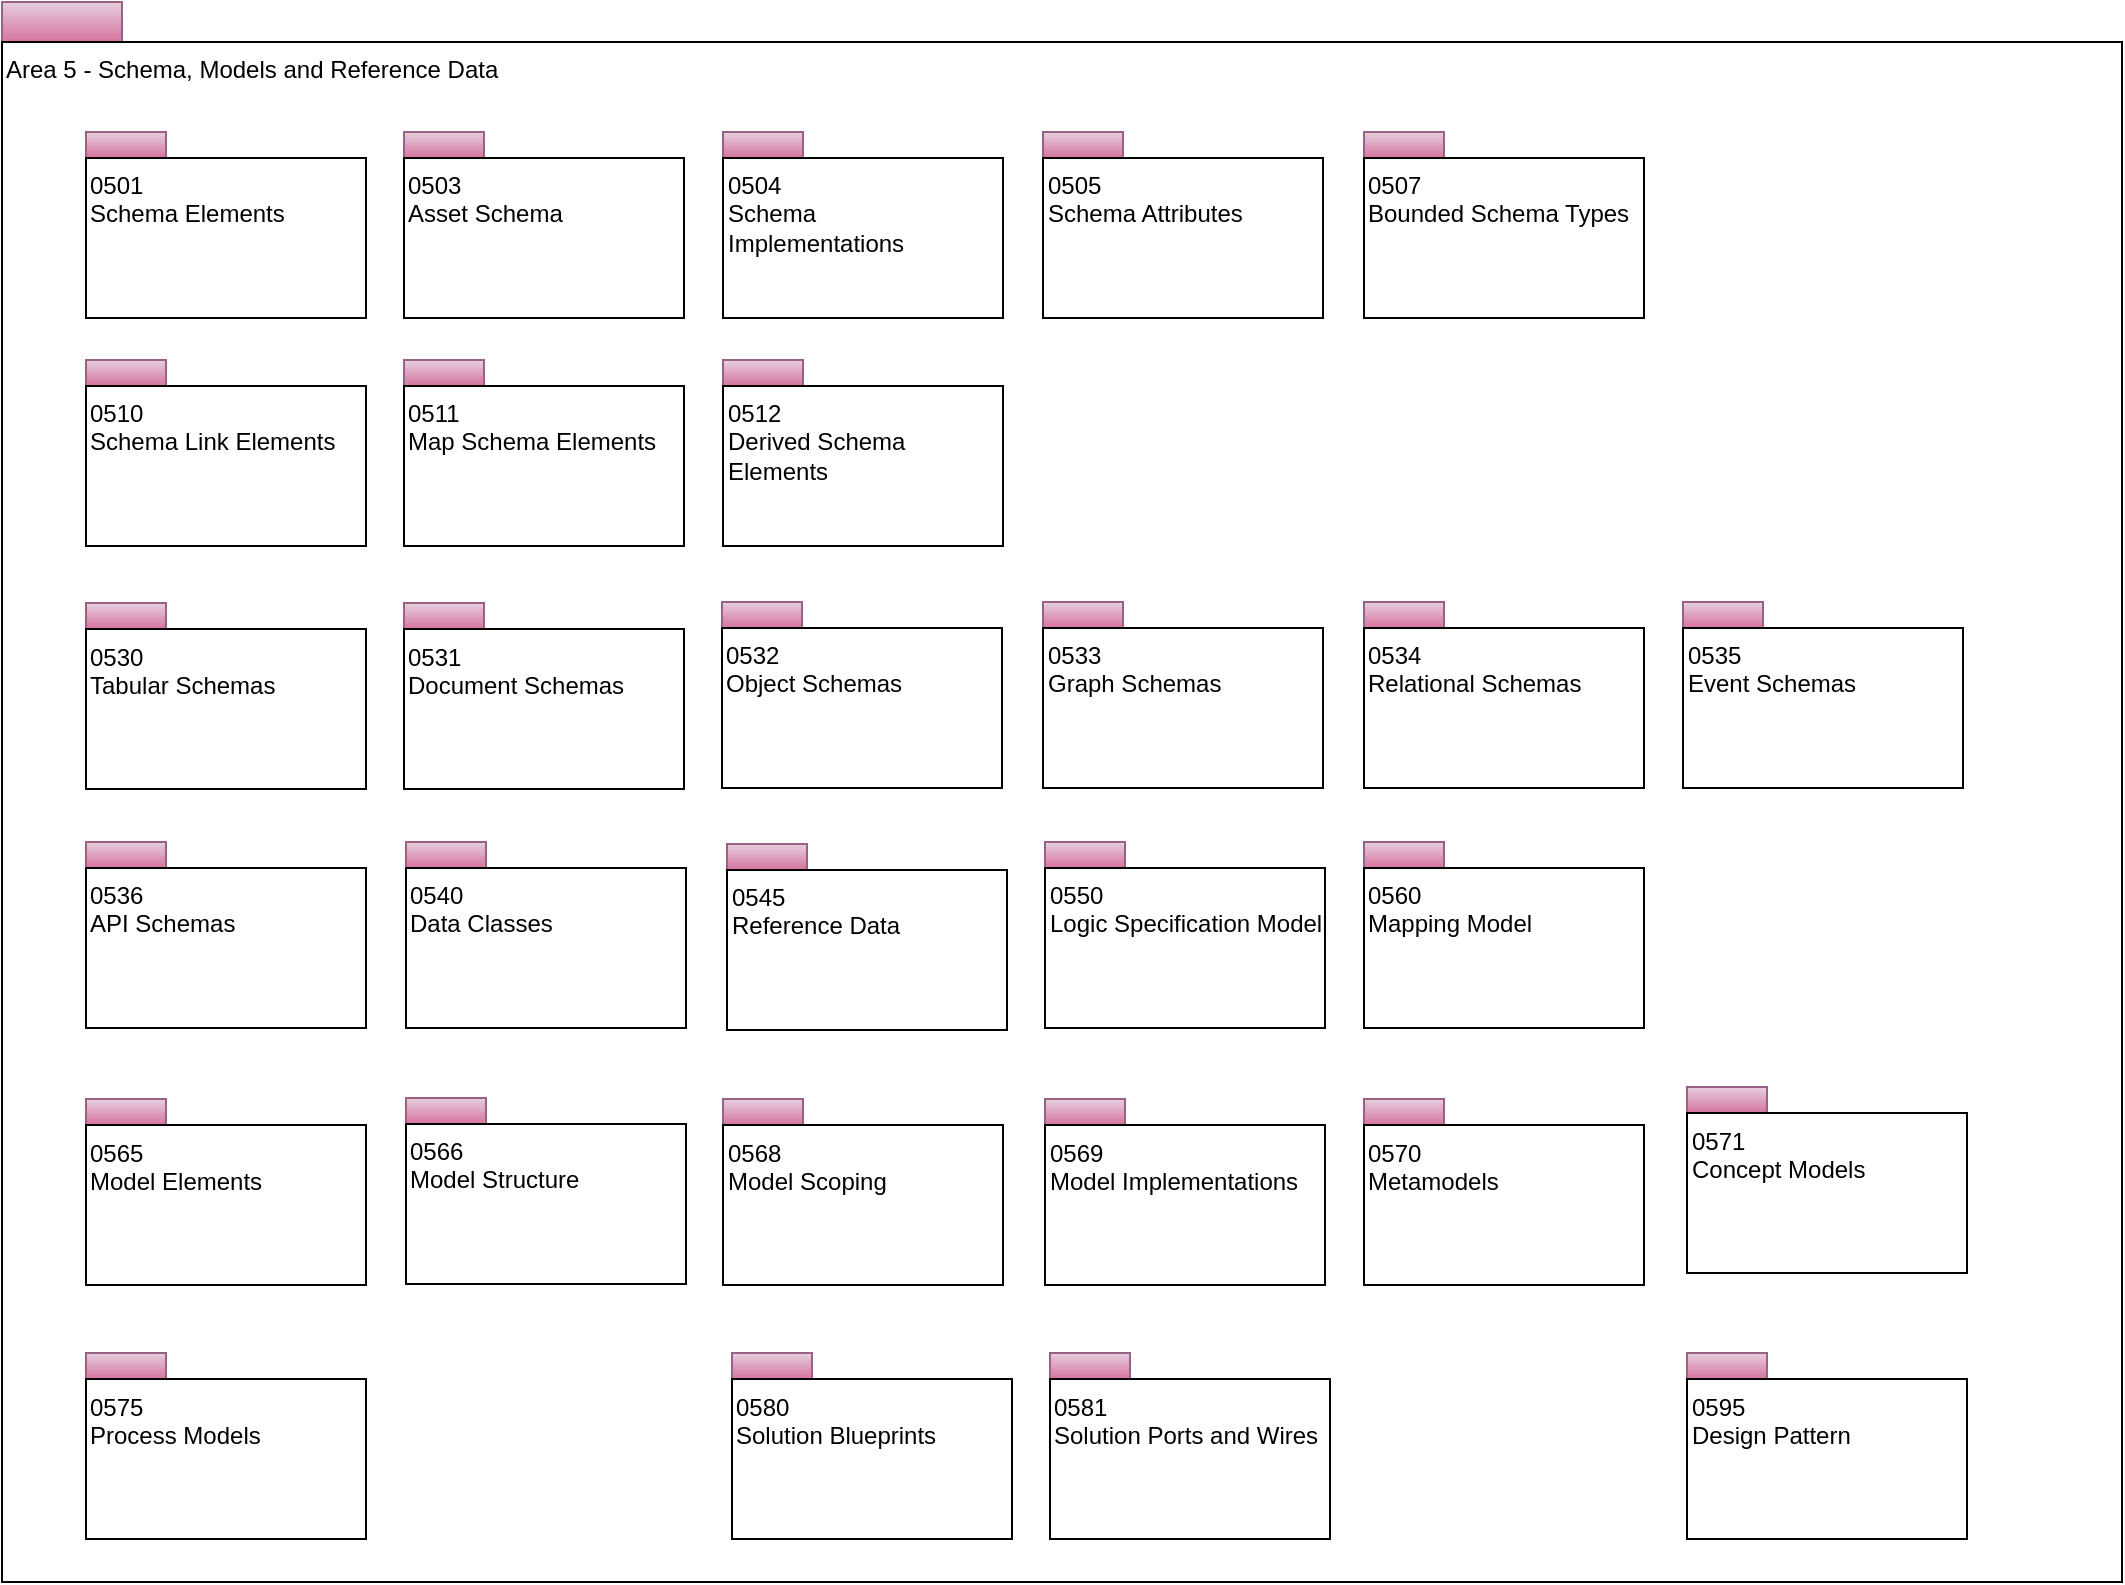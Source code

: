 <mxfile pages="25" version="11.2.5" type="device"><diagram id="mHdgXSSDg3P1Vtlx_zm2" name="Overview"><mxGraphModel dx="1318" dy="789" grid="0" gridSize="10" guides="1" tooltips="1" connect="1" arrows="1" fold="1" page="1" pageScale="1" pageWidth="1169" pageHeight="827" math="0" shadow="0"><root><mxCell id="0"/><mxCell id="1" parent="0"/><mxCell id="3fQte9pRHBFsXC9MxjXT-3" value="" style="rounded=0;whiteSpace=wrap;html=1;align=left;fillColor=#e6d0de;strokeColor=#996185;gradientColor=#d5739d;" parent="1" vertex="1"><mxGeometry x="20" y="20" width="60" height="20" as="geometry"/></mxCell><mxCell id="3fQte9pRHBFsXC9MxjXT-4" value="Area 5 - Schema, Models and Reference Data" style="rounded=0;whiteSpace=wrap;html=1;align=left;verticalAlign=top;" parent="1" vertex="1"><mxGeometry x="20" y="40" width="1060" height="770" as="geometry"/></mxCell><mxCell id="3fQte9pRHBFsXC9MxjXT-1" value="" style="rounded=0;whiteSpace=wrap;html=1;align=left;fillColor=#e6d0de;strokeColor=#996185;gradientColor=#d5739d;" parent="1" vertex="1"><mxGeometry x="62" y="85" width="40" height="13" as="geometry"/></mxCell><mxCell id="3fQte9pRHBFsXC9MxjXT-2" value="0501&lt;br&gt;Schema Elements&lt;br&gt;" style="rounded=0;whiteSpace=wrap;html=1;align=left;verticalAlign=top;" parent="1" vertex="1"><mxGeometry x="62" y="98" width="140" height="80" as="geometry"/></mxCell><mxCell id="3fQte9pRHBFsXC9MxjXT-5" value="" style="rounded=0;whiteSpace=wrap;html=1;align=left;fillColor=#e6d0de;strokeColor=#996185;gradientColor=#d5739d;" parent="1" vertex="1"><mxGeometry x="221" y="85" width="40" height="13" as="geometry"/></mxCell><mxCell id="3fQte9pRHBFsXC9MxjXT-6" value="0503&lt;br&gt;Asset Schema&lt;br&gt;" style="rounded=0;whiteSpace=wrap;html=1;align=left;verticalAlign=top;" parent="1" vertex="1"><mxGeometry x="221" y="98" width="140" height="80" as="geometry"/></mxCell><mxCell id="3fQte9pRHBFsXC9MxjXT-7" value="" style="rounded=0;whiteSpace=wrap;html=1;align=left;fillColor=#e6d0de;strokeColor=#996185;gradientColor=#d5739d;" parent="1" vertex="1"><mxGeometry x="380.5" y="85" width="40" height="13" as="geometry"/></mxCell><mxCell id="3fQte9pRHBFsXC9MxjXT-8" value="0504&lt;br&gt;Schema&lt;br&gt;Implementations" style="rounded=0;whiteSpace=wrap;html=1;align=left;verticalAlign=top;" parent="1" vertex="1"><mxGeometry x="380.5" y="98" width="140" height="80" as="geometry"/></mxCell><mxCell id="3fQte9pRHBFsXC9MxjXT-11" value="" style="rounded=0;whiteSpace=wrap;html=1;align=left;fillColor=#e6d0de;strokeColor=#996185;gradientColor=#d5739d;" parent="1" vertex="1"><mxGeometry x="62" y="199" width="40" height="13" as="geometry"/></mxCell><mxCell id="3fQte9pRHBFsXC9MxjXT-12" value="0510&lt;br&gt;Schema Link Elements&lt;br&gt;" style="rounded=0;whiteSpace=wrap;html=1;align=left;verticalAlign=top;" parent="1" vertex="1"><mxGeometry x="62" y="212" width="140" height="80" as="geometry"/></mxCell><mxCell id="3fQte9pRHBFsXC9MxjXT-15" value="" style="rounded=0;whiteSpace=wrap;html=1;align=left;fillColor=#e6d0de;strokeColor=#996185;gradientColor=#d5739d;" parent="1" vertex="1"><mxGeometry x="221" y="199" width="40" height="13" as="geometry"/></mxCell><mxCell id="3fQte9pRHBFsXC9MxjXT-16" value="0511&lt;br&gt;Map Schema Elements&lt;br&gt;" style="rounded=0;whiteSpace=wrap;html=1;align=left;verticalAlign=top;" parent="1" vertex="1"><mxGeometry x="221" y="212" width="140" height="80" as="geometry"/></mxCell><mxCell id="3fQte9pRHBFsXC9MxjXT-13" value="" style="rounded=0;whiteSpace=wrap;html=1;align=left;fillColor=#e6d0de;strokeColor=#996185;gradientColor=#d5739d;" parent="1" vertex="1"><mxGeometry x="540.5" y="85" width="40" height="13" as="geometry"/></mxCell><mxCell id="3fQte9pRHBFsXC9MxjXT-14" value="0505&lt;br&gt;Schema Attributes&lt;br&gt;" style="rounded=0;whiteSpace=wrap;html=1;align=left;verticalAlign=top;" parent="1" vertex="1"><mxGeometry x="540.5" y="98" width="140" height="80" as="geometry"/></mxCell><mxCell id="3fQte9pRHBFsXC9MxjXT-17" value="" style="rounded=0;whiteSpace=wrap;html=1;align=left;fillColor=#e6d0de;strokeColor=#996185;gradientColor=#d5739d;" parent="1" vertex="1"><mxGeometry x="221" y="320.5" width="40" height="13" as="geometry"/></mxCell><mxCell id="3fQte9pRHBFsXC9MxjXT-18" value="0531&lt;br&gt;Document Schemas&lt;br&gt;" style="rounded=0;whiteSpace=wrap;html=1;align=left;verticalAlign=top;" parent="1" vertex="1"><mxGeometry x="221" y="333.5" width="140" height="80" as="geometry"/></mxCell><mxCell id="3fQte9pRHBFsXC9MxjXT-19" value="" style="rounded=0;whiteSpace=wrap;html=1;align=left;fillColor=#e6d0de;strokeColor=#996185;gradientColor=#d5739d;" parent="1" vertex="1"><mxGeometry x="701" y="320" width="40" height="13" as="geometry"/></mxCell><mxCell id="3fQte9pRHBFsXC9MxjXT-20" value="0534&lt;br&gt;Relational Schemas&lt;br&gt;" style="rounded=0;whiteSpace=wrap;html=1;align=left;verticalAlign=top;" parent="1" vertex="1"><mxGeometry x="701" y="333" width="140" height="80" as="geometry"/></mxCell><mxCell id="3fQte9pRHBFsXC9MxjXT-21" value="" style="rounded=0;whiteSpace=wrap;html=1;align=left;fillColor=#e6d0de;strokeColor=#996185;gradientColor=#d5739d;" parent="1" vertex="1"><mxGeometry x="860.5" y="320" width="40" height="13" as="geometry"/></mxCell><mxCell id="3fQte9pRHBFsXC9MxjXT-22" value="0535&lt;br&gt;Event Schemas&lt;br&gt;" style="rounded=0;whiteSpace=wrap;html=1;align=left;verticalAlign=top;" parent="1" vertex="1"><mxGeometry x="860.5" y="333" width="140" height="80" as="geometry"/></mxCell><mxCell id="3fQte9pRHBFsXC9MxjXT-29" value="" style="rounded=0;whiteSpace=wrap;html=1;align=left;fillColor=#e6d0de;strokeColor=#996185;gradientColor=#d5739d;" parent="1" vertex="1"><mxGeometry x="62" y="440" width="40" height="13" as="geometry"/></mxCell><mxCell id="3fQte9pRHBFsXC9MxjXT-30" value="0536&lt;br&gt;API Schemas&lt;br&gt;" style="rounded=0;whiteSpace=wrap;html=1;align=left;verticalAlign=top;" parent="1" vertex="1"><mxGeometry x="62" y="453" width="140" height="80" as="geometry"/></mxCell><mxCell id="3fQte9pRHBFsXC9MxjXT-31" value="" style="rounded=0;whiteSpace=wrap;html=1;align=left;fillColor=#e6d0de;strokeColor=#996185;gradientColor=#d5739d;" parent="1" vertex="1"><mxGeometry x="222" y="440" width="40" height="13" as="geometry"/></mxCell><mxCell id="3fQte9pRHBFsXC9MxjXT-32" value="0540&lt;br&gt;Data Classes&lt;br&gt;" style="rounded=0;whiteSpace=wrap;html=1;align=left;verticalAlign=top;" parent="1" vertex="1"><mxGeometry x="222" y="453" width="140" height="80" as="geometry"/></mxCell><mxCell id="3fQte9pRHBFsXC9MxjXT-33" value="" style="rounded=0;whiteSpace=wrap;html=1;align=left;fillColor=#e6d0de;strokeColor=#996185;gradientColor=#d5739d;" parent="1" vertex="1"><mxGeometry x="541.5" y="440" width="40" height="13" as="geometry"/></mxCell><mxCell id="3fQte9pRHBFsXC9MxjXT-34" value="0550&lt;br&gt;Logic Specification Model&lt;br&gt;" style="rounded=0;whiteSpace=wrap;html=1;align=left;verticalAlign=top;" parent="1" vertex="1"><mxGeometry x="541.5" y="453" width="140" height="80" as="geometry"/></mxCell><mxCell id="3fQte9pRHBFsXC9MxjXT-35" value="" style="rounded=0;whiteSpace=wrap;html=1;align=left;fillColor=#e6d0de;strokeColor=#996185;gradientColor=#d5739d;" parent="1" vertex="1"><mxGeometry x="701" y="440" width="40" height="13" as="geometry"/></mxCell><mxCell id="3fQte9pRHBFsXC9MxjXT-36" value="0560&lt;br&gt;Mapping Model&lt;br&gt;" style="rounded=0;whiteSpace=wrap;html=1;align=left;verticalAlign=top;" parent="1" vertex="1"><mxGeometry x="701" y="453" width="140" height="80" as="geometry"/></mxCell><mxCell id="3fQte9pRHBFsXC9MxjXT-37" value="" style="rounded=0;whiteSpace=wrap;html=1;align=left;fillColor=#e6d0de;strokeColor=#996185;gradientColor=#d5739d;" parent="1" vertex="1"><mxGeometry x="385" y="695.5" width="40" height="13" as="geometry"/></mxCell><mxCell id="3fQte9pRHBFsXC9MxjXT-38" value="0580&lt;br&gt;Solution Blueprints&lt;br&gt;" style="rounded=0;whiteSpace=wrap;html=1;align=left;verticalAlign=top;" parent="1" vertex="1"><mxGeometry x="385" y="708.5" width="140" height="80" as="geometry"/></mxCell><mxCell id="3fQte9pRHBFsXC9MxjXT-23" value="" style="rounded=0;whiteSpace=wrap;html=1;align=left;fillColor=#e6d0de;strokeColor=#996185;gradientColor=#d5739d;" parent="1" vertex="1"><mxGeometry x="382.5" y="441" width="40" height="13" as="geometry"/></mxCell><mxCell id="3fQte9pRHBFsXC9MxjXT-24" value="0545&lt;br&gt;Reference Data&lt;br&gt;" style="rounded=0;whiteSpace=wrap;html=1;align=left;verticalAlign=top;" parent="1" vertex="1"><mxGeometry x="382.5" y="454" width="140" height="80" as="geometry"/></mxCell><mxCell id="3fQte9pRHBFsXC9MxjXT-25" value="" style="rounded=0;whiteSpace=wrap;html=1;align=left;fillColor=#e6d0de;strokeColor=#996185;gradientColor=#d5739d;" parent="1" vertex="1"><mxGeometry x="62" y="320.5" width="40" height="13" as="geometry"/></mxCell><mxCell id="3fQte9pRHBFsXC9MxjXT-26" value="0530&lt;br&gt;Tabular Schemas&lt;br&gt;" style="rounded=0;whiteSpace=wrap;html=1;align=left;verticalAlign=top;" parent="1" vertex="1"><mxGeometry x="62" y="333.5" width="140" height="80" as="geometry"/></mxCell><mxCell id="2XGkC68eHQ447K3rO0E7-1" value="" style="rounded=0;whiteSpace=wrap;html=1;align=left;fillColor=#e6d0de;strokeColor=#996185;gradientColor=#d5739d;" parent="1" vertex="1"><mxGeometry x="701" y="85" width="40" height="13" as="geometry"/></mxCell><mxCell id="2XGkC68eHQ447K3rO0E7-2" value="0507&lt;br&gt;Bounded Schema Types&lt;br&gt;" style="rounded=0;whiteSpace=wrap;html=1;align=left;verticalAlign=top;" parent="1" vertex="1"><mxGeometry x="701" y="98" width="140" height="80" as="geometry"/></mxCell><mxCell id="2XGkC68eHQ447K3rO0E7-3" value="" style="rounded=0;whiteSpace=wrap;html=1;align=left;fillColor=#e6d0de;strokeColor=#996185;gradientColor=#d5739d;" parent="1" vertex="1"><mxGeometry x="380.5" y="199" width="40" height="13" as="geometry"/></mxCell><mxCell id="2XGkC68eHQ447K3rO0E7-4" value="0512&lt;br&gt;Derived Schema Elements&lt;br&gt;" style="rounded=0;whiteSpace=wrap;html=1;align=left;verticalAlign=top;" parent="1" vertex="1"><mxGeometry x="380.5" y="212" width="140" height="80" as="geometry"/></mxCell><mxCell id="2XGkC68eHQ447K3rO0E7-7" value="" style="rounded=0;whiteSpace=wrap;html=1;align=left;fillColor=#e6d0de;strokeColor=#996185;gradientColor=#d5739d;" parent="1" vertex="1"><mxGeometry x="380" y="320" width="40" height="13" as="geometry"/></mxCell><mxCell id="2XGkC68eHQ447K3rO0E7-8" value="0532&lt;br&gt;Object Schemas&lt;br&gt;" style="rounded=0;whiteSpace=wrap;html=1;align=left;verticalAlign=top;" parent="1" vertex="1"><mxGeometry x="380" y="333" width="140" height="80" as="geometry"/></mxCell><mxCell id="2XGkC68eHQ447K3rO0E7-9" value="" style="rounded=0;whiteSpace=wrap;html=1;align=left;fillColor=#e6d0de;strokeColor=#996185;gradientColor=#d5739d;" parent="1" vertex="1"><mxGeometry x="540.5" y="320" width="40" height="13" as="geometry"/></mxCell><mxCell id="2XGkC68eHQ447K3rO0E7-10" value="0533&lt;br&gt;Graph Schemas&lt;br&gt;" style="rounded=0;whiteSpace=wrap;html=1;align=left;verticalAlign=top;" parent="1" vertex="1"><mxGeometry x="540.5" y="333" width="140" height="80" as="geometry"/></mxCell><mxCell id="2XGkC68eHQ447K3rO0E7-12" value="" style="rounded=0;whiteSpace=wrap;html=1;align=left;fillColor=#e6d0de;strokeColor=#996185;gradientColor=#d5739d;" parent="1" vertex="1"><mxGeometry x="380.5" y="568.5" width="40" height="13" as="geometry"/></mxCell><mxCell id="2XGkC68eHQ447K3rO0E7-13" value="0568&lt;br&gt;Model Scoping" style="rounded=0;whiteSpace=wrap;html=1;align=left;verticalAlign=top;" parent="1" vertex="1"><mxGeometry x="380.5" y="581.5" width="140" height="80" as="geometry"/></mxCell><mxCell id="2XGkC68eHQ447K3rO0E7-14" value="" style="rounded=0;whiteSpace=wrap;html=1;align=left;fillColor=#e6d0de;strokeColor=#996185;gradientColor=#d5739d;" parent="1" vertex="1"><mxGeometry x="701" y="568.5" width="40" height="13" as="geometry"/></mxCell><mxCell id="2XGkC68eHQ447K3rO0E7-15" value="0570&lt;br&gt;Metamodels&lt;br&gt;" style="rounded=0;whiteSpace=wrap;html=1;align=left;verticalAlign=top;" parent="1" vertex="1"><mxGeometry x="701" y="581.5" width="140" height="80" as="geometry"/></mxCell><mxCell id="2XGkC68eHQ447K3rO0E7-16" value="" style="rounded=0;whiteSpace=wrap;html=1;align=left;fillColor=#e6d0de;strokeColor=#996185;gradientColor=#d5739d;" parent="1" vertex="1"><mxGeometry x="62" y="695.5" width="40" height="13" as="geometry"/></mxCell><mxCell id="2XGkC68eHQ447K3rO0E7-17" value="0575&lt;br&gt;Process Models" style="rounded=0;whiteSpace=wrap;html=1;align=left;verticalAlign=top;" parent="1" vertex="1"><mxGeometry x="62" y="708.5" width="140" height="80" as="geometry"/></mxCell><mxCell id="2XGkC68eHQ447K3rO0E7-18" value="" style="rounded=0;whiteSpace=wrap;html=1;align=left;fillColor=#e6d0de;strokeColor=#996185;gradientColor=#d5739d;" parent="1" vertex="1"><mxGeometry x="544" y="695.5" width="40" height="13" as="geometry"/></mxCell><mxCell id="2XGkC68eHQ447K3rO0E7-19" value="0581&lt;br&gt;Solution Ports and Wires&lt;br&gt;" style="rounded=0;whiteSpace=wrap;html=1;align=left;verticalAlign=top;" parent="1" vertex="1"><mxGeometry x="544" y="708.5" width="140" height="80" as="geometry"/></mxCell><mxCell id="2XGkC68eHQ447K3rO0E7-20" value="" style="rounded=0;whiteSpace=wrap;html=1;align=left;fillColor=#e6d0de;strokeColor=#996185;gradientColor=#d5739d;" parent="1" vertex="1"><mxGeometry x="862.5" y="695.5" width="40" height="13" as="geometry"/></mxCell><mxCell id="2XGkC68eHQ447K3rO0E7-21" value="0595&lt;br&gt;Design Pattern&lt;br&gt;" style="rounded=0;whiteSpace=wrap;html=1;align=left;verticalAlign=top;" parent="1" vertex="1"><mxGeometry x="862.5" y="708.5" width="140" height="80" as="geometry"/></mxCell><mxCell id="uxfDkBZ2ZURKbwPChSmd-1" value="" style="rounded=0;whiteSpace=wrap;html=1;align=left;fillColor=#e6d0de;strokeColor=#996185;gradientColor=#d5739d;" vertex="1" parent="1"><mxGeometry x="62" y="568.5" width="40" height="13" as="geometry"/></mxCell><mxCell id="uxfDkBZ2ZURKbwPChSmd-2" value="0565&lt;br&gt;Model Elements&lt;br&gt;" style="rounded=0;whiteSpace=wrap;html=1;align=left;verticalAlign=top;" vertex="1" parent="1"><mxGeometry x="62" y="581.5" width="140" height="80" as="geometry"/></mxCell><mxCell id="uxfDkBZ2ZURKbwPChSmd-3" value="" style="rounded=0;whiteSpace=wrap;html=1;align=left;fillColor=#e6d0de;strokeColor=#996185;gradientColor=#d5739d;" vertex="1" parent="1"><mxGeometry x="222" y="568" width="40" height="13" as="geometry"/></mxCell><mxCell id="uxfDkBZ2ZURKbwPChSmd-4" value="0566&lt;br&gt;Model Structure" style="rounded=0;whiteSpace=wrap;html=1;align=left;verticalAlign=top;" vertex="1" parent="1"><mxGeometry x="222" y="581" width="140" height="80" as="geometry"/></mxCell><mxCell id="uxfDkBZ2ZURKbwPChSmd-5" value="" style="rounded=0;whiteSpace=wrap;html=1;align=left;fillColor=#e6d0de;strokeColor=#996185;gradientColor=#d5739d;" vertex="1" parent="1"><mxGeometry x="541.5" y="568.5" width="40" height="13" as="geometry"/></mxCell><mxCell id="uxfDkBZ2ZURKbwPChSmd-6" value="0569&lt;br&gt;Model Implementations" style="rounded=0;whiteSpace=wrap;html=1;align=left;verticalAlign=top;" vertex="1" parent="1"><mxGeometry x="541.5" y="581.5" width="140" height="80" as="geometry"/></mxCell><mxCell id="4C4yp4w3i-Os2EVA1170-1" value="" style="rounded=0;whiteSpace=wrap;html=1;align=left;fillColor=#e6d0de;strokeColor=#996185;gradientColor=#d5739d;" vertex="1" parent="1"><mxGeometry x="862.5" y="562.5" width="40" height="13" as="geometry"/></mxCell><mxCell id="4C4yp4w3i-Os2EVA1170-2" value="0571&lt;br&gt;Concept Models" style="rounded=0;whiteSpace=wrap;html=1;align=left;verticalAlign=top;" vertex="1" parent="1"><mxGeometry x="862.5" y="575.5" width="140" height="80" as="geometry"/></mxCell></root></mxGraphModel></diagram><diagram id="PF7sQZpvbbHVOkO-_uGT" name="0501-Schema-Elements"><mxGraphModel dx="1106" dy="789" grid="0" gridSize="10" guides="1" tooltips="1" connect="1" arrows="1" fold="1" page="1" pageScale="1" pageWidth="1169" pageHeight="827" math="0" shadow="0"><root><mxCell id="3fQte9pRHBFsXC9MxjXT-0"/><mxCell id="3fQte9pRHBFsXC9MxjXT-1" parent="3fQte9pRHBFsXC9MxjXT-0"/><mxCell id="3fQte9pRHBFsXC9MxjXT-2" value="" style="rounded=0;whiteSpace=wrap;html=1;align=left;fillColor=#e6d0de;strokeColor=#996185;gradientColor=#d5739d;" parent="3fQte9pRHBFsXC9MxjXT-1" vertex="1"><mxGeometry x="13" y="37" width="60" height="20" as="geometry"/></mxCell><mxCell id="3fQte9pRHBFsXC9MxjXT-3" value="0501 - Schema Elements" style="rounded=0;whiteSpace=wrap;html=1;align=left;verticalAlign=top;" parent="3fQte9pRHBFsXC9MxjXT-1" vertex="1"><mxGeometry x="13" y="57" width="1060" height="770" as="geometry"/></mxCell><mxCell id="3fQte9pRHBFsXC9MxjXT-42" value="«entity»&lt;br&gt;&lt;b&gt;Referenceable&lt;/b&gt;" style="html=1;strokeColor=#d6b656;align=center;fillColor=#fff2cc;gradientColor=#ffd966;" parent="3fQte9pRHBFsXC9MxjXT-1" vertex="1"><mxGeometry x="408" y="86" width="207" height="50" as="geometry"/></mxCell><mxCell id="9JTgdqW7krnwvtoZfy2b-1" style="edgeStyle=orthogonalEdgeStyle;rounded=0;orthogonalLoop=1;jettySize=auto;html=1;exitX=0.5;exitY=0;exitDx=0;exitDy=0;entryX=0.5;entryY=1;entryDx=0;entryDy=0;startSize=6;endArrow=block;endFill=0;endSize=16;" parent="3fQte9pRHBFsXC9MxjXT-1" edge="1"><mxGeometry relative="1" as="geometry"/></mxCell><mxCell id="9JTgdqW7krnwvtoZfy2b-2" style="edgeStyle=orthogonalEdgeStyle;rounded=0;orthogonalLoop=1;jettySize=auto;html=1;exitX=0.5;exitY=0;exitDx=0;exitDy=0;entryX=0.5;entryY=1;entryDx=0;entryDy=0;startSize=6;endArrow=block;endFill=0;endSize=16;" parent="3fQte9pRHBFsXC9MxjXT-1" target="3fQte9pRHBFsXC9MxjXT-42" edge="1"><mxGeometry relative="1" as="geometry"/></mxCell><mxCell id="6ogJcvpQ0-mgqQI2tAIB-0" style="edgeStyle=orthogonalEdgeStyle;rounded=0;orthogonalLoop=1;jettySize=auto;html=1;exitX=0.5;exitY=0;exitDx=0;exitDy=0;startSize=6;endArrow=block;endFill=0;endSize=16;" edge="1" parent="3fQte9pRHBFsXC9MxjXT-1" source="3fQte9pRHBFsXC9MxjXT-12" target="3fQte9pRHBFsXC9MxjXT-42"><mxGeometry relative="1" as="geometry"><mxPoint x="522" y="517" as="sourcePoint"/><mxPoint x="522" y="469" as="targetPoint"/></mxGeometry></mxCell><mxCell id="6ogJcvpQ0-mgqQI2tAIB-1" style="edgeStyle=orthogonalEdgeStyle;rounded=0;orthogonalLoop=1;jettySize=auto;html=1;startSize=6;endArrow=block;endFill=0;endSize=16;entryX=0.5;entryY=1;entryDx=0;entryDy=0;" edge="1" parent="3fQte9pRHBFsXC9MxjXT-1" target="3fQte9pRHBFsXC9MxjXT-13"><mxGeometry relative="1" as="geometry"><mxPoint x="512" y="333" as="sourcePoint"/><mxPoint x="512" y="305" as="targetPoint"/></mxGeometry></mxCell><mxCell id="k19wvykLVm6mPzuGP8yw-0" value="" style="group" vertex="1" connectable="0" parent="3fQte9pRHBFsXC9MxjXT-1"><mxGeometry x="634" y="546" width="162" height="99" as="geometry"/></mxCell><mxCell id="k19wvykLVm6mPzuGP8yw-1" value="«entity»&lt;br&gt;&lt;b&gt;SchemaTypeChoice&lt;/b&gt;" style="html=1;strokeColor=#996185;align=center;fillColor=#e6d0de;gradientColor=#d5739d;" vertex="1" parent="k19wvykLVm6mPzuGP8yw-0"><mxGeometry width="162" height="50" as="geometry"/></mxCell><mxCell id="k19wvykLVm6mPzuGP8yw-2" value="&lt;br&gt;&lt;div style=&quot;text-align: left&quot;&gt;&lt;/div&gt;" style="rounded=0;whiteSpace=wrap;html=1;strokeColor=#000000;gradientColor=#ffffff;align=left;" vertex="1" parent="k19wvykLVm6mPzuGP8yw-0"><mxGeometry y="50" width="162" height="25" as="geometry"/></mxCell><mxCell id="k19wvykLVm6mPzuGP8yw-3" style="edgeStyle=orthogonalEdgeStyle;rounded=0;orthogonalLoop=1;jettySize=auto;html=1;exitX=0.5;exitY=0;exitDx=0;exitDy=0;startSize=6;endArrow=block;endFill=0;endSize=16;entryX=0.5;entryY=1;entryDx=0;entryDy=0;" edge="1" parent="3fQte9pRHBFsXC9MxjXT-1" source="k19wvykLVm6mPzuGP8yw-1" target="nslI5cDXgXjfTckiKcJe-2"><mxGeometry relative="1" as="geometry"><mxPoint x="221" y="600" as="sourcePoint"/><mxPoint x="522" y="495.0" as="targetPoint"/></mxGeometry></mxCell><mxCell id="k19wvykLVm6mPzuGP8yw-4" style="edgeStyle=orthogonalEdgeStyle;rounded=0;orthogonalLoop=1;jettySize=auto;html=1;exitX=1;exitY=0.5;exitDx=0;exitDy=0;entryX=1;entryY=0.5;entryDx=0;entryDy=0;endArrow=none;endFill=0;" edge="1" parent="3fQte9pRHBFsXC9MxjXT-1" source="k19wvykLVm6mPzuGP8yw-1" target="nslI5cDXgXjfTckiKcJe-1"><mxGeometry relative="1" as="geometry"/></mxCell><mxCell id="k19wvykLVm6mPzuGP8yw-5" value="schemaOptions" style="text;html=1;resizable=0;points=[];autosize=1;align=left;verticalAlign=top;spacingTop=-4;" vertex="1" parent="3fQte9pRHBFsXC9MxjXT-1"><mxGeometry x="620" y="340" width="93" height="14" as="geometry"/></mxCell><mxCell id="k19wvykLVm6mPzuGP8yw-6" value="*" style="text;html=1;resizable=0;points=[];autosize=1;align=left;verticalAlign=top;spacingTop=-4;" vertex="1" parent="3fQte9pRHBFsXC9MxjXT-1"><mxGeometry x="626" y="368" width="15" height="14" as="geometry"/></mxCell><mxCell id="k19wvykLVm6mPzuGP8yw-7" value="schemaOptionalUses" style="text;html=1;resizable=0;points=[];autosize=1;align=left;verticalAlign=top;spacingTop=-4;" vertex="1" parent="3fQte9pRHBFsXC9MxjXT-1"><mxGeometry x="809" y="583.5" width="124" height="14" as="geometry"/></mxCell><mxCell id="k19wvykLVm6mPzuGP8yw-8" value="*" style="text;html=1;resizable=0;points=[];autosize=1;align=left;verticalAlign=top;spacingTop=-4;" vertex="1" parent="3fQte9pRHBFsXC9MxjXT-1"><mxGeometry x="833" y="559" width="15" height="14" as="geometry"/></mxCell><mxCell id="etCin7o8V9NfW6Z0Uo3h-0" value="" style="endArrow=none;dashed=1;html=1;" edge="1" parent="3fQte9pRHBFsXC9MxjXT-1" target="etCin7o8V9NfW6Z0Uo3h-2"><mxGeometry width="50" height="50" relative="1" as="geometry"><mxPoint x="818" y="387" as="sourcePoint"/><mxPoint x="965" y="455.5" as="targetPoint"/><Array as="points"><mxPoint x="895" y="387"/></Array></mxGeometry></mxCell><mxCell id="etCin7o8V9NfW6Z0Uo3h-1" value="" style="group" vertex="1" connectable="0" parent="3fQte9pRHBFsXC9MxjXT-1"><mxGeometry x="845" y="427" width="165" height="84" as="geometry"/></mxCell><mxCell id="etCin7o8V9NfW6Z0Uo3h-2" value="«relationship»&lt;br&gt;&lt;b&gt;SchemaTypeOption&lt;/b&gt;" style="html=1;strokeColor=#996185;align=center;fillColor=#e6d0de;gradientColor=#d5739d;" vertex="1" parent="etCin7o8V9NfW6Z0Uo3h-1"><mxGeometry width="165" height="53.317" as="geometry"/></mxCell><mxCell id="etCin7o8V9NfW6Z0Uo3h-3" value="" style="rounded=0;whiteSpace=wrap;html=1;strokeColor=#000000;align=left;fillColor=#ffffff;" vertex="1" parent="etCin7o8V9NfW6Z0Uo3h-1"><mxGeometry y="52.814" width="165" height="31.186" as="geometry"/></mxCell><mxCell id="etCin7o8V9NfW6Z0Uo3h-4" value="" style="group" vertex="1" connectable="0" parent="3fQte9pRHBFsXC9MxjXT-1"><mxGeometry x="433" y="546" width="177" height="99" as="geometry"/></mxCell><mxCell id="etCin7o8V9NfW6Z0Uo3h-5" value="«entity»&lt;br&gt;&lt;b&gt;SimpleSchemaType&lt;/b&gt;" style="html=1;strokeColor=#996185;align=center;fillColor=#e6d0de;gradientColor=#d5739d;" vertex="1" parent="etCin7o8V9NfW6Z0Uo3h-4"><mxGeometry width="177" height="50" as="geometry"/></mxCell><mxCell id="etCin7o8V9NfW6Z0Uo3h-6" value="dataType : string&lt;br&gt;defaultValue : string&lt;br&gt;&lt;div style=&quot;text-align: left&quot;&gt;&lt;/div&gt;" style="rounded=0;whiteSpace=wrap;html=1;strokeColor=#000000;gradientColor=#ffffff;align=left;" vertex="1" parent="etCin7o8V9NfW6Z0Uo3h-4"><mxGeometry y="50" width="177" height="49" as="geometry"/></mxCell><mxCell id="etCin7o8V9NfW6Z0Uo3h-7" style="edgeStyle=orthogonalEdgeStyle;rounded=0;orthogonalLoop=1;jettySize=auto;html=1;exitX=0.5;exitY=0;exitDx=0;exitDy=0;startSize=6;endArrow=block;endFill=0;endSize=16;entryX=0.5;entryY=1;entryDx=0;entryDy=0;" edge="1" parent="3fQte9pRHBFsXC9MxjXT-1" source="etCin7o8V9NfW6Z0Uo3h-5" target="nslI5cDXgXjfTckiKcJe-2"><mxGeometry relative="1" as="geometry"><mxPoint x="753" y="488.0" as="targetPoint"/></mxGeometry></mxCell><mxCell id="etCin7o8V9NfW6Z0Uo3h-8" value="" style="group" vertex="1" connectable="0" parent="3fQte9pRHBFsXC9MxjXT-1"><mxGeometry x="233" y="546" width="177" height="99" as="geometry"/></mxCell><mxCell id="etCin7o8V9NfW6Z0Uo3h-9" value="«entity»&lt;br&gt;&lt;b&gt;LiteralSchemaType&lt;/b&gt;" style="html=1;strokeColor=#996185;align=center;fillColor=#e6d0de;gradientColor=#d5739d;" vertex="1" parent="etCin7o8V9NfW6Z0Uo3h-8"><mxGeometry width="177" height="50" as="geometry"/></mxCell><mxCell id="etCin7o8V9NfW6Z0Uo3h-10" value="dataType : string&lt;br&gt;fixedValue : string&lt;br&gt;&lt;div style=&quot;text-align: left&quot;&gt;&lt;/div&gt;" style="rounded=0;whiteSpace=wrap;html=1;strokeColor=#000000;gradientColor=#ffffff;align=left;" vertex="1" parent="etCin7o8V9NfW6Z0Uo3h-8"><mxGeometry y="50" width="177" height="49" as="geometry"/></mxCell><mxCell id="etCin7o8V9NfW6Z0Uo3h-11" style="edgeStyle=orthogonalEdgeStyle;rounded=0;orthogonalLoop=1;jettySize=auto;html=1;exitX=0.5;exitY=0;exitDx=0;exitDy=0;startSize=6;endArrow=block;endFill=0;endSize=16;" edge="1" parent="3fQte9pRHBFsXC9MxjXT-1" source="etCin7o8V9NfW6Z0Uo3h-9" target="nslI5cDXgXjfTckiKcJe-2"><mxGeometry relative="1" as="geometry"><mxPoint x="336" y="485" as="targetPoint"/></mxGeometry></mxCell><mxCell id="_NHuCPWEQPpW8V-WFhZJ-0" value="" style="group" vertex="1" connectable="0" parent="3fQte9pRHBFsXC9MxjXT-1"><mxGeometry x="342" y="707" width="165" height="99" as="geometry"/></mxCell><mxCell id="_NHuCPWEQPpW8V-WFhZJ-1" value="«entity»&lt;br&gt;&lt;b&gt;PrimitiveSchemaType&lt;/b&gt;" style="html=1;strokeColor=#996185;align=center;fillColor=#e6d0de;gradientColor=#d5739d;" vertex="1" parent="_NHuCPWEQPpW8V-WFhZJ-0"><mxGeometry width="165" height="50" as="geometry"/></mxCell><mxCell id="_NHuCPWEQPpW8V-WFhZJ-2" value="&lt;br&gt;&lt;div style=&quot;text-align: left&quot;&gt;&lt;/div&gt;" style="rounded=0;whiteSpace=wrap;html=1;strokeColor=#000000;gradientColor=#ffffff;align=left;" vertex="1" parent="_NHuCPWEQPpW8V-WFhZJ-0"><mxGeometry y="50" width="165" height="26" as="geometry"/></mxCell><mxCell id="_NHuCPWEQPpW8V-WFhZJ-3" style="edgeStyle=orthogonalEdgeStyle;rounded=0;orthogonalLoop=1;jettySize=auto;html=1;exitX=0.5;exitY=0;exitDx=0;exitDy=0;startSize=6;endArrow=block;endFill=0;endSize=16;" edge="1" parent="3fQte9pRHBFsXC9MxjXT-1" source="_NHuCPWEQPpW8V-WFhZJ-1" target="etCin7o8V9NfW6Z0Uo3h-6"><mxGeometry relative="1" as="geometry"><mxPoint x="524" y="647" as="targetPoint"/></mxGeometry></mxCell><mxCell id="_NHuCPWEQPpW8V-WFhZJ-8" value="" style="group" vertex="1" connectable="0" parent="3fQte9pRHBFsXC9MxjXT-1"><mxGeometry x="530" y="707" width="177" height="99" as="geometry"/></mxCell><mxCell id="_NHuCPWEQPpW8V-WFhZJ-9" value="«entity»&lt;br&gt;&lt;b&gt;EnumSchemaType&lt;/b&gt;" style="html=1;strokeColor=#996185;align=center;fillColor=#e6d0de;gradientColor=#d5739d;" vertex="1" parent="_NHuCPWEQPpW8V-WFhZJ-8"><mxGeometry width="177" height="50" as="geometry"/></mxCell><mxCell id="_NHuCPWEQPpW8V-WFhZJ-10" value="&lt;br&gt;&lt;div style=&quot;text-align: left&quot;&gt;&lt;/div&gt;" style="rounded=0;whiteSpace=wrap;html=1;strokeColor=#000000;gradientColor=#ffffff;align=left;" vertex="1" parent="_NHuCPWEQPpW8V-WFhZJ-8"><mxGeometry y="50" width="177" height="27" as="geometry"/></mxCell><mxCell id="_NHuCPWEQPpW8V-WFhZJ-11" style="edgeStyle=orthogonalEdgeStyle;rounded=0;orthogonalLoop=1;jettySize=auto;html=1;exitX=0.5;exitY=0;exitDx=0;exitDy=0;startSize=6;endArrow=block;endFill=0;endSize=16;entryX=0.5;entryY=1;entryDx=0;entryDy=0;" edge="1" parent="3fQte9pRHBFsXC9MxjXT-1" source="_NHuCPWEQPpW8V-WFhZJ-9" target="etCin7o8V9NfW6Z0Uo3h-6"><mxGeometry relative="1" as="geometry"><mxPoint x="512" y="689.0" as="targetPoint"/></mxGeometry></mxCell><mxCell id="nslI5cDXgXjfTckiKcJe-1" value="«entity»&lt;br&gt;&lt;b&gt;SchemaType&lt;/b&gt;" style="html=1;strokeColor=#996185;align=center;fillColor=#e6d0de;gradientColor=#d5739d;" parent="3fQte9pRHBFsXC9MxjXT-1" vertex="1"><mxGeometry x="409" y="332" width="206" height="55.435" as="geometry"/></mxCell><mxCell id="nslI5cDXgXjfTckiKcJe-2" value="versionNumber : string&lt;br&gt;author : string&lt;br&gt;usage : string&lt;br&gt;encodingStandard : string&lt;br&gt;namespace : string&lt;br&gt;&lt;div style=&quot;text-align: left&quot;&gt;&lt;/div&gt;" style="rounded=0;whiteSpace=wrap;html=1;strokeColor=#000000;gradientColor=#ffffff;align=left;" parent="3fQte9pRHBFsXC9MxjXT-1" vertex="1"><mxGeometry x="409" y="387" width="206" height="86" as="geometry"/></mxCell><mxCell id="3fQte9pRHBFsXC9MxjXT-12" value="«entity»&lt;br&gt;&lt;b&gt;SchemaElement&lt;/b&gt;" style="html=1;strokeColor=#996185;align=center;fillColor=#e6d0de;gradientColor=#d5739d;" parent="3fQte9pRHBFsXC9MxjXT-1" vertex="1"><mxGeometry x="409" y="176" width="206" height="54.321" as="geometry"/></mxCell><mxCell id="3fQte9pRHBFsXC9MxjXT-13" value="anchorGUID : string&lt;br&gt;displayName : string&lt;br&gt;description : string" style="rounded=0;whiteSpace=wrap;html=1;strokeColor=#000000;gradientColor=#ffffff;align=left;" parent="3fQte9pRHBFsXC9MxjXT-1" vertex="1"><mxGeometry x="409" y="230" width="206" height="54" as="geometry"/></mxCell></root></mxGraphModel></diagram><diagram name="0503-Asset-Schema" id="ckw_s-bvBdyc--mi6vYO"><mxGraphModel dx="1106" dy="789" grid="0" gridSize="10" guides="1" tooltips="1" connect="1" arrows="1" fold="1" page="1" pageScale="1" pageWidth="1169" pageHeight="827" math="0" shadow="0"><root><mxCell id="3fQte9pRHBFsXC9MxjXT-0"/><mxCell id="3fQte9pRHBFsXC9MxjXT-1" parent="3fQte9pRHBFsXC9MxjXT-0"/><mxCell id="3fQte9pRHBFsXC9MxjXT-2" value="" style="rounded=0;whiteSpace=wrap;html=1;align=left;fillColor=#e6d0de;strokeColor=#996185;gradientColor=#d5739d;" parent="3fQte9pRHBFsXC9MxjXT-1" vertex="1"><mxGeometry x="13" y="37" width="60" height="20" as="geometry"/></mxCell><mxCell id="3fQte9pRHBFsXC9MxjXT-3" value="0503 - Asset Schema" style="rounded=0;whiteSpace=wrap;html=1;align=left;verticalAlign=top;" parent="3fQte9pRHBFsXC9MxjXT-1" vertex="1"><mxGeometry x="13" y="57" width="1060" height="770" as="geometry"/></mxCell><mxCell id="3fQte9pRHBFsXC9MxjXT-12" value="«entity»&lt;br&gt;&lt;b&gt;Asset&lt;/b&gt;" style="html=1;strokeColor=#d6b656;align=center;fillColor=#fff2cc;gradientColor=#ffd966;" parent="3fQte9pRHBFsXC9MxjXT-1" vertex="1"><mxGeometry x="143.5" y="331.5" width="206" height="50" as="geometry"/></mxCell><mxCell id="3fQte9pRHBFsXC9MxjXT-16" value="«entity»&lt;br&gt;&lt;b&gt;SchemaType&lt;/b&gt;" style="html=1;strokeColor=#996185;align=center;fillColor=#e6d0de;gradientColor=#d5739d;" parent="3fQte9pRHBFsXC9MxjXT-1" vertex="1"><mxGeometry x="726.5" y="331.5" width="206" height="50" as="geometry"/></mxCell><mxCell id="3fQte9pRHBFsXC9MxjXT-21" value="" style="endArrow=none;dashed=1;html=1;" parent="3fQte9pRHBFsXC9MxjXT-1" target="3fQte9pRHBFsXC9MxjXT-20" edge="1"><mxGeometry width="50" height="50" relative="1" as="geometry"><mxPoint x="541.5" y="358" as="sourcePoint"/><mxPoint x="560.5" y="466.5" as="targetPoint"/></mxGeometry></mxCell><mxCell id="3fQte9pRHBFsXC9MxjXT-22" value="0..1" style="text;html=1;strokeColor=none;fillColor=none;align=center;verticalAlign=middle;whiteSpace=wrap;rounded=0;" parent="3fQte9pRHBFsXC9MxjXT-1" vertex="1"><mxGeometry x="341.5" y="331.5" width="40" height="20" as="geometry"/></mxCell><mxCell id="3fQte9pRHBFsXC9MxjXT-25" value="0..1" style="text;html=1;strokeColor=none;fillColor=none;align=center;verticalAlign=middle;whiteSpace=wrap;rounded=0;" parent="3fQte9pRHBFsXC9MxjXT-1" vertex="1"><mxGeometry x="679.5" y="361.5" width="40" height="20" as="geometry"/></mxCell><mxCell id="3fQte9pRHBFsXC9MxjXT-29" value="schema" style="text;html=1;strokeColor=none;fillColor=none;align=center;verticalAlign=middle;whiteSpace=wrap;rounded=0;" parent="3fQte9pRHBFsXC9MxjXT-1" vertex="1"><mxGeometry x="661" y="332" width="56" height="20" as="geometry"/></mxCell><mxCell id="3fQte9pRHBFsXC9MxjXT-30" value="describesAsset" style="text;html=1;strokeColor=none;fillColor=none;align=center;verticalAlign=middle;whiteSpace=wrap;rounded=0;" parent="3fQte9pRHBFsXC9MxjXT-1" vertex="1"><mxGeometry x="354.5" y="360.5" width="84" height="20" as="geometry"/></mxCell><mxCell id="3fQte9pRHBFsXC9MxjXT-31" value="" style="endArrow=none;html=1;entryX=0;entryY=0.5;exitX=1;exitY=0.5;" parent="3fQte9pRHBFsXC9MxjXT-1" source="3fQte9pRHBFsXC9MxjXT-12" target="3fQte9pRHBFsXC9MxjXT-16" edge="1"><mxGeometry width="50" height="50" relative="1" as="geometry"><mxPoint x="255.5" y="220.5" as="sourcePoint"/><mxPoint x="255.5" y="83.5" as="targetPoint"/></mxGeometry></mxCell><mxCell id="Nok3NLbCoBDg86InGMdi-0" value="" style="group" parent="3fQte9pRHBFsXC9MxjXT-1" vertex="1" connectable="0"><mxGeometry x="438.5" y="437.5" width="206" height="83.5" as="geometry"/></mxCell><mxCell id="3fQte9pRHBFsXC9MxjXT-20" value="«relationship»&lt;br&gt;&lt;b&gt;AssetSchemaType&lt;/b&gt;" style="html=1;strokeColor=#996185;align=center;fillColor=#e6d0de;gradientColor=#d5739d;" parent="Nok3NLbCoBDg86InGMdi-0" vertex="1"><mxGeometry width="206" height="53" as="geometry"/></mxCell><mxCell id="3fQte9pRHBFsXC9MxjXT-28" value="" style="rounded=0;whiteSpace=wrap;html=1;strokeColor=#000000;align=left;fillColor=#ffffff;" parent="Nok3NLbCoBDg86InGMdi-0" vertex="1"><mxGeometry y="52.5" width="206" height="31" as="geometry"/></mxCell></root></mxGraphModel></diagram><diagram name="0504-Implementation-Snippets" id="INLT4uQN8DxnR-UbDuou"><mxGraphModel dx="1106" dy="789" grid="0" gridSize="10" guides="1" tooltips="1" connect="1" arrows="1" fold="1" page="1" pageScale="1" pageWidth="1169" pageHeight="827" math="0" shadow="0"><root><mxCell id="wabrSxnQPQ1l7JeKB3hW-0"/><mxCell id="wabrSxnQPQ1l7JeKB3hW-1" parent="wabrSxnQPQ1l7JeKB3hW-0"/><mxCell id="wabrSxnQPQ1l7JeKB3hW-2" value="" style="rounded=0;whiteSpace=wrap;html=1;align=left;fillColor=#e6d0de;strokeColor=#996185;gradientColor=#d5739d;" parent="wabrSxnQPQ1l7JeKB3hW-1" vertex="1"><mxGeometry x="13" y="37" width="60" height="20" as="geometry"/></mxCell><mxCell id="wabrSxnQPQ1l7JeKB3hW-3" value="0504 - Schema Implementations" style="rounded=0;whiteSpace=wrap;html=1;align=left;verticalAlign=top;" parent="wabrSxnQPQ1l7JeKB3hW-1" vertex="1"><mxGeometry x="13" y="57" width="1060" height="770" as="geometry"/></mxCell><mxCell id="wabrSxnQPQ1l7JeKB3hW-4" value="«entity»&lt;br&gt;&lt;b&gt;SchemaType&lt;/b&gt;" style="html=1;strokeColor=#996185;align=center;fillColor=#e6d0de;gradientColor=#d5739d;" parent="wabrSxnQPQ1l7JeKB3hW-1" vertex="1"><mxGeometry x="143.5" y="331.5" width="206" height="50" as="geometry"/></mxCell><mxCell id="wabrSxnQPQ1l7JeKB3hW-7" value="" style="endArrow=none;dashed=1;html=1;" parent="wabrSxnQPQ1l7JeKB3hW-1" target="wabrSxnQPQ1l7JeKB3hW-6" edge="1"><mxGeometry width="50" height="50" relative="1" as="geometry"><mxPoint x="541.5" y="358" as="sourcePoint"/><mxPoint x="560.5" y="466.5" as="targetPoint"/></mxGeometry></mxCell><mxCell id="wabrSxnQPQ1l7JeKB3hW-8" value="*" style="text;html=1;strokeColor=none;fillColor=none;align=center;verticalAlign=middle;whiteSpace=wrap;rounded=0;" parent="wabrSxnQPQ1l7JeKB3hW-1" vertex="1"><mxGeometry x="341.5" y="331.5" width="40" height="20" as="geometry"/></mxCell><mxCell id="wabrSxnQPQ1l7JeKB3hW-9" value="*" style="text;html=1;strokeColor=none;fillColor=none;align=center;verticalAlign=middle;whiteSpace=wrap;rounded=0;" parent="wabrSxnQPQ1l7JeKB3hW-1" vertex="1"><mxGeometry x="679.5" y="361.5" width="40" height="20" as="geometry"/></mxCell><mxCell id="wabrSxnQPQ1l7JeKB3hW-11" value="implementationSnippets" style="text;html=1;strokeColor=none;fillColor=none;align=center;verticalAlign=middle;whiteSpace=wrap;rounded=0;" parent="wabrSxnQPQ1l7JeKB3hW-1" vertex="1"><mxGeometry x="628" y="332" width="56" height="20" as="geometry"/></mxCell><mxCell id="wabrSxnQPQ1l7JeKB3hW-12" value="templateForSchemaTypes" style="text;html=1;strokeColor=none;fillColor=none;align=center;verticalAlign=middle;whiteSpace=wrap;rounded=0;" parent="wabrSxnQPQ1l7JeKB3hW-1" vertex="1"><mxGeometry x="377" y="361" width="108" height="20" as="geometry"/></mxCell><mxCell id="wabrSxnQPQ1l7JeKB3hW-13" value="" style="endArrow=none;html=1;entryX=0;entryY=0.5;exitX=1;exitY=0.5;" parent="wabrSxnQPQ1l7JeKB3hW-1" source="wabrSxnQPQ1l7JeKB3hW-4" target="wabrSxnQPQ1l7JeKB3hW-5" edge="1"><mxGeometry width="50" height="50" relative="1" as="geometry"><mxPoint x="255.5" y="220.5" as="sourcePoint"/><mxPoint x="255.5" y="83.5" as="targetPoint"/></mxGeometry></mxCell><mxCell id="aYRLbrgt8iBfS015zj2r-0" value="«entity»&lt;br&gt;&lt;b&gt;Referenceable&lt;/b&gt;" style="html=1;strokeColor=#d6b656;align=center;fillColor=#fff2cc;gradientColor=#ffd966;" parent="wabrSxnQPQ1l7JeKB3hW-1" vertex="1"><mxGeometry x="727" y="219.5" width="206" height="50" as="geometry"/></mxCell><mxCell id="odSpR9_fmlfx7QClEN48-1" value="" style="group" parent="wabrSxnQPQ1l7JeKB3hW-1" vertex="1" connectable="0"><mxGeometry x="726.5" y="331.5" width="206.5" height="135.5" as="geometry"/></mxCell><mxCell id="wabrSxnQPQ1l7JeKB3hW-5" value="«entity»&lt;br&gt;&lt;b&gt;ImplementationSnippet&lt;/b&gt;" style="html=1;strokeColor=#996185;align=center;fillColor=#e6d0de;gradientColor=#d5739d;" parent="odSpR9_fmlfx7QClEN48-1" vertex="1"><mxGeometry width="206" height="50" as="geometry"/></mxCell><mxCell id="aYRLbrgt8iBfS015zj2r-3" value="snippet : string&lt;br&gt;implementationLanguage : string&lt;br&gt;version : string&lt;br&gt;usage : string&lt;br&gt;curator : string&lt;br&gt;" style="rounded=0;whiteSpace=wrap;html=1;strokeColor=#000000;align=left;fillColor=#ffffff;" parent="odSpR9_fmlfx7QClEN48-1" vertex="1"><mxGeometry x="0.5" y="50.5" width="206" height="85" as="geometry"/></mxCell><mxCell id="odSpR9_fmlfx7QClEN48-2" value="" style="group" parent="wabrSxnQPQ1l7JeKB3hW-1" vertex="1" connectable="0"><mxGeometry x="438.5" y="437.5" width="206" height="83.5" as="geometry"/></mxCell><mxCell id="wabrSxnQPQ1l7JeKB3hW-6" value="«relationship»&lt;br&gt;&lt;b&gt;SchemaTypeSnippet&lt;/b&gt;" style="html=1;strokeColor=#996185;align=center;fillColor=#e6d0de;gradientColor=#d5739d;" parent="odSpR9_fmlfx7QClEN48-2" vertex="1"><mxGeometry width="206" height="53" as="geometry"/></mxCell><mxCell id="wabrSxnQPQ1l7JeKB3hW-10" value="" style="rounded=0;whiteSpace=wrap;html=1;strokeColor=#000000;align=left;fillColor=#ffffff;" parent="odSpR9_fmlfx7QClEN48-2" vertex="1"><mxGeometry y="52.5" width="206" height="31" as="geometry"/></mxCell><mxCell id="aItECovJfPSqB0lNXBDV-0" style="edgeStyle=orthogonalEdgeStyle;rounded=0;orthogonalLoop=1;jettySize=auto;html=1;exitX=0.5;exitY=0;exitDx=0;exitDy=0;entryX=0.5;entryY=1;entryDx=0;entryDy=0;startSize=6;endArrow=block;endFill=0;endSize=16;" parent="wabrSxnQPQ1l7JeKB3hW-1" source="wabrSxnQPQ1l7JeKB3hW-5" target="aYRLbrgt8iBfS015zj2r-0" edge="1"><mxGeometry relative="1" as="geometry"/></mxCell><mxCell id="h93AgAeClPUwKdD3j-0u-0" style="edgeStyle=orthogonalEdgeStyle;rounded=0;orthogonalLoop=1;jettySize=auto;html=1;exitX=0.5;exitY=1;exitDx=0;exitDy=0;entryX=0.5;entryY=0;entryDx=0;entryDy=0;endArrow=none;endFill=0;" edge="1" parent="wabrSxnQPQ1l7JeKB3hW-1" target="h93AgAeClPUwKdD3j-0u-8" source="wabrSxnQPQ1l7JeKB3hW-4"><mxGeometry relative="1" as="geometry"><mxPoint x="224.5" y="558.5" as="sourcePoint"/></mxGeometry></mxCell><mxCell id="h93AgAeClPUwKdD3j-0u-1" value="*" style="text;html=1;strokeColor=none;fillColor=none;align=center;verticalAlign=middle;whiteSpace=wrap;rounded=0;" vertex="1" parent="wabrSxnQPQ1l7JeKB3hW-1"><mxGeometry x="207" y="608.5" width="40" height="20" as="geometry"/></mxCell><mxCell id="h93AgAeClPUwKdD3j-0u-2" value="implementations" style="text;html=1;strokeColor=none;fillColor=none;align=center;verticalAlign=middle;whiteSpace=wrap;rounded=0;" vertex="1" parent="wabrSxnQPQ1l7JeKB3hW-1"><mxGeometry x="252.5" y="607.5" width="92" height="20" as="geometry"/></mxCell><mxCell id="h93AgAeClPUwKdD3j-0u-3" value="implementsSchemaTypes" style="text;html=1;strokeColor=none;fillColor=none;align=center;verticalAlign=middle;whiteSpace=wrap;rounded=0;" vertex="1" parent="wabrSxnQPQ1l7JeKB3hW-1"><mxGeometry x="298" y="399.5" width="58" height="20" as="geometry"/></mxCell><mxCell id="h93AgAeClPUwKdD3j-0u-4" value="«relationship»&lt;br&gt;&lt;b&gt;SchemaTypeImplementation&lt;/b&gt;" style="html=1;strokeColor=#996185;align=center;fillColor=#e6d0de;gradientColor=#d5739d;" vertex="1" parent="wabrSxnQPQ1l7JeKB3hW-1"><mxGeometry x="442" y="626.5" width="214" height="50" as="geometry"/></mxCell><mxCell id="h93AgAeClPUwKdD3j-0u-5" value="" style="endArrow=none;dashed=1;html=1;entryX=0;entryY=0.5;entryDx=0;entryDy=0;" edge="1" parent="wabrSxnQPQ1l7JeKB3hW-1" target="h93AgAeClPUwKdD3j-0u-4"><mxGeometry width="50" height="50" relative="1" as="geometry"><mxPoint x="248" y="523" as="sourcePoint"/><mxPoint x="1463.5" y="689.5" as="targetPoint"/><Array as="points"><mxPoint x="338" y="523"/><mxPoint x="388" y="652"/></Array></mxGeometry></mxCell><mxCell id="h93AgAeClPUwKdD3j-0u-6" value="&lt;div style=&quot;text-align: left&quot;&gt;&lt;br&gt;&lt;/div&gt;" style="rounded=0;whiteSpace=wrap;html=1;strokeColor=#000000;gradientColor=#ffffff;align=left;" vertex="1" parent="wabrSxnQPQ1l7JeKB3hW-1"><mxGeometry x="442" y="676.5" width="213" height="31" as="geometry"/></mxCell><mxCell id="h93AgAeClPUwKdD3j-0u-7" value="*" style="text;html=1;strokeColor=none;fillColor=none;align=center;verticalAlign=middle;whiteSpace=wrap;rounded=0;" vertex="1" parent="wabrSxnQPQ1l7JeKB3hW-1"><mxGeometry x="198" y="389.5" width="40" height="20" as="geometry"/></mxCell><mxCell id="h93AgAeClPUwKdD3j-0u-8" value="«entity»&lt;br&gt;&lt;b&gt;Process&lt;/b&gt;" style="html=1;strokeColor=#d6b656;align=center;fillColor=#fff2cc;gradientColor=#ffd966;" vertex="1" parent="wabrSxnQPQ1l7JeKB3hW-1"><mxGeometry x="167" y="628.5" width="160" height="50" as="geometry"/></mxCell></root></mxGraphModel></diagram><diagram name="0505-Schema-Attributes" id="4GrBEy_7Aw3WSbm6_cvN"><mxGraphModel dx="1301" dy="928" grid="0" gridSize="10" guides="1" tooltips="1" connect="1" arrows="1" fold="1" page="1" pageScale="1" pageWidth="1169" pageHeight="827" math="0" shadow="0"><root><mxCell id="dp80E5BfLT-rZpdb8q4U-0"/><mxCell id="dp80E5BfLT-rZpdb8q4U-1" parent="dp80E5BfLT-rZpdb8q4U-0"/><mxCell id="dp80E5BfLT-rZpdb8q4U-2" value="" style="rounded=0;whiteSpace=wrap;html=1;align=left;fillColor=#e6d0de;strokeColor=#996185;gradientColor=#d5739d;" parent="dp80E5BfLT-rZpdb8q4U-1" vertex="1"><mxGeometry x="20" y="18" width="60" height="20" as="geometry"/></mxCell><mxCell id="dp80E5BfLT-rZpdb8q4U-3" value="0505 - Schema Attributes" style="rounded=0;whiteSpace=wrap;html=1;align=left;verticalAlign=top;" parent="dp80E5BfLT-rZpdb8q4U-1" vertex="1"><mxGeometry x="20" y="38" width="1060" height="770" as="geometry"/></mxCell><mxCell id="dp80E5BfLT-rZpdb8q4U-4" value="«entity»&lt;br&gt;&lt;b&gt;SchemaElement&lt;/b&gt;" style="html=1;strokeColor=#996185;align=center;fillColor=#e6d0de;gradientColor=#d5739d;" parent="dp80E5BfLT-rZpdb8q4U-1" vertex="1"><mxGeometry x="607" y="115.5" width="160" height="50" as="geometry"/></mxCell><mxCell id="dp80E5BfLT-rZpdb8q4U-5" style="edgeStyle=orthogonalEdgeStyle;rounded=0;orthogonalLoop=1;jettySize=auto;html=1;exitX=0.5;exitY=0;exitDx=0;exitDy=0;startArrow=none;startFill=0;startSize=6;endArrow=block;endFill=0;endSize=16;" parent="dp80E5BfLT-rZpdb8q4U-1" source="dp80E5BfLT-rZpdb8q4U-6" target="dp80E5BfLT-rZpdb8q4U-4" edge="1"><mxGeometry relative="1" as="geometry"><Array as="points"><mxPoint x="952" y="207"/><mxPoint x="687" y="207"/></Array></mxGeometry></mxCell><mxCell id="dp80E5BfLT-rZpdb8q4U-6" value="«entity»&lt;br&gt;&lt;b&gt;SchemaType&lt;/b&gt;" style="html=1;strokeColor=#996185;align=center;fillColor=#e6d0de;gradientColor=#d5739d;" parent="dp80E5BfLT-rZpdb8q4U-1" vertex="1"><mxGeometry x="861" y="362" width="181" height="50" as="geometry"/></mxCell><mxCell id="dp80E5BfLT-rZpdb8q4U-7" value="" style="endArrow=none;html=1;entryX=1;entryY=0.5;exitX=0;exitY=0.5;" parent="dp80E5BfLT-rZpdb8q4U-1" source="dp80E5BfLT-rZpdb8q4U-6" target="dp80E5BfLT-rZpdb8q4U-23" edge="1"><mxGeometry width="50" height="50" relative="1" as="geometry"><mxPoint x="544" y="860.5" as="sourcePoint"/><mxPoint x="594" y="810.5" as="targetPoint"/></mxGeometry></mxCell><mxCell id="dp80E5BfLT-rZpdb8q4U-8" value="«relationship»&lt;br&gt;&lt;b&gt;SchemaAttributeType&lt;/b&gt;" style="html=1;strokeColor=#996185;align=center;fillColor=#e6d0de;gradientColor=#d5739d;" parent="dp80E5BfLT-rZpdb8q4U-1" vertex="1"><mxGeometry x="584" y="238.5" width="206" height="50" as="geometry"/></mxCell><mxCell id="dp80E5BfLT-rZpdb8q4U-9" value="" style="endArrow=none;dashed=1;html=1;entryX=0.5;entryY=1;" parent="dp80E5BfLT-rZpdb8q4U-1" target="dp80E5BfLT-rZpdb8q4U-10" edge="1"><mxGeometry width="50" height="50" relative="1" as="geometry"><mxPoint x="686" y="388" as="sourcePoint"/><mxPoint x="934" y="325.5" as="targetPoint"/></mxGeometry></mxCell><mxCell id="dp80E5BfLT-rZpdb8q4U-10" value="" style="rounded=0;whiteSpace=wrap;html=1;strokeColor=#000000;gradientColor=#ffffff;align=center;" parent="dp80E5BfLT-rZpdb8q4U-1" vertex="1"><mxGeometry x="584" y="288.5" width="206" height="31" as="geometry"/></mxCell><mxCell id="dp80E5BfLT-rZpdb8q4U-13" value="0..1" style="text;html=1;strokeColor=none;fillColor=none;align=center;verticalAlign=middle;whiteSpace=wrap;rounded=0;" parent="dp80E5BfLT-rZpdb8q4U-1" vertex="1"><mxGeometry x="820" y="367" width="40" height="20" as="geometry"/></mxCell><mxCell id="dp80E5BfLT-rZpdb8q4U-14" value="*" style="text;html=1;strokeColor=none;fillColor=none;align=center;verticalAlign=middle;whiteSpace=wrap;rounded=0;" parent="dp80E5BfLT-rZpdb8q4U-1" vertex="1"><mxGeometry x="500" y="387" width="40" height="20" as="geometry"/></mxCell><mxCell id="dp80E5BfLT-rZpdb8q4U-16" value="type" style="text;html=1;strokeColor=none;fillColor=none;align=center;verticalAlign=middle;whiteSpace=wrap;rounded=0;" parent="dp80E5BfLT-rZpdb8q4U-1" vertex="1"><mxGeometry x="810" y="387" width="51" height="20" as="geometry"/></mxCell><mxCell id="dp80E5BfLT-rZpdb8q4U-20" value="usedInSchemas" style="text;html=1;strokeColor=none;fillColor=none;align=center;verticalAlign=middle;whiteSpace=wrap;rounded=0;" parent="dp80E5BfLT-rZpdb8q4U-1" vertex="1"><mxGeometry x="500" y="367" width="107" height="20" as="geometry"/></mxCell><mxCell id="dp80E5BfLT-rZpdb8q4U-37" style="edgeStyle=orthogonalEdgeStyle;rounded=0;orthogonalLoop=1;jettySize=auto;html=1;exitX=0.5;exitY=0;exitDx=0;exitDy=0;startSize=6;endArrow=none;endFill=0;endSize=16;entryX=0.5;entryY=1;entryDx=0;entryDy=0;" parent="dp80E5BfLT-rZpdb8q4U-1" source="dp80E5BfLT-rZpdb8q4U-26" target="dp80E5BfLT-rZpdb8q4U-24" edge="1"><mxGeometry relative="1" as="geometry"><mxPoint x="380.882" y="536.588" as="targetPoint"/></mxGeometry></mxCell><mxCell id="dp80E5BfLT-rZpdb8q4U-38" style="edgeStyle=orthogonalEdgeStyle;rounded=0;orthogonalLoop=1;jettySize=auto;html=1;exitX=0.5;exitY=0;exitDx=0;exitDy=0;entryX=0.5;entryY=1;entryDx=0;entryDy=0;startSize=6;endArrow=block;endFill=0;endSize=16;" parent="dp80E5BfLT-rZpdb8q4U-1" source="dp80E5BfLT-rZpdb8q4U-23" target="dp80E5BfLT-rZpdb8q4U-4" edge="1"><mxGeometry relative="1" as="geometry"><Array as="points"><mxPoint x="381" y="206.5"/><mxPoint x="687" y="206.5"/></Array></mxGeometry></mxCell><mxCell id="dp80E5BfLT-rZpdb8q4U-41" value="" style="group" parent="dp80E5BfLT-rZpdb8q4U-1" vertex="1" connectable="0"><mxGeometry x="39" y="379.5" width="157" height="84" as="geometry"/></mxCell><mxCell id="dp80E5BfLT-rZpdb8q4U-42" value="«relationship»&lt;br&gt;&lt;b&gt;NestedSchemaAttribute&lt;/b&gt;" style="html=1;strokeColor=#996185;align=center;fillColor=#e6d0de;gradientColor=#d5739d;" parent="dp80E5BfLT-rZpdb8q4U-41" vertex="1"><mxGeometry width="157" height="53" as="geometry"/></mxCell><mxCell id="dp80E5BfLT-rZpdb8q4U-43" value="" style="rounded=0;whiteSpace=wrap;html=1;strokeColor=#000000;gradientColor=#ffffff;align=center;" parent="dp80E5BfLT-rZpdb8q4U-41" vertex="1"><mxGeometry y="53" width="157" height="31" as="geometry"/></mxCell><mxCell id="dp80E5BfLT-rZpdb8q4U-44" value="" style="endArrow=none;dashed=1;html=1;edgeStyle=orthogonalEdgeStyle;rounded=0;entryX=1;entryY=0.75;entryDx=0;entryDy=0;" parent="dp80E5BfLT-rZpdb8q4U-1" target="dp80E5BfLT-rZpdb8q4U-42" edge="1"><mxGeometry width="50" height="50" relative="1" as="geometry"><mxPoint x="241" y="419.5" as="sourcePoint"/><mxPoint x="427.62" y="69.5" as="targetPoint"/><Array as="points"/></mxGeometry></mxCell><mxCell id="dp80E5BfLT-rZpdb8q4U-45" value="parentAttribute" style="text;html=1;strokeColor=none;fillColor=none;align=center;verticalAlign=middle;whiteSpace=wrap;rounded=0;" parent="dp80E5BfLT-rZpdb8q4U-1" vertex="1"><mxGeometry x="151.5" y="348" width="107" height="20" as="geometry"/></mxCell><mxCell id="dp80E5BfLT-rZpdb8q4U-46" value="nestedAttributes" style="text;html=1;strokeColor=none;fillColor=none;align=center;verticalAlign=middle;whiteSpace=wrap;rounded=0;" parent="dp80E5BfLT-rZpdb8q4U-1" vertex="1"><mxGeometry x="151.5" y="501" width="107" height="20" as="geometry"/></mxCell><mxCell id="dp80E5BfLT-rZpdb8q4U-47" value="*" style="text;html=1;strokeColor=none;fillColor=none;align=center;verticalAlign=middle;whiteSpace=wrap;rounded=0;" parent="dp80E5BfLT-rZpdb8q4U-1" vertex="1"><mxGeometry x="216.5" y="471.5" width="40" height="20" as="geometry"/></mxCell><mxCell id="dp80E5BfLT-rZpdb8q4U-48" value="0..1" style="text;html=1;strokeColor=none;fillColor=none;align=center;verticalAlign=middle;whiteSpace=wrap;rounded=0;" parent="dp80E5BfLT-rZpdb8q4U-1" vertex="1"><mxGeometry x="220.5" y="367" width="40" height="20" as="geometry"/></mxCell><mxCell id="z0DgIlncA7POvNjI8am9-0" value="" style="endArrow=none;dashed=1;html=1;" parent="dp80E5BfLT-rZpdb8q4U-1" target="z0DgIlncA7POvNjI8am9-3" edge="1"><mxGeometry width="50" height="50" relative="1" as="geometry"><mxPoint x="684" y="499" as="sourcePoint"/><mxPoint x="1171" y="635" as="targetPoint"/></mxGeometry></mxCell><mxCell id="z0DgIlncA7POvNjI8am9-1" value="" style="endArrow=none;html=1;entryX=0;entryY=0.5;entryDx=0;entryDy=0;edgeStyle=orthogonalEdgeStyle;rounded=0;exitX=1;exitY=0.75;exitDx=0;exitDy=0;" parent="dp80E5BfLT-rZpdb8q4U-1" source="dp80E5BfLT-rZpdb8q4U-24" target="z0DgIlncA7POvNjI8am9-6" edge="1"><mxGeometry width="50" height="50" relative="1" as="geometry"><mxPoint x="523" y="473" as="sourcePoint"/><mxPoint x="789" y="230.5" as="targetPoint"/></mxGeometry></mxCell><mxCell id="z0DgIlncA7POvNjI8am9-2" value="" style="group" parent="dp80E5BfLT-rZpdb8q4U-1" vertex="1" connectable="0"><mxGeometry x="581" y="552.5" width="206" height="84" as="geometry"/></mxCell><mxCell id="z0DgIlncA7POvNjI8am9-3" value="«relationship»&lt;br&gt;&lt;b&gt;AttributeForSchema&lt;/b&gt;" style="html=1;strokeColor=#996185;align=center;fillColor=#e6d0de;gradientColor=#d5739d;" parent="z0DgIlncA7POvNjI8am9-2" vertex="1"><mxGeometry width="206" height="53" as="geometry"/></mxCell><mxCell id="z0DgIlncA7POvNjI8am9-4" value="" style="rounded=0;whiteSpace=wrap;html=1;strokeColor=#000000;gradientColor=#ffffff;align=center;" parent="z0DgIlncA7POvNjI8am9-2" vertex="1"><mxGeometry y="53" width="206" height="31" as="geometry"/></mxCell><mxCell id="z0DgIlncA7POvNjI8am9-5" value="" style="group" parent="dp80E5BfLT-rZpdb8q4U-1" vertex="1" connectable="0"><mxGeometry x="860" y="474" width="184" height="81" as="geometry"/></mxCell><mxCell id="z0DgIlncA7POvNjI8am9-6" value="«entity»&lt;br&gt;&lt;b&gt;ComplexSchemaType&lt;/b&gt;" style="html=1;strokeColor=#996185;align=center;fillColor=#e6d0de;gradientColor=#d5739d;" parent="z0DgIlncA7POvNjI8am9-5" vertex="1"><mxGeometry width="184" height="50" as="geometry"/></mxCell><mxCell id="z0DgIlncA7POvNjI8am9-7" value="" style="rounded=0;whiteSpace=wrap;html=1;strokeColor=#000000;gradientColor=#ffffff;align=center;" parent="z0DgIlncA7POvNjI8am9-5" vertex="1"><mxGeometry y="50" width="184" height="31" as="geometry"/></mxCell><mxCell id="z0DgIlncA7POvNjI8am9-9" style="edgeStyle=orthogonalEdgeStyle;rounded=0;orthogonalLoop=1;jettySize=auto;html=1;exitX=0.5;exitY=0;exitDx=0;exitDy=0;entryX=0.5;entryY=1;entryDx=0;entryDy=0;endArrow=block;endFill=0;endSize=16;" parent="dp80E5BfLT-rZpdb8q4U-1" source="z0DgIlncA7POvNjI8am9-6" target="dp80E5BfLT-rZpdb8q4U-6" edge="1"><mxGeometry relative="1" as="geometry"/></mxCell><mxCell id="zaCla7qA2W5YlnkHSVkK-4" value="*" style="text;html=1;strokeColor=none;fillColor=none;align=center;verticalAlign=middle;whiteSpace=wrap;rounded=0;" parent="dp80E5BfLT-rZpdb8q4U-1" vertex="1"><mxGeometry x="502" y="499.5" width="40" height="20" as="geometry"/></mxCell><mxCell id="zaCla7qA2W5YlnkHSVkK-5" value="0..1" style="text;html=1;strokeColor=none;fillColor=none;align=center;verticalAlign=middle;whiteSpace=wrap;rounded=0;" parent="dp80E5BfLT-rZpdb8q4U-1" vertex="1"><mxGeometry x="819" y="475.5" width="40" height="20" as="geometry"/></mxCell><mxCell id="zaCla7qA2W5YlnkHSVkK-6" value="attributes" style="text;html=1;strokeColor=none;fillColor=none;align=center;verticalAlign=middle;whiteSpace=wrap;rounded=0;" parent="dp80E5BfLT-rZpdb8q4U-1" vertex="1"><mxGeometry x="502" y="474.5" width="67" height="20" as="geometry"/></mxCell><mxCell id="zaCla7qA2W5YlnkHSVkK-7" value="parentSchemas" style="text;html=1;strokeColor=none;fillColor=none;align=center;verticalAlign=middle;whiteSpace=wrap;rounded=0;" parent="dp80E5BfLT-rZpdb8q4U-1" vertex="1"><mxGeometry x="762" y="501" width="100" height="20" as="geometry"/></mxCell><mxCell id="QO2PtfBnFO-WZC4gFMHW-0" value="" style="group" parent="dp80E5BfLT-rZpdb8q4U-1" vertex="1" connectable="0"><mxGeometry x="861" y="604.5" width="184" height="81" as="geometry"/></mxCell><mxCell id="QO2PtfBnFO-WZC4gFMHW-1" value="«entity»&lt;br&gt;&lt;b&gt;StructSchemaType&lt;/b&gt;" style="html=1;strokeColor=#996185;align=center;fillColor=#e6d0de;gradientColor=#d5739d;" parent="QO2PtfBnFO-WZC4gFMHW-0" vertex="1"><mxGeometry width="184" height="50" as="geometry"/></mxCell><mxCell id="QO2PtfBnFO-WZC4gFMHW-2" value="" style="rounded=0;whiteSpace=wrap;html=1;strokeColor=#000000;gradientColor=#ffffff;align=center;" parent="QO2PtfBnFO-WZC4gFMHW-0" vertex="1"><mxGeometry y="50" width="184" height="31" as="geometry"/></mxCell><mxCell id="QO2PtfBnFO-WZC4gFMHW-3" style="edgeStyle=orthogonalEdgeStyle;rounded=0;orthogonalLoop=1;jettySize=auto;html=1;exitX=0.5;exitY=0;exitDx=0;exitDy=0;entryX=0.5;entryY=1;entryDx=0;entryDy=0;endArrow=block;endFill=0;endSize=16;" parent="dp80E5BfLT-rZpdb8q4U-1" source="QO2PtfBnFO-WZC4gFMHW-1" target="z0DgIlncA7POvNjI8am9-7" edge="1"><mxGeometry relative="1" as="geometry"/></mxCell><mxCell id="dp80E5BfLT-rZpdb8q4U-23" value="«entity»&lt;br&gt;&lt;b&gt;SchemaAttribute&lt;/b&gt;" style="html=1;strokeColor=#996185;align=center;fillColor=#e6d0de;gradientColor=#d5739d;" parent="dp80E5BfLT-rZpdb8q4U-1" vertex="1"><mxGeometry x="260.5" y="362" width="240" height="50" as="geometry"/></mxCell><mxCell id="dp80E5BfLT-rZpdb8q4U-22" style="edgeStyle=orthogonalEdgeStyle;rounded=0;orthogonalLoop=1;jettySize=auto;html=1;entryX=0;entryY=0.5;entryDx=0;entryDy=0;fontColor=#FF0000;exitX=0;exitY=0.5;exitDx=0;exitDy=0;endArrow=none;endFill=0;" parent="dp80E5BfLT-rZpdb8q4U-1" source="dp80E5BfLT-rZpdb8q4U-23" target="dp80E5BfLT-rZpdb8q4U-24" edge="1"><mxGeometry relative="1" as="geometry"/></mxCell><mxCell id="dp80E5BfLT-rZpdb8q4U-24" value="&lt;span style=&quot;white-space: normal&quot;&gt;position : int&lt;/span&gt;&lt;br style=&quot;white-space: normal&quot;&gt;&lt;font style=&quot;white-space: normal&quot;&gt;minCardinality : int&lt;br&gt;maxCardinality : int&lt;/font&gt;&lt;br style=&quot;white-space: normal&quot;&gt;&lt;font style=&quot;white-space: normal&quot;&gt;allowsDuplicateValues : boolean&lt;br&gt;orderedValues : boolean&lt;br&gt;&lt;/font&gt;&lt;span&gt;defaultValueOverride : string&lt;br&gt;&lt;/span&gt;&lt;font style=&quot;white-space: normal&quot;&gt;nativeClass : string&lt;br&gt;&lt;/font&gt;" style="rounded=0;whiteSpace=wrap;html=1;strokeColor=#000000;gradientColor=#ffffff;align=left;fontColor=#000000;" parent="dp80E5BfLT-rZpdb8q4U-1" vertex="1"><mxGeometry x="261" y="412" width="240" height="116" as="geometry"/></mxCell><mxCell id="dp80E5BfLT-rZpdb8q4U-27" value="encodingStandard : string&lt;br&gt;dataType : string&lt;br&gt;&lt;div style=&quot;text-align: left&quot;&gt;&lt;/div&gt;" style="rounded=0;whiteSpace=wrap;html=1;strokeColor=#000000;gradientColor=#ffffff;align=left;" parent="dp80E5BfLT-rZpdb8q4U-1" vertex="1"><mxGeometry x="279" y="631" width="206" height="51" as="geometry"/></mxCell><mxCell id="dp80E5BfLT-rZpdb8q4U-26" value="«classification»&lt;br&gt;&lt;b&gt;TypeEmbeddedAttribute&lt;/b&gt;" style="html=1;strokeColor=#996185;align=center;fillColor=#e6d0de;gradientColor=#d5739d;" parent="dp80E5BfLT-rZpdb8q4U-1" vertex="1"><mxGeometry x="278.5" y="581" width="206" height="50" as="geometry"/></mxCell></root></mxGraphModel></diagram><diagram name="0507-Bounded-Schema-Types" id="GSybwnAAnYVd1OY1ou-Q"><mxGraphModel dx="1106" dy="789" grid="0" gridSize="10" guides="1" tooltips="1" connect="1" arrows="1" fold="1" page="1" pageScale="1" pageWidth="1169" pageHeight="827" math="0" shadow="0"><root><mxCell id="3fQte9pRHBFsXC9MxjXT-0"/><mxCell id="3fQte9pRHBFsXC9MxjXT-1" parent="3fQte9pRHBFsXC9MxjXT-0"/><mxCell id="3fQte9pRHBFsXC9MxjXT-2" value="" style="rounded=0;whiteSpace=wrap;html=1;align=left;fillColor=#e6d0de;strokeColor=#996185;gradientColor=#d5739d;" parent="3fQte9pRHBFsXC9MxjXT-1" vertex="1"><mxGeometry x="13" y="37" width="60" height="20" as="geometry"/></mxCell><mxCell id="3fQte9pRHBFsXC9MxjXT-3" value="0507 - Bounded Schema Types (deprecated)" style="rounded=0;whiteSpace=wrap;html=1;align=left;verticalAlign=top;" parent="3fQte9pRHBFsXC9MxjXT-1" vertex="1"><mxGeometry x="13" y="57" width="1060" height="770" as="geometry"/></mxCell><mxCell id="3fQte9pRHBFsXC9MxjXT-12" value="«entity»&lt;br&gt;&lt;b&gt;SchemaType&lt;/b&gt;" style="html=1;strokeColor=#996185;align=center;fillColor=#e6d0de;gradientColor=#d5739d;" parent="3fQte9pRHBFsXC9MxjXT-1" vertex="1"><mxGeometry x="337" y="129.5" width="206" height="50" as="geometry"/></mxCell><mxCell id="oj0tger1PKM5y1lhjFbz-9" style="edgeStyle=orthogonalEdgeStyle;rounded=0;orthogonalLoop=1;jettySize=auto;html=1;exitX=1;exitY=0.5;exitDx=0;exitDy=0;entryX=1;entryY=0.5;entryDx=0;entryDy=0;endArrow=none;endFill=0;" parent="3fQte9pRHBFsXC9MxjXT-1" source="3fQte9pRHBFsXC9MxjXT-16" target="3fQte9pRHBFsXC9MxjXT-12" edge="1"><mxGeometry relative="1" as="geometry"/></mxCell><mxCell id="oj0tger1PKM5y1lhjFbz-10" value="0..1" style="text;html=1;resizable=0;points=[];autosize=1;align=left;verticalAlign=top;spacingTop=-4;" parent="3fQte9pRHBFsXC9MxjXT-1" vertex="1"><mxGeometry x="549" y="129.5" width="30" height="14" as="geometry"/></mxCell><mxCell id="oj0tger1PKM5y1lhjFbz-11" value="boundedSchemaElementType" style="text;html=1;resizable=0;points=[];autosize=1;align=left;verticalAlign=top;spacingTop=-4;" parent="3fQte9pRHBFsXC9MxjXT-1" vertex="1"><mxGeometry x="554" y="109" width="171" height="14" as="geometry"/></mxCell><mxCell id="oj0tger1PKM5y1lhjFbz-12" value="0..1" style="text;html=1;resizable=0;points=[];autosize=1;align=left;verticalAlign=top;spacingTop=-4;" parent="3fQte9pRHBFsXC9MxjXT-1" vertex="1"><mxGeometry x="549" y="272" width="30" height="14" as="geometry"/></mxCell><mxCell id="oj0tger1PKM5y1lhjFbz-13" value="usedInBoundedSchemaType" style="text;html=1;resizable=0;points=[];autosize=1;align=left;verticalAlign=top;spacingTop=-4;" parent="3fQte9pRHBFsXC9MxjXT-1" vertex="1"><mxGeometry x="549" y="294" width="164" height="14" as="geometry"/></mxCell><mxCell id="-pQAuz-KC8lAGIF84CNK-1" value="" style="endArrow=none;dashed=1;html=1;entryX=0;entryY=0.75;entryDx=0;entryDy=0;" parent="3fQte9pRHBFsXC9MxjXT-1" target="-pQAuz-KC8lAGIF84CNK-0" edge="1"><mxGeometry width="50" height="50" relative="1" as="geometry"><mxPoint x="564" y="205" as="sourcePoint"/><mxPoint x="1063" y="254" as="targetPoint"/></mxGeometry></mxCell><mxCell id="1U5BU1YYN3G5mp1bJCIQ-1" value="" style="group" parent="3fQte9pRHBFsXC9MxjXT-1" vertex="1" connectable="0"><mxGeometry x="160" y="403" width="206" height="83" as="geometry"/></mxCell><mxCell id="oj0tger1PKM5y1lhjFbz-0" value="«entity»&lt;br&gt;&lt;b&gt;ArraySchemaType&lt;/b&gt;" style="html=1;strokeColor=#996185;align=center;fillColor=#e6d0de;gradientColor=#d5739d;" parent="1U5BU1YYN3G5mp1bJCIQ-1" vertex="1"><mxGeometry width="206" height="50" as="geometry"/></mxCell><mxCell id="oj0tger1PKM5y1lhjFbz-1" value="" style="rounded=0;whiteSpace=wrap;html=1;strokeColor=#000000;gradientColor=#ffffff;align=left;" parent="1U5BU1YYN3G5mp1bJCIQ-1" vertex="1"><mxGeometry x="1" y="51" width="205" height="32" as="geometry"/></mxCell><mxCell id="1U5BU1YYN3G5mp1bJCIQ-2" value="" style="group" parent="3fQte9pRHBFsXC9MxjXT-1" vertex="1" connectable="0"><mxGeometry x="533" y="404" width="206" height="83" as="geometry"/></mxCell><mxCell id="oj0tger1PKM5y1lhjFbz-4" value="«entity»&lt;br&gt;&lt;b&gt;SetSchemaType&lt;/b&gt;" style="html=1;strokeColor=#996185;align=center;fillColor=#e6d0de;gradientColor=#d5739d;" parent="1U5BU1YYN3G5mp1bJCIQ-2" vertex="1"><mxGeometry width="206" height="50" as="geometry"/></mxCell><mxCell id="oj0tger1PKM5y1lhjFbz-5" value="" style="rounded=0;whiteSpace=wrap;html=1;strokeColor=#000000;gradientColor=#ffffff;align=left;" parent="1U5BU1YYN3G5mp1bJCIQ-2" vertex="1"><mxGeometry y="51" width="206" height="32" as="geometry"/></mxCell><mxCell id="1U5BU1YYN3G5mp1bJCIQ-3" value="" style="group" parent="3fQte9pRHBFsXC9MxjXT-1" vertex="1" connectable="0"><mxGeometry x="713" y="167" width="206" height="81" as="geometry"/></mxCell><mxCell id="-pQAuz-KC8lAGIF84CNK-0" value="«relationship»&lt;br&gt;&lt;b&gt;BoundedSchemaElementType&lt;/b&gt;" style="html=1;strokeColor=#996185;align=center;fillColor=#e6d0de;gradientColor=#d5739d;" parent="1U5BU1YYN3G5mp1bJCIQ-3" vertex="1"><mxGeometry width="206" height="50" as="geometry"/></mxCell><mxCell id="-pQAuz-KC8lAGIF84CNK-2" value="" style="rounded=0;whiteSpace=wrap;html=1;strokeColor=#000000;gradientColor=#ffffff;align=center;" parent="1U5BU1YYN3G5mp1bJCIQ-3" vertex="1"><mxGeometry y="50" width="206" height="31" as="geometry"/></mxCell><mxCell id="1U5BU1YYN3G5mp1bJCIQ-4" value="" style="group" parent="3fQte9pRHBFsXC9MxjXT-1" vertex="1" connectable="0"><mxGeometry x="336.5" y="241.5" width="206" height="82.5" as="geometry"/></mxCell><mxCell id="3fQte9pRHBFsXC9MxjXT-16" value="«entity»&lt;br&gt;&lt;b&gt;BoundedSchemaType&lt;/b&gt;" style="html=1;strokeColor=#996185;align=center;fillColor=#e6d0de;gradientColor=#d5739d;" parent="1U5BU1YYN3G5mp1bJCIQ-4" vertex="1"><mxGeometry width="206" height="50" as="geometry"/></mxCell><mxCell id="3fQte9pRHBFsXC9MxjXT-17" value="maximumElements : int" style="rounded=0;whiteSpace=wrap;html=1;strokeColor=#000000;gradientColor=#ffffff;align=left;" parent="1U5BU1YYN3G5mp1bJCIQ-4" vertex="1"><mxGeometry x="0.5" y="50.5" width="205" height="32" as="geometry"/></mxCell><mxCell id="0whhkPfHn6sVqJ8Im35g-0" style="edgeStyle=orthogonalEdgeStyle;rounded=0;orthogonalLoop=1;jettySize=auto;html=1;exitX=0.5;exitY=0;exitDx=0;exitDy=0;entryX=0.5;entryY=1;entryDx=0;entryDy=0;startSize=6;endArrow=block;endFill=0;endSize=16;" parent="3fQte9pRHBFsXC9MxjXT-1" source="oj0tger1PKM5y1lhjFbz-0" target="3fQte9pRHBFsXC9MxjXT-17" edge="1"><mxGeometry relative="1" as="geometry"/></mxCell><mxCell id="0whhkPfHn6sVqJ8Im35g-2" style="edgeStyle=orthogonalEdgeStyle;rounded=0;orthogonalLoop=1;jettySize=auto;html=1;exitX=0.5;exitY=0;exitDx=0;exitDy=0;startSize=6;endArrow=block;endFill=0;endSize=16;" parent="3fQte9pRHBFsXC9MxjXT-1" source="oj0tger1PKM5y1lhjFbz-4" target="3fQte9pRHBFsXC9MxjXT-17" edge="1"><mxGeometry relative="1" as="geometry"/></mxCell><mxCell id="0whhkPfHn6sVqJ8Im35g-3" style="edgeStyle=orthogonalEdgeStyle;rounded=0;orthogonalLoop=1;jettySize=auto;html=1;exitX=0.5;exitY=0;exitDx=0;exitDy=0;entryX=0.5;entryY=1;entryDx=0;entryDy=0;startSize=6;endArrow=block;endFill=0;endSize=16;" parent="3fQte9pRHBFsXC9MxjXT-1" source="3fQte9pRHBFsXC9MxjXT-16" target="3fQte9pRHBFsXC9MxjXT-12" edge="1"><mxGeometry relative="1" as="geometry"/></mxCell></root></mxGraphModel></diagram><diagram name="0510-Schema-Link-Element" id="fX4SAJZe8CWqsHAXqepC"><mxGraphModel dx="1106" dy="789" grid="0" gridSize="10" guides="1" tooltips="1" connect="1" arrows="1" fold="1" page="1" pageScale="1" pageWidth="1169" pageHeight="827" math="0" shadow="0"><root><mxCell id="dnru6TRHZwjvmmuikCil-0"/><mxCell id="dnru6TRHZwjvmmuikCil-1" parent="dnru6TRHZwjvmmuikCil-0"/><mxCell id="dnru6TRHZwjvmmuikCil-2" value="" style="rounded=0;whiteSpace=wrap;html=1;align=left;fillColor=#e6d0de;strokeColor=#996185;gradientColor=#d5739d;" parent="dnru6TRHZwjvmmuikCil-1" vertex="1"><mxGeometry x="20" y="20" width="60" height="20" as="geometry"/></mxCell><mxCell id="dnru6TRHZwjvmmuikCil-3" value="0510 - Schema Link Elements" style="rounded=0;whiteSpace=wrap;html=1;align=left;verticalAlign=top;" parent="dnru6TRHZwjvmmuikCil-1" vertex="1"><mxGeometry x="20" y="40" width="1060" height="770" as="geometry"/></mxCell><mxCell id="dnru6TRHZwjvmmuikCil-7" value="«entity»&lt;br&gt;&lt;b&gt;SchemaElement&lt;/b&gt;" style="html=1;strokeColor=#996185;align=center;fillColor=#e6d0de;gradientColor=#d5739d;" parent="dnru6TRHZwjvmmuikCil-1" vertex="1"><mxGeometry x="521.5" y="125.5" width="160" height="50" as="geometry"/></mxCell><mxCell id="dnru6TRHZwjvmmuikCil-9" value="«entity»&lt;br&gt;&lt;b&gt;SchemaType&lt;/b&gt;" style="html=1;strokeColor=#996185;align=center;fillColor=#e6d0de;gradientColor=#d5739d;" parent="dnru6TRHZwjvmmuikCil-1" vertex="1"><mxGeometry x="509.5" y="472" width="184" height="50" as="geometry"/></mxCell><mxCell id="dnru6TRHZwjvmmuikCil-10" value="" style="endArrow=none;html=1;entryX=0.5;entryY=1;exitX=0.5;exitY=0;exitDx=0;exitDy=0;entryDx=0;entryDy=0;" parent="dnru6TRHZwjvmmuikCil-1" source="dnru6TRHZwjvmmuikCil-9" target="dnru6TRHZwjvmmuikCil-5" edge="1"><mxGeometry width="50" height="50" relative="1" as="geometry"><mxPoint x="798.5" y="745.5" as="sourcePoint"/><mxPoint x="848.5" y="695.5" as="targetPoint"/></mxGeometry></mxCell><mxCell id="dnru6TRHZwjvmmuikCil-12" value="" style="endArrow=none;dashed=1;html=1;entryX=0;entryY=0.5;entryDx=0;entryDy=0;" parent="dnru6TRHZwjvmmuikCil-1" target="dnru6TRHZwjvmmuikCil-11" edge="1"><mxGeometry width="50" height="50" relative="1" as="geometry"><mxPoint x="604.5" y="412" as="sourcePoint"/><mxPoint x="1188.5" y="210.5" as="targetPoint"/></mxGeometry></mxCell><mxCell id="dnru6TRHZwjvmmuikCil-13" value="«entity»&lt;br&gt;&lt;b&gt;SchemaAttribute&lt;/b&gt;" style="html=1;strokeColor=#996185;align=center;fillColor=#e6d0de;gradientColor=#d5739d;" parent="dnru6TRHZwjvmmuikCil-1" vertex="1"><mxGeometry x="104" y="259" width="184" height="50" as="geometry"/></mxCell><mxCell id="dnru6TRHZwjvmmuikCil-16" value="" style="endArrow=none;dashed=1;html=1;" parent="dnru6TRHZwjvmmuikCil-1" target="dnru6TRHZwjvmmuikCil-15" edge="1"><mxGeometry width="50" height="50" relative="1" as="geometry"><mxPoint x="357.5" y="287" as="sourcePoint"/><mxPoint x="883.5" y="496" as="targetPoint"/></mxGeometry></mxCell><mxCell id="dnru6TRHZwjvmmuikCil-17" value="*" style="text;html=1;strokeColor=none;fillColor=none;align=center;verticalAlign=middle;whiteSpace=wrap;rounded=0;" parent="dnru6TRHZwjvmmuikCil-1" vertex="1"><mxGeometry x="560" y="350" width="40" height="20" as="geometry"/></mxCell><mxCell id="dnru6TRHZwjvmmuikCil-18" value="0..1" style="text;html=1;strokeColor=none;fillColor=none;align=center;verticalAlign=middle;whiteSpace=wrap;rounded=0;" parent="dnru6TRHZwjvmmuikCil-1" vertex="1"><mxGeometry x="560" y="448" width="40" height="20" as="geometry"/></mxCell><mxCell id="dnru6TRHZwjvmmuikCil-19" value="0..1" style="text;html=1;strokeColor=none;fillColor=none;align=center;verticalAlign=middle;whiteSpace=wrap;rounded=0;" parent="dnru6TRHZwjvmmuikCil-1" vertex="1"><mxGeometry x="438.5" y="289" width="40" height="20" as="geometry"/></mxCell><mxCell id="dnru6TRHZwjvmmuikCil-20" value="*" style="text;html=1;strokeColor=none;fillColor=none;align=center;verticalAlign=middle;whiteSpace=wrap;rounded=0;" parent="dnru6TRHZwjvmmuikCil-1" vertex="1"><mxGeometry x="291" y="287" width="17" height="20" as="geometry"/></mxCell><mxCell id="dnru6TRHZwjvmmuikCil-21" value="linkedType" style="text;html=1;strokeColor=none;fillColor=none;align=center;verticalAlign=middle;whiteSpace=wrap;rounded=0;" parent="dnru6TRHZwjvmmuikCil-1" vertex="1"><mxGeometry x="610.5" y="448" width="51" height="20" as="geometry"/></mxCell><mxCell id="dnru6TRHZwjvmmuikCil-23" value="linkedBy" style="text;html=1;strokeColor=none;fillColor=none;align=center;verticalAlign=middle;whiteSpace=wrap;rounded=0;" parent="dnru6TRHZwjvmmuikCil-1" vertex="1"><mxGeometry x="601.5" y="350" width="67" height="20" as="geometry"/></mxCell><mxCell id="dnru6TRHZwjvmmuikCil-24" value="usedIn" style="text;html=1;strokeColor=none;fillColor=none;align=center;verticalAlign=middle;whiteSpace=wrap;rounded=0;" parent="dnru6TRHZwjvmmuikCil-1" vertex="1"><mxGeometry x="283.5" y="259" width="60" height="20" as="geometry"/></mxCell><mxCell id="dnru6TRHZwjvmmuikCil-25" value="" style="endArrow=none;html=1;entryX=1;entryY=0.5;exitX=0;exitY=0.75;exitDx=0;exitDy=0;entryDx=0;entryDy=0;" parent="dnru6TRHZwjvmmuikCil-1" source="dnru6TRHZwjvmmuikCil-4" target="dnru6TRHZwjvmmuikCil-13" edge="1"><mxGeometry width="50" height="50" relative="1" as="geometry"><mxPoint x="1043.5" y="252.5" as="sourcePoint"/><mxPoint x="1043.5" y="115.5" as="targetPoint"/></mxGeometry></mxCell><mxCell id="dnru6TRHZwjvmmuikCil-26" value="externalType" style="text;html=1;strokeColor=none;fillColor=none;align=center;verticalAlign=middle;whiteSpace=wrap;rounded=0;" parent="dnru6TRHZwjvmmuikCil-1" vertex="1"><mxGeometry x="388.5" y="259" width="107" height="20" as="geometry"/></mxCell><mxCell id="fjofzwVM9-VFaoaTF3zF-1" value="" style="group" parent="dnru6TRHZwjvmmuikCil-1" vertex="1" connectable="0"><mxGeometry x="481.5" y="247" width="240" height="100" as="geometry"/></mxCell><mxCell id="dnru6TRHZwjvmmuikCil-4" value="«entity»&lt;br&gt;&lt;b&gt;SchemaLinkElement&lt;/b&gt;" style="html=1;strokeColor=#996185;align=center;fillColor=#e6d0de;gradientColor=#d5739d;" parent="fjofzwVM9-VFaoaTF3zF-1" vertex="1"><mxGeometry width="240" height="50" as="geometry"/></mxCell><mxCell id="dnru6TRHZwjvmmuikCil-5" value="linkName : string&lt;br&gt;linkProperties : map&amp;lt;string, string&amp;gt;&lt;br&gt;" style="rounded=0;whiteSpace=wrap;html=1;strokeColor=#000000;gradientColor=#ffffff;align=left;" parent="fjofzwVM9-VFaoaTF3zF-1" vertex="1"><mxGeometry y="50" width="240" height="50" as="geometry"/></mxCell><mxCell id="fjofzwVM9-VFaoaTF3zF-2" value="" style="group" parent="dnru6TRHZwjvmmuikCil-1" vertex="1" connectable="0"><mxGeometry x="748.5" y="387" width="206" height="81" as="geometry"/></mxCell><mxCell id="dnru6TRHZwjvmmuikCil-11" value="«relationship»&lt;br&gt;&lt;b&gt;LinkedType&lt;/b&gt;" style="html=1;strokeColor=#996185;align=center;fillColor=#e6d0de;gradientColor=#d5739d;" parent="fjofzwVM9-VFaoaTF3zF-2" vertex="1"><mxGeometry width="206" height="50" as="geometry"/></mxCell><mxCell id="dnru6TRHZwjvmmuikCil-14" value="" style="rounded=0;whiteSpace=wrap;html=1;strokeColor=#000000;gradientColor=#ffffff;align=center;" parent="fjofzwVM9-VFaoaTF3zF-2" vertex="1"><mxGeometry y="50" width="206" height="31" as="geometry"/></mxCell><mxCell id="fjofzwVM9-VFaoaTF3zF-3" value="" style="group" parent="dnru6TRHZwjvmmuikCil-1" vertex="1" connectable="0"><mxGeometry x="254.5" y="374" width="206" height="84" as="geometry"/></mxCell><mxCell id="dnru6TRHZwjvmmuikCil-15" value="«relationship»&lt;br&gt;&lt;b&gt;SchemaLinkToType&lt;/b&gt;" style="html=1;strokeColor=#996185;align=center;fillColor=#e6d0de;gradientColor=#d5739d;" parent="fjofzwVM9-VFaoaTF3zF-3" vertex="1"><mxGeometry width="206" height="53" as="geometry"/></mxCell><mxCell id="dnru6TRHZwjvmmuikCil-22" value="" style="rounded=0;whiteSpace=wrap;html=1;strokeColor=#000000;gradientColor=#ffffff;align=center;" parent="fjofzwVM9-VFaoaTF3zF-3" vertex="1"><mxGeometry y="53" width="206" height="31" as="geometry"/></mxCell><mxCell id="MyDLtgxmEHNeMHkFVpKX-0" style="edgeStyle=orthogonalEdgeStyle;rounded=0;orthogonalLoop=1;jettySize=auto;html=1;exitX=0.5;exitY=0;exitDx=0;exitDy=0;entryX=0.5;entryY=1;entryDx=0;entryDy=0;startSize=6;endArrow=block;endFill=0;endSize=16;" parent="dnru6TRHZwjvmmuikCil-1" source="dnru6TRHZwjvmmuikCil-4" target="dnru6TRHZwjvmmuikCil-7" edge="1"><mxGeometry relative="1" as="geometry"/></mxCell></root></mxGraphModel></diagram><diagram name="0511-Map-Schema-Elements" id="3_5sg-Z3IrCquTYNV99S"><mxGraphModel dx="1106" dy="789" grid="0" gridSize="10" guides="1" tooltips="1" connect="1" arrows="1" fold="1" page="1" pageScale="1" pageWidth="1169" pageHeight="827" math="0" shadow="0"><root><mxCell id="3fQte9pRHBFsXC9MxjXT-0"/><mxCell id="3fQte9pRHBFsXC9MxjXT-1" parent="3fQte9pRHBFsXC9MxjXT-0"/><mxCell id="3fQte9pRHBFsXC9MxjXT-2" value="" style="rounded=0;whiteSpace=wrap;html=1;align=left;fillColor=#e6d0de;strokeColor=#996185;gradientColor=#d5739d;" parent="3fQte9pRHBFsXC9MxjXT-1" vertex="1"><mxGeometry x="20" y="20" width="60" height="20" as="geometry"/></mxCell><mxCell id="3fQte9pRHBFsXC9MxjXT-3" value="0511 - Map Schema Elements" style="rounded=0;whiteSpace=wrap;html=1;align=left;verticalAlign=top;" parent="3fQte9pRHBFsXC9MxjXT-1" vertex="1"><mxGeometry x="20" y="40" width="1060" height="770" as="geometry"/></mxCell><mxCell id="3fQte9pRHBFsXC9MxjXT-6" value="" style="edgeStyle=orthogonalEdgeStyle;rounded=0;html=1;endArrow=none;endFill=0;jettySize=auto;orthogonalLoop=1;exitX=0;exitY=0.5;exitDx=0;exitDy=0;entryX=0;entryY=0.5;entryDx=0;entryDy=0;" parent="3fQte9pRHBFsXC9MxjXT-1" source="3fQte9pRHBFsXC9MxjXT-7" target="3fQte9pRHBFsXC9MxjXT-4" edge="1"><mxGeometry relative="1" as="geometry"><Array as="points"><mxPoint x="404.5" y="172"/><mxPoint x="404.5" y="377"/></Array></mxGeometry></mxCell><mxCell id="-Hso22ofvXvzZO5NfQei-0" style="edgeStyle=orthogonalEdgeStyle;rounded=0;orthogonalLoop=1;jettySize=auto;html=1;exitX=1;exitY=0.5;exitDx=0;exitDy=0;entryX=1;entryY=0.5;entryDx=0;entryDy=0;endArrow=none;endFill=0;" parent="3fQte9pRHBFsXC9MxjXT-1" source="3fQte9pRHBFsXC9MxjXT-7" target="3fQte9pRHBFsXC9MxjXT-4" edge="1"><mxGeometry relative="1" as="geometry"><Array as="points"><mxPoint x="700.5" y="172"/><mxPoint x="700.5" y="377"/></Array></mxGeometry></mxCell><mxCell id="3fQte9pRHBFsXC9MxjXT-7" value="«entity»&lt;br&gt;&lt;b&gt;SchemaType&lt;/b&gt;" style="html=1;strokeColor=#996185;align=center;fillColor=#e6d0de;gradientColor=#d5739d;" parent="3fQte9pRHBFsXC9MxjXT-1" vertex="1"><mxGeometry x="470" y="147" width="160" height="50" as="geometry"/></mxCell><mxCell id="3fQte9pRHBFsXC9MxjXT-9" value="" style="endArrow=none;dashed=1;html=1;entryX=1;entryY=0.5;" parent="3fQte9pRHBFsXC9MxjXT-1" target="3fQte9pRHBFsXC9MxjXT-8" edge="1"><mxGeometry width="50" height="50" relative="1" as="geometry"><mxPoint x="404.5" y="253" as="sourcePoint"/><mxPoint x="1137" y="291" as="targetPoint"/></mxGeometry></mxCell><mxCell id="3fQte9pRHBFsXC9MxjXT-13" value="1" style="text;html=1;strokeColor=none;fillColor=none;align=center;verticalAlign=middle;whiteSpace=wrap;rounded=0;" parent="3fQte9pRHBFsXC9MxjXT-1" vertex="1"><mxGeometry x="430" y="152" width="40" height="20" as="geometry"/></mxCell><mxCell id="3fQte9pRHBFsXC9MxjXT-14" value="*" style="text;html=1;strokeColor=none;fillColor=none;align=center;verticalAlign=middle;whiteSpace=wrap;rounded=0;" parent="3fQte9pRHBFsXC9MxjXT-1" vertex="1"><mxGeometry x="400" y="356.5" width="40" height="20" as="geometry"/></mxCell><mxCell id="3fQte9pRHBFsXC9MxjXT-16" value="parentMapTo" style="text;html=1;strokeColor=none;fillColor=none;align=center;verticalAlign=middle;whiteSpace=wrap;rounded=0;" parent="3fQte9pRHBFsXC9MxjXT-1" vertex="1"><mxGeometry x="322" y="382" width="104" height="20" as="geometry"/></mxCell><mxCell id="3fQte9pRHBFsXC9MxjXT-21" value="mapToElement" style="text;html=1;strokeColor=none;fillColor=none;align=center;verticalAlign=middle;whiteSpace=wrap;rounded=0;" parent="3fQte9pRHBFsXC9MxjXT-1" vertex="1"><mxGeometry x="322" y="152" width="123" height="20" as="geometry"/></mxCell><mxCell id="-Hso22ofvXvzZO5NfQei-1" value="1" style="text;html=1;strokeColor=none;fillColor=none;align=center;verticalAlign=middle;whiteSpace=wrap;rounded=0;" parent="3fQte9pRHBFsXC9MxjXT-1" vertex="1"><mxGeometry x="634.5" y="152" width="40" height="20" as="geometry"/></mxCell><mxCell id="-Hso22ofvXvzZO5NfQei-2" value="mapFromElement" style="text;html=1;strokeColor=none;fillColor=none;align=center;verticalAlign=middle;whiteSpace=wrap;rounded=0;" parent="3fQte9pRHBFsXC9MxjXT-1" vertex="1"><mxGeometry x="679" y="147" width="123" height="20" as="geometry"/></mxCell><mxCell id="-Hso22ofvXvzZO5NfQei-3" value="*" style="text;html=1;strokeColor=none;fillColor=none;align=center;verticalAlign=middle;whiteSpace=wrap;rounded=0;" parent="3fQte9pRHBFsXC9MxjXT-1" vertex="1"><mxGeometry x="664" y="356.5" width="40" height="20" as="geometry"/></mxCell><mxCell id="-Hso22ofvXvzZO5NfQei-4" value="parentMapFrom" style="text;html=1;strokeColor=none;fillColor=none;align=center;verticalAlign=middle;whiteSpace=wrap;rounded=0;" parent="3fQte9pRHBFsXC9MxjXT-1" vertex="1"><mxGeometry x="679" y="386.5" width="104" height="20" as="geometry"/></mxCell><mxCell id="-Hso22ofvXvzZO5NfQei-6" value="" style="endArrow=none;dashed=1;html=1;entryX=0;entryY=0.5;entryDx=0;entryDy=0;" parent="3fQte9pRHBFsXC9MxjXT-1" target="-Hso22ofvXvzZO5NfQei-5" edge="1"><mxGeometry width="50" height="50" relative="1" as="geometry"><mxPoint x="700.5" y="253" as="sourcePoint"/><mxPoint x="1792" y="291" as="targetPoint"/></mxGeometry></mxCell><mxCell id="HTEvSw053IJQt8zupFeC-0" value="" style="group" parent="3fQte9pRHBFsXC9MxjXT-1" vertex="1" connectable="0"><mxGeometry x="115.5" y="228" width="214" height="81" as="geometry"/></mxCell><mxCell id="3fQte9pRHBFsXC9MxjXT-8" value="«relationship»&lt;br&gt;&lt;b&gt;MapToElementType&lt;/b&gt;" style="html=1;strokeColor=#996185;align=center;fillColor=#e6d0de;gradientColor=#d5739d;" parent="HTEvSw053IJQt8zupFeC-0" vertex="1"><mxGeometry width="214" height="50" as="geometry"/></mxCell><mxCell id="3fQte9pRHBFsXC9MxjXT-10" value="" style="rounded=0;whiteSpace=wrap;html=1;strokeColor=#000000;gradientColor=#ffffff;align=center;" parent="HTEvSw053IJQt8zupFeC-0" vertex="1"><mxGeometry x="1" y="50" width="213" height="31" as="geometry"/></mxCell><mxCell id="HTEvSw053IJQt8zupFeC-1" value="" style="group" parent="3fQte9pRHBFsXC9MxjXT-1" vertex="1" connectable="0"><mxGeometry x="430" y="351.5" width="240" height="82.5" as="geometry"/></mxCell><mxCell id="3fQte9pRHBFsXC9MxjXT-4" value="«entity»&lt;br&gt;&lt;b&gt;MapSchemaType&lt;/b&gt;" style="html=1;strokeColor=#996185;align=center;fillColor=#e6d0de;gradientColor=#d5739d;" parent="HTEvSw053IJQt8zupFeC-1" vertex="1"><mxGeometry width="240" height="50" as="geometry"/></mxCell><mxCell id="3fQte9pRHBFsXC9MxjXT-5" value="" style="rounded=0;whiteSpace=wrap;html=1;strokeColor=#000000;gradientColor=#ffffff;align=left;" parent="HTEvSw053IJQt8zupFeC-1" vertex="1"><mxGeometry y="50.5" width="240" height="32" as="geometry"/></mxCell><mxCell id="HTEvSw053IJQt8zupFeC-2" value="" style="group" parent="3fQte9pRHBFsXC9MxjXT-1" vertex="1" connectable="0"><mxGeometry x="770.5" y="228" width="214.5" height="81" as="geometry"/></mxCell><mxCell id="-Hso22ofvXvzZO5NfQei-5" value="«relationship»&lt;br&gt;&lt;b&gt;MapFromElementType&lt;/b&gt;" style="html=1;strokeColor=#996185;align=center;fillColor=#e6d0de;gradientColor=#d5739d;" parent="HTEvSw053IJQt8zupFeC-2" vertex="1"><mxGeometry width="214" height="50" as="geometry"/></mxCell><mxCell id="-Hso22ofvXvzZO5NfQei-7" value="" style="rounded=0;whiteSpace=wrap;html=1;strokeColor=#000000;gradientColor=#ffffff;align=center;" parent="HTEvSw053IJQt8zupFeC-2" vertex="1"><mxGeometry x="0.5" y="50" width="214" height="31" as="geometry"/></mxCell><mxCell id="1t89Ln8Shyb4YhnWRE56-0" style="edgeStyle=orthogonalEdgeStyle;rounded=0;orthogonalLoop=1;jettySize=auto;html=1;exitX=0.5;exitY=0;exitDx=0;exitDy=0;entryX=0.5;entryY=1;entryDx=0;entryDy=0;startSize=6;endArrow=block;endFill=0;endSize=16;" parent="3fQte9pRHBFsXC9MxjXT-1" source="3fQte9pRHBFsXC9MxjXT-4" target="3fQte9pRHBFsXC9MxjXT-7" edge="1"><mxGeometry relative="1" as="geometry"/></mxCell></root></mxGraphModel></diagram><diagram name="0512-Derived-Schema-Elements" id="Z1bekMTI_jrejv8klLjn"><mxGraphModel dx="1106" dy="789" grid="0" gridSize="10" guides="1" tooltips="1" connect="1" arrows="1" fold="1" page="1" pageScale="1" pageWidth="1169" pageHeight="827" math="0" shadow="0"><root><mxCell id="FG0FSlL4pJ6f5HTFCina-0"/><mxCell id="FG0FSlL4pJ6f5HTFCina-1" parent="FG0FSlL4pJ6f5HTFCina-0"/><mxCell id="FG0FSlL4pJ6f5HTFCina-2" value="" style="rounded=0;whiteSpace=wrap;html=1;align=left;fillColor=#e6d0de;strokeColor=#996185;gradientColor=#d5739d;" parent="FG0FSlL4pJ6f5HTFCina-1" vertex="1"><mxGeometry x="20" y="20" width="60" height="20" as="geometry"/></mxCell><mxCell id="FG0FSlL4pJ6f5HTFCina-3" value="0512 - Derived Schema Elements" style="rounded=0;whiteSpace=wrap;html=1;align=left;verticalAlign=top;" parent="FG0FSlL4pJ6f5HTFCina-1" vertex="1"><mxGeometry x="20" y="40" width="1060" height="770" as="geometry"/></mxCell><mxCell id="FG0FSlL4pJ6f5HTFCina-7" style="edgeStyle=orthogonalEdgeStyle;rounded=0;orthogonalLoop=1;jettySize=auto;html=1;exitX=1;exitY=0.5;exitDx=0;exitDy=0;endArrow=none;endFill=0;entryX=1;entryY=0.5;entryDx=0;entryDy=0;" parent="FG0FSlL4pJ6f5HTFCina-1" source="FG0FSlL4pJ6f5HTFCina-8" edge="1" target="FG0FSlL4pJ6f5HTFCina-5"><mxGeometry relative="1" as="geometry"><Array as="points"><mxPoint x="509" y="172"/><mxPoint x="509" y="361"/></Array><mxPoint x="478" y="400" as="targetPoint"/></mxGeometry></mxCell><mxCell id="FG0FSlL4pJ6f5HTFCina-8" value="«entity»&lt;br&gt;&lt;b&gt;SchemaAttribute&lt;/b&gt;" style="html=1;strokeColor=#996185;align=center;fillColor=#e6d0de;gradientColor=#d5739d;" parent="FG0FSlL4pJ6f5HTFCina-1" vertex="1"><mxGeometry x="278" y="147" width="160" height="50" as="geometry"/></mxCell><mxCell id="FG0FSlL4pJ6f5HTFCina-16" value="*" style="text;html=1;strokeColor=none;fillColor=none;align=center;verticalAlign=middle;whiteSpace=wrap;rounded=0;" parent="FG0FSlL4pJ6f5HTFCina-1" vertex="1"><mxGeometry x="442.5" y="152" width="40" height="20" as="geometry"/></mxCell><mxCell id="FG0FSlL4pJ6f5HTFCina-17" value="queryTarget" style="text;html=1;strokeColor=none;fillColor=none;align=center;verticalAlign=middle;whiteSpace=wrap;rounded=0;" parent="FG0FSlL4pJ6f5HTFCina-1" vertex="1"><mxGeometry x="487" y="172" width="123" height="20" as="geometry"/></mxCell><mxCell id="FG0FSlL4pJ6f5HTFCina-18" value="*" style="text;html=1;strokeColor=none;fillColor=none;align=center;verticalAlign=middle;whiteSpace=wrap;rounded=0;" parent="FG0FSlL4pJ6f5HTFCina-1" vertex="1"><mxGeometry x="472" y="362.5" width="40" height="20" as="geometry"/></mxCell><mxCell id="FG0FSlL4pJ6f5HTFCina-19" value="usedBy" style="text;html=1;strokeColor=none;fillColor=none;align=center;verticalAlign=middle;whiteSpace=wrap;rounded=0;" parent="FG0FSlL4pJ6f5HTFCina-1" vertex="1"><mxGeometry x="499" y="353" width="78" height="20" as="geometry"/></mxCell><mxCell id="FG0FSlL4pJ6f5HTFCina-21" value="" style="endArrow=none;dashed=1;html=1;entryX=0;entryY=0.5;entryDx=0;entryDy=0;" parent="FG0FSlL4pJ6f5HTFCina-1" target="FG0FSlL4pJ6f5HTFCina-20" edge="1"><mxGeometry width="50" height="50" relative="1" as="geometry"><mxPoint x="508.5" y="253" as="sourcePoint"/><mxPoint x="1600" y="291" as="targetPoint"/></mxGeometry></mxCell><mxCell id="UN-dDPWUVMvtm7Z5IzxI-4" value="" style="group" parent="FG0FSlL4pJ6f5HTFCina-1" vertex="1" connectable="0"><mxGeometry x="578.5" y="228" width="214" height="81" as="geometry"/></mxCell><mxCell id="FG0FSlL4pJ6f5HTFCina-20" value="«relationship»&lt;br&gt;&lt;b&gt;SchemaQueryImplementation&lt;/b&gt;" style="html=1;strokeColor=#996185;align=center;fillColor=#e6d0de;gradientColor=#d5739d;" parent="UN-dDPWUVMvtm7Z5IzxI-4" vertex="1"><mxGeometry width="214" height="50" as="geometry"/></mxCell><mxCell id="FG0FSlL4pJ6f5HTFCina-22" value="&lt;div style=&quot;text-align: left&quot;&gt;&lt;span&gt;query : string&lt;/span&gt;&lt;/div&gt;" style="rounded=0;whiteSpace=wrap;html=1;strokeColor=#000000;gradientColor=#ffffff;align=left;" parent="UN-dDPWUVMvtm7Z5IzxI-4" vertex="1"><mxGeometry y="50" width="213" height="31" as="geometry"/></mxCell><mxCell id="JddeJ6ayjx9eWhFrvfMD-0" style="edgeStyle=orthogonalEdgeStyle;rounded=0;orthogonalLoop=1;jettySize=auto;html=1;exitX=0.5;exitY=0;exitDx=0;exitDy=0;entryX=0.5;entryY=1;entryDx=0;entryDy=0;startSize=6;endArrow=block;endFill=0;endSize=16;" parent="FG0FSlL4pJ6f5HTFCina-1" source="FG0FSlL4pJ6f5HTFCina-4" target="FG0FSlL4pJ6f5HTFCina-8" edge="1"><mxGeometry relative="1" as="geometry"/></mxCell><mxCell id="FG0FSlL4pJ6f5HTFCina-4" value="«entity»&lt;br&gt;&lt;b&gt;DerivedSchemaAttribute&lt;/b&gt;" style="html=1;strokeColor=#996185;align=center;fillColor=#e6d0de;gradientColor=#d5739d;" parent="FG0FSlL4pJ6f5HTFCina-1" vertex="1"><mxGeometry x="238" y="293.5" width="240" height="50" as="geometry"/></mxCell><mxCell id="FG0FSlL4pJ6f5HTFCina-5" value="&lt;span style=&quot;white-space: normal&quot;&gt;formula : string&lt;/span&gt;" style="rounded=0;whiteSpace=wrap;html=1;strokeColor=#000000;gradientColor=#ffffff;align=left;" parent="FG0FSlL4pJ6f5HTFCina-1" vertex="1"><mxGeometry x="238" y="344" width="240" height="33" as="geometry"/></mxCell></root></mxGraphModel></diagram><diagram name="0530-Tabular-Schemas" id="FuWlSs4KgZAke9jQwvdu"><mxGraphModel dx="1106" dy="789" grid="0" gridSize="10" guides="1" tooltips="1" connect="1" arrows="1" fold="1" page="1" pageScale="1" pageWidth="1169" pageHeight="827" math="0" shadow="0"><root><mxCell id="Z_djJkt9Ydp5Tgf9ccn--0"/><mxCell id="Z_djJkt9Ydp5Tgf9ccn--1" parent="Z_djJkt9Ydp5Tgf9ccn--0"/><mxCell id="Z_djJkt9Ydp5Tgf9ccn--2" value="" style="rounded=0;whiteSpace=wrap;html=1;align=left;fillColor=#e6d0de;strokeColor=#996185;gradientColor=#d5739d;" parent="Z_djJkt9Ydp5Tgf9ccn--1" vertex="1"><mxGeometry x="20" y="20" width="60" height="20" as="geometry"/></mxCell><mxCell id="Z_djJkt9Ydp5Tgf9ccn--3" value="0530 - Tabular Schema" style="rounded=0;whiteSpace=wrap;html=1;align=left;verticalAlign=top;" parent="Z_djJkt9Ydp5Tgf9ccn--1" vertex="1"><mxGeometry x="20" y="40" width="1060" height="770" as="geometry"/></mxCell><mxCell id="Z_djJkt9Ydp5Tgf9ccn--4" style="edgeStyle=orthogonalEdgeStyle;rounded=0;orthogonalLoop=1;jettySize=auto;html=1;exitX=0.5;exitY=0;exitDx=0;exitDy=0;startSize=6;endArrow=block;endFill=0;endSize=16;" parent="Z_djJkt9Ydp5Tgf9ccn--1" source="Z_djJkt9Ydp5Tgf9ccn--11" target="Z_djJkt9Ydp5Tgf9ccn--5" edge="1"><mxGeometry relative="1" as="geometry"/></mxCell><mxCell id="Z_djJkt9Ydp5Tgf9ccn--5" value="«entity»&lt;br&gt;&lt;b&gt;ComplexSchemaType&lt;/b&gt;" style="html=1;strokeColor=#996185;align=center;fillColor=#e6d0de;gradientColor=#d5739d;" parent="Z_djJkt9Ydp5Tgf9ccn--1" vertex="1"><mxGeometry x="99" y="114" width="180" height="50" as="geometry"/></mxCell><mxCell id="Z_djJkt9Ydp5Tgf9ccn--6" style="edgeStyle=orthogonalEdgeStyle;rounded=0;orthogonalLoop=1;jettySize=auto;html=1;exitX=0.5;exitY=0;exitDx=0;exitDy=0;startSize=6;endArrow=block;endFill=0;endSize=16;" parent="Z_djJkt9Ydp5Tgf9ccn--1" source="Z_djJkt9Ydp5Tgf9ccn--14" target="Z_djJkt9Ydp5Tgf9ccn--7" edge="1"><mxGeometry relative="1" as="geometry"/></mxCell><mxCell id="Z_djJkt9Ydp5Tgf9ccn--7" value="«entity»&lt;br&gt;&lt;b&gt;SchemaAttribute&lt;/b&gt;" style="html=1;strokeColor=#996185;align=center;fillColor=#e6d0de;gradientColor=#d5739d;" parent="Z_djJkt9Ydp5Tgf9ccn--1" vertex="1"><mxGeometry x="392" y="114" width="180" height="50" as="geometry"/></mxCell><mxCell id="Z_djJkt9Ydp5Tgf9ccn--8" style="edgeStyle=orthogonalEdgeStyle;rounded=0;orthogonalLoop=1;jettySize=auto;html=1;exitX=0.5;exitY=0;exitDx=0;exitDy=0;entryX=0.5;entryY=1;entryDx=0;entryDy=0;startSize=6;endArrow=block;endFill=0;endSize=16;" parent="Z_djJkt9Ydp5Tgf9ccn--1" edge="1"><mxGeometry relative="1" as="geometry"><mxPoint x="482" y="425" as="targetPoint"/></mxGeometry></mxCell><mxCell id="Z_djJkt9Ydp5Tgf9ccn--10" value="" style="group" parent="Z_djJkt9Ydp5Tgf9ccn--1" vertex="1" connectable="0"><mxGeometry x="70" y="235" width="238" height="78" as="geometry"/></mxCell><mxCell id="Z_djJkt9Ydp5Tgf9ccn--11" value="«entity»&lt;br&gt;&lt;b&gt;TabularSchemaType&lt;/b&gt;" style="html=1;strokeColor=#996185;align=center;fillColor=#e6d0de;gradientColor=#d5739d;" parent="Z_djJkt9Ydp5Tgf9ccn--10" vertex="1"><mxGeometry width="238" height="50" as="geometry"/></mxCell><mxCell id="Z_djJkt9Ydp5Tgf9ccn--12" value="" style="rounded=0;whiteSpace=wrap;html=1;strokeColor=#000000;gradientColor=#ffffff;align=left;" parent="Z_djJkt9Ydp5Tgf9ccn--10" vertex="1"><mxGeometry y="50" width="238" height="28" as="geometry"/></mxCell><mxCell id="Z_djJkt9Ydp5Tgf9ccn--13" value="" style="group" parent="Z_djJkt9Ydp5Tgf9ccn--1" vertex="1" connectable="0"><mxGeometry x="363" y="235" width="238" height="78" as="geometry"/></mxCell><mxCell id="Z_djJkt9Ydp5Tgf9ccn--14" value="«entity»&lt;br&gt;&lt;b&gt;TabularColumn&lt;/b&gt;" style="html=1;strokeColor=#996185;align=center;fillColor=#e6d0de;gradientColor=#d5739d;" parent="Z_djJkt9Ydp5Tgf9ccn--13" vertex="1"><mxGeometry width="238" height="50" as="geometry"/></mxCell><mxCell id="Z_djJkt9Ydp5Tgf9ccn--15" value="" style="rounded=0;whiteSpace=wrap;html=1;strokeColor=#000000;gradientColor=#ffffff;align=left;" parent="Z_djJkt9Ydp5Tgf9ccn--13" vertex="1"><mxGeometry y="50" width="238" height="28" as="geometry"/></mxCell></root></mxGraphModel></diagram><diagram name="0531-Document-Schemas" id="um1_5LJWmPpX8tln7Vqe"><mxGraphModel dx="1106" dy="789" grid="0" gridSize="10" guides="1" tooltips="1" connect="1" arrows="1" fold="1" page="1" pageScale="1" pageWidth="1169" pageHeight="827" math="0" shadow="0"><root><mxCell id="tOTxZmb1XtPIV9C8ctVh-0"/><mxCell id="tOTxZmb1XtPIV9C8ctVh-1" parent="tOTxZmb1XtPIV9C8ctVh-0"/><mxCell id="tOTxZmb1XtPIV9C8ctVh-2" value="" style="rounded=0;whiteSpace=wrap;html=1;align=left;fillColor=#e6d0de;strokeColor=#996185;gradientColor=#d5739d;" parent="tOTxZmb1XtPIV9C8ctVh-1" vertex="1"><mxGeometry x="20" y="20" width="60" height="20" as="geometry"/></mxCell><mxCell id="tOTxZmb1XtPIV9C8ctVh-3" value="0531 - Document Schemas" style="rounded=0;whiteSpace=wrap;html=1;align=left;verticalAlign=top;" parent="tOTxZmb1XtPIV9C8ctVh-1" vertex="1"><mxGeometry x="20" y="40" width="1060" height="770" as="geometry"/></mxCell><mxCell id="bVzt5hH6_ILeYZKxsBUh-0" style="edgeStyle=orthogonalEdgeStyle;rounded=0;orthogonalLoop=1;jettySize=auto;html=1;exitX=0.5;exitY=0;exitDx=0;exitDy=0;entryX=0.5;entryY=1;entryDx=0;entryDy=0;startSize=6;endArrow=block;endFill=0;endSize=16;" parent="tOTxZmb1XtPIV9C8ctVh-1" source="tOTxZmb1XtPIV9C8ctVh-4" target="tOTxZmb1XtPIV9C8ctVh-7" edge="1"><mxGeometry relative="1" as="geometry"/></mxCell><mxCell id="tOTxZmb1XtPIV9C8ctVh-7" value="«entity»&lt;br&gt;&lt;b&gt;ComplexSchemaType&lt;/b&gt;" style="html=1;strokeColor=#996185;align=center;fillColor=#e6d0de;gradientColor=#d5739d;" parent="tOTxZmb1XtPIV9C8ctVh-1" vertex="1"><mxGeometry x="84" y="114" width="180" height="50" as="geometry"/></mxCell><mxCell id="tOTxZmb1XtPIV9C8ctVh-12" value="«entity»&lt;br&gt;&lt;b&gt;SchemaAttribute&lt;/b&gt;" style="html=1;strokeColor=#996185;align=center;fillColor=#e6d0de;gradientColor=#d5739d;" parent="tOTxZmb1XtPIV9C8ctVh-1" vertex="1"><mxGeometry x="334" y="114" width="180" height="50" as="geometry"/></mxCell><mxCell id="tOTxZmb1XtPIV9C8ctVh-17" value="«entity»&lt;br&gt;&lt;b&gt;PrimitiveSchemaType&lt;/b&gt;" style="html=1;strokeColor=#996185;align=center;fillColor=#e6d0de;gradientColor=#d5739d;" parent="tOTxZmb1XtPIV9C8ctVh-1" vertex="1"><mxGeometry x="588" y="114" width="180" height="50" as="geometry"/></mxCell><mxCell id="tOTxZmb1XtPIV9C8ctVh-22" value="«entity»&lt;br&gt;&lt;b&gt;ArraySchemaType&lt;/b&gt;" style="html=1;strokeColor=#996185;align=center;fillColor=#e6d0de;gradientColor=#d5739d;" parent="tOTxZmb1XtPIV9C8ctVh-1" vertex="1"><mxGeometry x="201" y="383" width="180" height="50" as="geometry"/></mxCell><mxCell id="tOTxZmb1XtPIV9C8ctVh-27" value="«entity»&lt;br&gt;&lt;b&gt;SetSchemaType&lt;/b&gt;&lt;br&gt;" style="html=1;strokeColor=#996185;align=center;fillColor=#e6d0de;gradientColor=#d5739d;" parent="tOTxZmb1XtPIV9C8ctVh-1" vertex="1"><mxGeometry x="455" y="383" width="180" height="50" as="geometry"/></mxCell><mxCell id="tOTxZmb1XtPIV9C8ctVh-32" value="«entity»&lt;br&gt;&lt;b&gt;MapSchemaType&lt;/b&gt;" style="html=1;strokeColor=#996185;align=center;fillColor=#e6d0de;gradientColor=#d5739d;" parent="tOTxZmb1XtPIV9C8ctVh-1" vertex="1"><mxGeometry x="709" y="383" width="180" height="50" as="geometry"/></mxCell><mxCell id="tOTxZmb1XtPIV9C8ctVh-37" value="«entity»&lt;br&gt;&lt;b&gt;StructSchemaType&lt;/b&gt;" style="html=1;strokeColor=#996185;align=center;fillColor=#e6d0de;gradientColor=#d5739d;" parent="tOTxZmb1XtPIV9C8ctVh-1" vertex="1"><mxGeometry x="842" y="114" width="180" height="50" as="geometry"/></mxCell><mxCell id="MeLJq1-BPsd8uVIMZM3g-0" value="" style="group" parent="tOTxZmb1XtPIV9C8ctVh-1" vertex="1" connectable="0"><mxGeometry x="55" y="235" width="238" height="78" as="geometry"/></mxCell><mxCell id="tOTxZmb1XtPIV9C8ctVh-4" value="«entity»&lt;br&gt;&lt;b&gt;DocumentSchemaType&lt;/b&gt;" style="html=1;strokeColor=#996185;align=center;fillColor=#e6d0de;gradientColor=#d5739d;" parent="MeLJq1-BPsd8uVIMZM3g-0" vertex="1"><mxGeometry width="238" height="50" as="geometry"/></mxCell><mxCell id="tOTxZmb1XtPIV9C8ctVh-5" value="" style="rounded=0;whiteSpace=wrap;html=1;strokeColor=#000000;gradientColor=#ffffff;align=left;" parent="MeLJq1-BPsd8uVIMZM3g-0" vertex="1"><mxGeometry y="50" width="238" height="28" as="geometry"/></mxCell><mxCell id="MeLJq1-BPsd8uVIMZM3g-1" value="" style="group" parent="tOTxZmb1XtPIV9C8ctVh-1" vertex="1" connectable="0"><mxGeometry x="305" y="235" width="238" height="78" as="geometry"/></mxCell><mxCell id="tOTxZmb1XtPIV9C8ctVh-9" value="«entity»&lt;br&gt;&lt;b&gt;DocumentSchemaAttribute&lt;/b&gt;" style="html=1;strokeColor=#996185;align=center;fillColor=#e6d0de;gradientColor=#d5739d;" parent="MeLJq1-BPsd8uVIMZM3g-1" vertex="1"><mxGeometry width="238" height="50" as="geometry"/></mxCell><mxCell id="tOTxZmb1XtPIV9C8ctVh-10" value="" style="rounded=0;whiteSpace=wrap;html=1;strokeColor=#000000;gradientColor=#ffffff;align=left;" parent="MeLJq1-BPsd8uVIMZM3g-1" vertex="1"><mxGeometry y="50" width="238" height="28" as="geometry"/></mxCell><mxCell id="MeLJq1-BPsd8uVIMZM3g-2" value="" style="group" parent="tOTxZmb1XtPIV9C8ctVh-1" vertex="1" connectable="0"><mxGeometry x="559" y="235" width="238" height="78" as="geometry"/></mxCell><mxCell id="tOTxZmb1XtPIV9C8ctVh-14" value="«entity»&lt;br&gt;&lt;b&gt;SimpleDocumentType&lt;/b&gt;" style="html=1;strokeColor=#996185;align=center;fillColor=#e6d0de;gradientColor=#d5739d;" parent="MeLJq1-BPsd8uVIMZM3g-2" vertex="1"><mxGeometry width="238" height="50" as="geometry"/></mxCell><mxCell id="tOTxZmb1XtPIV9C8ctVh-15" value="" style="rounded=0;whiteSpace=wrap;html=1;strokeColor=#000000;gradientColor=#ffffff;align=left;" parent="MeLJq1-BPsd8uVIMZM3g-2" vertex="1"><mxGeometry y="50" width="238" height="28" as="geometry"/></mxCell><mxCell id="MeLJq1-BPsd8uVIMZM3g-3" value="" style="group" parent="tOTxZmb1XtPIV9C8ctVh-1" vertex="1" connectable="0"><mxGeometry x="813" y="235" width="238" height="78" as="geometry"/></mxCell><mxCell id="tOTxZmb1XtPIV9C8ctVh-34" value="«entity»&lt;br&gt;&lt;b&gt;StructDocumentType&lt;/b&gt;" style="html=1;strokeColor=#996185;align=center;fillColor=#e6d0de;gradientColor=#d5739d;" parent="MeLJq1-BPsd8uVIMZM3g-3" vertex="1"><mxGeometry width="238" height="50" as="geometry"/></mxCell><mxCell id="tOTxZmb1XtPIV9C8ctVh-35" value="" style="rounded=0;whiteSpace=wrap;html=1;strokeColor=#000000;gradientColor=#ffffff;align=left;" parent="MeLJq1-BPsd8uVIMZM3g-3" vertex="1"><mxGeometry y="50" width="238" height="28" as="geometry"/></mxCell><mxCell id="MeLJq1-BPsd8uVIMZM3g-4" value="" style="group" parent="tOTxZmb1XtPIV9C8ctVh-1" vertex="1" connectable="0"><mxGeometry x="680" y="504" width="238" height="78" as="geometry"/></mxCell><mxCell id="tOTxZmb1XtPIV9C8ctVh-29" value="«entity»&lt;br&gt;&lt;b&gt;MapDocumentType&lt;/b&gt;" style="html=1;strokeColor=#996185;align=center;fillColor=#e6d0de;gradientColor=#d5739d;" parent="MeLJq1-BPsd8uVIMZM3g-4" vertex="1"><mxGeometry width="238" height="50" as="geometry"/></mxCell><mxCell id="tOTxZmb1XtPIV9C8ctVh-30" value="" style="rounded=0;whiteSpace=wrap;html=1;strokeColor=#000000;gradientColor=#ffffff;align=left;" parent="MeLJq1-BPsd8uVIMZM3g-4" vertex="1"><mxGeometry y="50" width="238" height="28" as="geometry"/></mxCell><mxCell id="MeLJq1-BPsd8uVIMZM3g-5" value="" style="group" parent="tOTxZmb1XtPIV9C8ctVh-1" vertex="1" connectable="0"><mxGeometry x="426" y="504" width="238" height="78" as="geometry"/></mxCell><mxCell id="tOTxZmb1XtPIV9C8ctVh-24" value="«entity»&lt;br&gt;&lt;b&gt;SetDocumentType&lt;/b&gt;" style="html=1;strokeColor=#996185;align=center;fillColor=#e6d0de;gradientColor=#d5739d;" parent="MeLJq1-BPsd8uVIMZM3g-5" vertex="1"><mxGeometry width="238" height="50" as="geometry"/></mxCell><mxCell id="tOTxZmb1XtPIV9C8ctVh-25" value="" style="rounded=0;whiteSpace=wrap;html=1;strokeColor=#000000;gradientColor=#ffffff;align=left;" parent="MeLJq1-BPsd8uVIMZM3g-5" vertex="1"><mxGeometry y="50" width="238" height="28" as="geometry"/></mxCell><mxCell id="MeLJq1-BPsd8uVIMZM3g-6" value="" style="group" parent="tOTxZmb1XtPIV9C8ctVh-1" vertex="1" connectable="0"><mxGeometry x="172" y="504" width="238" height="78" as="geometry"/></mxCell><mxCell id="tOTxZmb1XtPIV9C8ctVh-19" value="«entity»&lt;br&gt;&lt;b&gt;ArrayDocumentType&lt;/b&gt;" style="html=1;strokeColor=#996185;align=center;fillColor=#e6d0de;gradientColor=#d5739d;" parent="MeLJq1-BPsd8uVIMZM3g-6" vertex="1"><mxGeometry width="238" height="50" as="geometry"/></mxCell><mxCell id="tOTxZmb1XtPIV9C8ctVh-20" value="" style="rounded=0;whiteSpace=wrap;html=1;strokeColor=#000000;gradientColor=#ffffff;align=left;" parent="MeLJq1-BPsd8uVIMZM3g-6" vertex="1"><mxGeometry y="50" width="238" height="28" as="geometry"/></mxCell><mxCell id="MeLJq1-BPsd8uVIMZM3g-7" style="edgeStyle=orthogonalEdgeStyle;rounded=0;orthogonalLoop=1;jettySize=auto;html=1;exitX=0.5;exitY=0;exitDx=0;exitDy=0;entryX=0.5;entryY=1;entryDx=0;entryDy=0;startSize=6;endArrow=block;endFill=0;endSize=16;" parent="tOTxZmb1XtPIV9C8ctVh-1" source="tOTxZmb1XtPIV9C8ctVh-9" target="tOTxZmb1XtPIV9C8ctVh-12" edge="1"><mxGeometry relative="1" as="geometry"/></mxCell><mxCell id="MeLJq1-BPsd8uVIMZM3g-8" style="edgeStyle=orthogonalEdgeStyle;rounded=0;orthogonalLoop=1;jettySize=auto;html=1;exitX=0.5;exitY=0;exitDx=0;exitDy=0;startSize=6;endArrow=block;endFill=0;endSize=16;" parent="tOTxZmb1XtPIV9C8ctVh-1" source="tOTxZmb1XtPIV9C8ctVh-14" target="tOTxZmb1XtPIV9C8ctVh-17" edge="1"><mxGeometry relative="1" as="geometry"/></mxCell><mxCell id="MeLJq1-BPsd8uVIMZM3g-9" style="edgeStyle=orthogonalEdgeStyle;rounded=0;orthogonalLoop=1;jettySize=auto;html=1;exitX=0.5;exitY=0;exitDx=0;exitDy=0;entryX=0.5;entryY=1;entryDx=0;entryDy=0;startSize=6;endArrow=block;endFill=0;endSize=16;" parent="tOTxZmb1XtPIV9C8ctVh-1" source="tOTxZmb1XtPIV9C8ctVh-34" target="tOTxZmb1XtPIV9C8ctVh-37" edge="1"><mxGeometry relative="1" as="geometry"/></mxCell><mxCell id="MeLJq1-BPsd8uVIMZM3g-10" style="edgeStyle=orthogonalEdgeStyle;rounded=0;orthogonalLoop=1;jettySize=auto;html=1;exitX=0.5;exitY=0;exitDx=0;exitDy=0;startSize=6;endArrow=block;endFill=0;endSize=16;" parent="tOTxZmb1XtPIV9C8ctVh-1" source="tOTxZmb1XtPIV9C8ctVh-19" target="tOTxZmb1XtPIV9C8ctVh-22" edge="1"><mxGeometry relative="1" as="geometry"/></mxCell><mxCell id="MeLJq1-BPsd8uVIMZM3g-11" style="edgeStyle=orthogonalEdgeStyle;rounded=0;orthogonalLoop=1;jettySize=auto;html=1;exitX=0.5;exitY=0;exitDx=0;exitDy=0;entryX=0.5;entryY=1;entryDx=0;entryDy=0;startSize=6;endArrow=block;endFill=0;endSize=16;" parent="tOTxZmb1XtPIV9C8ctVh-1" source="tOTxZmb1XtPIV9C8ctVh-24" target="tOTxZmb1XtPIV9C8ctVh-27" edge="1"><mxGeometry relative="1" as="geometry"/></mxCell><mxCell id="MeLJq1-BPsd8uVIMZM3g-12" style="edgeStyle=orthogonalEdgeStyle;rounded=0;orthogonalLoop=1;jettySize=auto;html=1;exitX=0.5;exitY=0;exitDx=0;exitDy=0;entryX=0.5;entryY=1;entryDx=0;entryDy=0;startSize=6;endArrow=block;endFill=0;endSize=16;" parent="tOTxZmb1XtPIV9C8ctVh-1" source="tOTxZmb1XtPIV9C8ctVh-29" target="tOTxZmb1XtPIV9C8ctVh-32" edge="1"><mxGeometry relative="1" as="geometry"/></mxCell></root></mxGraphModel></diagram><diagram name="0532-Object-Schemas" id="gnkY8Ai974yyYPkU-Xx0"><mxGraphModel dx="1106" dy="789" grid="0" gridSize="10" guides="1" tooltips="1" connect="1" arrows="1" fold="1" page="1" pageScale="1" pageWidth="1169" pageHeight="827" math="0" shadow="0"><root><mxCell id="3pFS3Iehcey8mi9pYmmj-0"/><mxCell id="3pFS3Iehcey8mi9pYmmj-1" parent="3pFS3Iehcey8mi9pYmmj-0"/><mxCell id="3pFS3Iehcey8mi9pYmmj-2" value="" style="rounded=0;whiteSpace=wrap;html=1;align=left;fillColor=#e6d0de;strokeColor=#996185;gradientColor=#d5739d;" parent="3pFS3Iehcey8mi9pYmmj-1" vertex="1"><mxGeometry x="20" y="20" width="60" height="20" as="geometry"/></mxCell><mxCell id="3pFS3Iehcey8mi9pYmmj-3" value="0532 - Object Schemas" style="rounded=0;whiteSpace=wrap;html=1;align=left;verticalAlign=top;" parent="3pFS3Iehcey8mi9pYmmj-1" vertex="1"><mxGeometry x="20" y="40" width="1060" height="770" as="geometry"/></mxCell><mxCell id="3pFS3Iehcey8mi9pYmmj-7" value="«entity»&lt;br&gt;&lt;b&gt;ComplexSchemaType&lt;/b&gt;" style="html=1;strokeColor=#996185;align=center;fillColor=#e6d0de;gradientColor=#d5739d;" parent="3pFS3Iehcey8mi9pYmmj-1" vertex="1"><mxGeometry x="99" y="114" width="180" height="50" as="geometry"/></mxCell><mxCell id="3pFS3Iehcey8mi9pYmmj-12" value="«entity»&lt;br&gt;&lt;b&gt;SchemaAttribute&lt;/b&gt;" style="html=1;strokeColor=#996185;align=center;fillColor=#e6d0de;gradientColor=#d5739d;" parent="3pFS3Iehcey8mi9pYmmj-1" vertex="1"><mxGeometry x="392" y="114" width="180" height="50" as="geometry"/></mxCell><mxCell id="c5GYhxKXwsdZXzYZYDRt-0" value="" style="group" parent="3pFS3Iehcey8mi9pYmmj-1" vertex="1" connectable="0"><mxGeometry x="70" y="235" width="238" height="78" as="geometry"/></mxCell><mxCell id="3pFS3Iehcey8mi9pYmmj-4" value="«entity»&lt;br&gt;&lt;b&gt;ObjectSchemaType&lt;/b&gt;" style="html=1;strokeColor=#996185;align=center;fillColor=#e6d0de;gradientColor=#d5739d;" parent="c5GYhxKXwsdZXzYZYDRt-0" vertex="1"><mxGeometry width="238" height="50" as="geometry"/></mxCell><mxCell id="3pFS3Iehcey8mi9pYmmj-5" value="" style="rounded=0;whiteSpace=wrap;html=1;strokeColor=#000000;gradientColor=#ffffff;align=left;" parent="c5GYhxKXwsdZXzYZYDRt-0" vertex="1"><mxGeometry y="50" width="238" height="28" as="geometry"/></mxCell><mxCell id="c5GYhxKXwsdZXzYZYDRt-1" value="" style="group" parent="3pFS3Iehcey8mi9pYmmj-1" vertex="1" connectable="0"><mxGeometry x="363" y="235" width="238" height="78" as="geometry"/></mxCell><mxCell id="3pFS3Iehcey8mi9pYmmj-9" value="«entity»&lt;br&gt;&lt;b&gt;ObjectAttribute&lt;/b&gt;" style="html=1;strokeColor=#996185;align=center;fillColor=#e6d0de;gradientColor=#d5739d;" parent="c5GYhxKXwsdZXzYZYDRt-1" vertex="1"><mxGeometry width="238" height="50" as="geometry"/></mxCell><mxCell id="3pFS3Iehcey8mi9pYmmj-10" value="" style="rounded=0;whiteSpace=wrap;html=1;strokeColor=#000000;gradientColor=#ffffff;align=left;" parent="c5GYhxKXwsdZXzYZYDRt-1" vertex="1"><mxGeometry y="50" width="238" height="28" as="geometry"/></mxCell><mxCell id="c5GYhxKXwsdZXzYZYDRt-3" style="edgeStyle=orthogonalEdgeStyle;rounded=0;orthogonalLoop=1;jettySize=auto;html=1;exitX=0.5;exitY=0;exitDx=0;exitDy=0;entryX=0.5;entryY=1;entryDx=0;entryDy=0;startSize=6;endArrow=block;endFill=0;endSize=16;" parent="3pFS3Iehcey8mi9pYmmj-1" source="3pFS3Iehcey8mi9pYmmj-4" target="3pFS3Iehcey8mi9pYmmj-7" edge="1"><mxGeometry relative="1" as="geometry"/></mxCell><mxCell id="c5GYhxKXwsdZXzYZYDRt-4" style="edgeStyle=orthogonalEdgeStyle;rounded=0;orthogonalLoop=1;jettySize=auto;html=1;exitX=0.5;exitY=0;exitDx=0;exitDy=0;entryX=0.5;entryY=1;entryDx=0;entryDy=0;startSize=6;endArrow=block;endFill=0;endSize=16;" parent="3pFS3Iehcey8mi9pYmmj-1" source="3pFS3Iehcey8mi9pYmmj-9" target="3pFS3Iehcey8mi9pYmmj-12" edge="1"><mxGeometry relative="1" as="geometry"/></mxCell></root></mxGraphModel></diagram><diagram name="0533-Graph-Schemas" id="Jf3jBcH1HH-Q-Zf-xJbK"><mxGraphModel dx="1106" dy="789" grid="0" gridSize="10" guides="1" tooltips="1" connect="1" arrows="1" fold="1" page="1" pageScale="1" pageWidth="1169" pageHeight="827" math="0" shadow="0"><root><mxCell id="UqNjM-0Ijinb2xrUuT-c-0"/><mxCell id="UqNjM-0Ijinb2xrUuT-c-1" parent="UqNjM-0Ijinb2xrUuT-c-0"/><mxCell id="UqNjM-0Ijinb2xrUuT-c-2" value="" style="rounded=0;whiteSpace=wrap;html=1;align=left;fillColor=#e6d0de;strokeColor=#996185;gradientColor=#d5739d;" parent="UqNjM-0Ijinb2xrUuT-c-1" vertex="1"><mxGeometry x="20" y="20" width="60" height="20" as="geometry"/></mxCell><mxCell id="UqNjM-0Ijinb2xrUuT-c-3" value="0533 - Graph Schemas" style="rounded=0;whiteSpace=wrap;html=1;align=left;verticalAlign=top;" parent="UqNjM-0Ijinb2xrUuT-c-1" vertex="1"><mxGeometry x="20" y="40" width="1060" height="770" as="geometry"/></mxCell><mxCell id="UqNjM-0Ijinb2xrUuT-c-6" style="edgeStyle=orthogonalEdgeStyle;rounded=0;orthogonalLoop=1;jettySize=auto;html=1;exitX=0.5;exitY=1;exitDx=0;exitDy=0;entryX=0.5;entryY=1;entryDx=0;entryDy=0;endArrow=none;endFill=0;" parent="UqNjM-0Ijinb2xrUuT-c-1" source="mk9fZxQRFpjFWeiI4ZH4-6" target="UqNjM-0Ijinb2xrUuT-c-5" edge="1"><mxGeometry relative="1" as="geometry"><Array as="points"><mxPoint x="808" y="469.5"/><mxPoint x="536" y="469.5"/></Array></mxGeometry></mxCell><mxCell id="UqNjM-0Ijinb2xrUuT-c-7" value="«entity»&lt;br&gt;&lt;b&gt;SchemaAttribute&lt;/b&gt;" style="html=1;strokeColor=#996185;align=center;fillColor=#e6d0de;gradientColor=#d5739d;" parent="UqNjM-0Ijinb2xrUuT-c-1" vertex="1"><mxGeometry x="455" y="150.5" width="160" height="50" as="geometry"/></mxCell><mxCell id="UqNjM-0Ijinb2xrUuT-c-8" value="*" style="text;html=1;strokeColor=none;fillColor=none;align=center;verticalAlign=middle;whiteSpace=wrap;rounded=0;" parent="UqNjM-0Ijinb2xrUuT-c-1" vertex="1"><mxGeometry x="768" y="428.5" width="40" height="20" as="geometry"/></mxCell><mxCell id="UqNjM-0Ijinb2xrUuT-c-9" value="edges" style="text;html=1;strokeColor=none;fillColor=none;align=center;verticalAlign=middle;whiteSpace=wrap;rounded=0;" parent="UqNjM-0Ijinb2xrUuT-c-1" vertex="1"><mxGeometry x="807.5" y="427" width="66" height="20" as="geometry"/></mxCell><mxCell id="UqNjM-0Ijinb2xrUuT-c-10" value="*" style="text;html=1;strokeColor=none;fillColor=none;align=center;verticalAlign=middle;whiteSpace=wrap;rounded=0;" parent="UqNjM-0Ijinb2xrUuT-c-1" vertex="1"><mxGeometry x="494.5" y="428.5" width="40" height="20" as="geometry"/></mxCell><mxCell id="UqNjM-0Ijinb2xrUuT-c-11" value="vertices" style="text;html=1;strokeColor=none;fillColor=none;align=center;verticalAlign=middle;whiteSpace=wrap;rounded=0;" parent="UqNjM-0Ijinb2xrUuT-c-1" vertex="1"><mxGeometry x="535.5" y="428.5" width="67" height="20" as="geometry"/></mxCell><mxCell id="UqNjM-0Ijinb2xrUuT-c-13" value="" style="endArrow=none;dashed=1;html=1;entryX=0.5;entryY=0;entryDx=0;entryDy=0;" parent="UqNjM-0Ijinb2xrUuT-c-1" target="UqNjM-0Ijinb2xrUuT-c-12" edge="1"><mxGeometry width="50" height="50" relative="1" as="geometry"><mxPoint x="674" y="467.5" as="sourcePoint"/><mxPoint x="1626" y="586.5" as="targetPoint"/></mxGeometry></mxCell><mxCell id="F1_v_NfLz1x3dSeLILbJ-0" style="edgeStyle=orthogonalEdgeStyle;rounded=0;orthogonalLoop=1;jettySize=auto;html=1;exitX=0.5;exitY=0;exitDx=0;exitDy=0;entryX=0.5;entryY=1;entryDx=0;entryDy=0;startSize=6;endArrow=block;endFill=0;endSize=16;" parent="UqNjM-0Ijinb2xrUuT-c-1" source="mk9fZxQRFpjFWeiI4ZH4-0" target="mk9fZxQRFpjFWeiI4ZH4-2" edge="1"><mxGeometry relative="1" as="geometry"/></mxCell><mxCell id="mk9fZxQRFpjFWeiI4ZH4-2" value="«entity»&lt;br&gt;&lt;b&gt;ComplexSchemaType&lt;/b&gt;" style="html=1;strokeColor=#996185;align=center;fillColor=#e6d0de;gradientColor=#d5739d;" parent="UqNjM-0Ijinb2xrUuT-c-1" vertex="1"><mxGeometry x="187" y="149" width="160" height="50" as="geometry"/></mxCell><mxCell id="F1_v_NfLz1x3dSeLILbJ-1" value="" style="group" parent="UqNjM-0Ijinb2xrUuT-c-1" vertex="1" connectable="0"><mxGeometry x="147" y="353.5" width="240.5" height="73.5" as="geometry"/></mxCell><mxCell id="mk9fZxQRFpjFWeiI4ZH4-0" value="«entity»&lt;br&gt;&lt;b&gt;GraphSchemaType&lt;/b&gt;" style="html=1;strokeColor=#996185;align=center;fillColor=#e6d0de;gradientColor=#d5739d;" parent="F1_v_NfLz1x3dSeLILbJ-1" vertex="1"><mxGeometry width="240" height="50" as="geometry"/></mxCell><mxCell id="mk9fZxQRFpjFWeiI4ZH4-1" value="" style="rounded=0;whiteSpace=wrap;html=1;strokeColor=#000000;gradientColor=#ffffff;align=left;" parent="F1_v_NfLz1x3dSeLILbJ-1" vertex="1"><mxGeometry x="0.5" y="50.5" width="240" height="23" as="geometry"/></mxCell><mxCell id="F1_v_NfLz1x3dSeLILbJ-2" value="" style="group" parent="UqNjM-0Ijinb2xrUuT-c-1" vertex="1" connectable="0"><mxGeometry x="415" y="355" width="240.5" height="73.5" as="geometry"/></mxCell><mxCell id="UqNjM-0Ijinb2xrUuT-c-4" value="«entity»&lt;br&gt;&lt;b&gt;GraphVertex&lt;/b&gt;" style="html=1;strokeColor=#996185;align=center;fillColor=#e6d0de;gradientColor=#d5739d;" parent="F1_v_NfLz1x3dSeLILbJ-2" vertex="1"><mxGeometry width="240" height="50" as="geometry"/></mxCell><mxCell id="UqNjM-0Ijinb2xrUuT-c-5" value="" style="rounded=0;whiteSpace=wrap;html=1;strokeColor=#000000;gradientColor=#ffffff;align=left;" parent="F1_v_NfLz1x3dSeLILbJ-2" vertex="1"><mxGeometry x="0.5" y="50.5" width="240" height="23" as="geometry"/></mxCell><mxCell id="F1_v_NfLz1x3dSeLILbJ-3" value="" style="group" parent="UqNjM-0Ijinb2xrUuT-c-1" vertex="1" connectable="0"><mxGeometry x="687.5" y="353.5" width="240.5" height="73.5" as="geometry"/></mxCell><mxCell id="mk9fZxQRFpjFWeiI4ZH4-5" value="«entity»&lt;br&gt;&lt;b&gt;GraphEdge&lt;/b&gt;" style="html=1;strokeColor=#996185;align=center;fillColor=#e6d0de;gradientColor=#d5739d;" parent="F1_v_NfLz1x3dSeLILbJ-3" vertex="1"><mxGeometry width="240" height="50" as="geometry"/></mxCell><mxCell id="mk9fZxQRFpjFWeiI4ZH4-6" value="" style="rounded=0;whiteSpace=wrap;html=1;strokeColor=#000000;gradientColor=#ffffff;align=left;" parent="F1_v_NfLz1x3dSeLILbJ-3" vertex="1"><mxGeometry x="0.5" y="50.5" width="240" height="23" as="geometry"/></mxCell><mxCell id="F1_v_NfLz1x3dSeLILbJ-4" value="" style="group" parent="UqNjM-0Ijinb2xrUuT-c-1" vertex="1" connectable="0"><mxGeometry x="568" y="523.5" width="214" height="81" as="geometry"/></mxCell><mxCell id="UqNjM-0Ijinb2xrUuT-c-12" value="«relationship»&lt;br&gt;&lt;b&gt;GraphEdgeLink&lt;/b&gt;" style="html=1;strokeColor=#996185;align=center;fillColor=#e6d0de;gradientColor=#d5739d;" parent="F1_v_NfLz1x3dSeLILbJ-4" vertex="1"><mxGeometry width="214" height="50" as="geometry"/></mxCell><mxCell id="UqNjM-0Ijinb2xrUuT-c-14" value="&lt;div style=&quot;text-align: left&quot;&gt;&lt;br&gt;&lt;/div&gt;" style="rounded=0;whiteSpace=wrap;html=1;strokeColor=#000000;gradientColor=#ffffff;align=left;" parent="F1_v_NfLz1x3dSeLILbJ-4" vertex="1"><mxGeometry y="50" width="213" height="31" as="geometry"/></mxCell><mxCell id="F1_v_NfLz1x3dSeLILbJ-5" style="edgeStyle=orthogonalEdgeStyle;rounded=0;orthogonalLoop=1;jettySize=auto;html=1;exitX=0.5;exitY=0;exitDx=0;exitDy=0;entryX=0.5;entryY=1;entryDx=0;entryDy=0;startSize=6;endArrow=block;endFill=0;endSize=16;" parent="UqNjM-0Ijinb2xrUuT-c-1" source="UqNjM-0Ijinb2xrUuT-c-4" target="UqNjM-0Ijinb2xrUuT-c-7" edge="1"><mxGeometry relative="1" as="geometry"/></mxCell><mxCell id="F1_v_NfLz1x3dSeLILbJ-6" style="edgeStyle=orthogonalEdgeStyle;rounded=0;orthogonalLoop=1;jettySize=auto;html=1;exitX=0.5;exitY=0;exitDx=0;exitDy=0;startSize=6;endArrow=block;endFill=0;endSize=16;entryX=0.5;entryY=1;entryDx=0;entryDy=0;" parent="UqNjM-0Ijinb2xrUuT-c-1" source="mk9fZxQRFpjFWeiI4ZH4-5" target="UqNjM-0Ijinb2xrUuT-c-7" edge="1"><mxGeometry relative="1" as="geometry"/></mxCell></root></mxGraphModel></diagram><diagram name="0534-Relational-Schemas-2" id="wbbaxcHdsjcmNtERJc78"><mxGraphModel dx="1106" dy="789" grid="0" gridSize="10" guides="1" tooltips="1" connect="1" arrows="1" fold="1" page="1" pageScale="1" pageWidth="1169" pageHeight="827" math="0" shadow="0"><root><mxCell id="ZEIlvHVCL1b-EhSPpUja-0"/><mxCell id="ZEIlvHVCL1b-EhSPpUja-1" parent="ZEIlvHVCL1b-EhSPpUja-0"/><mxCell id="ZEIlvHVCL1b-EhSPpUja-2" value="" style="rounded=0;whiteSpace=wrap;html=1;align=left;fillColor=#e6d0de;strokeColor=#996185;gradientColor=#d5739d;" parent="ZEIlvHVCL1b-EhSPpUja-1" vertex="1"><mxGeometry x="20" y="20" width="60" height="20" as="geometry"/></mxCell><mxCell id="ZEIlvHVCL1b-EhSPpUja-3" value="0534 - Relational Schemas" style="rounded=0;whiteSpace=wrap;html=1;align=left;verticalAlign=top;" parent="ZEIlvHVCL1b-EhSPpUja-1" vertex="1"><mxGeometry x="20" y="40" width="1060" height="770" as="geometry"/></mxCell><mxCell id="ZEIlvHVCL1b-EhSPpUja-4" style="edgeStyle=orthogonalEdgeStyle;rounded=0;orthogonalLoop=1;jettySize=auto;html=1;exitX=0.5;exitY=0;exitDx=0;exitDy=0;entryX=0.5;entryY=1;entryDx=0;entryDy=0;startSize=6;endArrow=block;endFill=0;endSize=16;" parent="ZEIlvHVCL1b-EhSPpUja-1" source="ZEIlvHVCL1b-EhSPpUja-27" target="ZEIlvHVCL1b-EhSPpUja-5" edge="1"><mxGeometry relative="1" as="geometry"/></mxCell><mxCell id="ZEIlvHVCL1b-EhSPpUja-5" value="«entity»&lt;br&gt;&lt;b&gt;ComplexSchemaType&lt;/b&gt;" style="html=1;strokeColor=#996185;align=center;fillColor=#e6d0de;gradientColor=#d5739d;" parent="ZEIlvHVCL1b-EhSPpUja-1" vertex="1"><mxGeometry x="84" y="114" width="180" height="50" as="geometry"/></mxCell><mxCell id="ZEIlvHVCL1b-EhSPpUja-6" style="edgeStyle=orthogonalEdgeStyle;rounded=0;orthogonalLoop=1;jettySize=auto;html=1;exitX=0.5;exitY=0;exitDx=0;exitDy=0;entryX=0.5;entryY=1;entryDx=0;entryDy=0;startSize=6;endArrow=block;endFill=0;endSize=16;" parent="ZEIlvHVCL1b-EhSPpUja-1" source="ZEIlvHVCL1b-EhSPpUja-30" target="ZEIlvHVCL1b-EhSPpUja-7" edge="1"><mxGeometry relative="1" as="geometry"/></mxCell><mxCell id="ZEIlvHVCL1b-EhSPpUja-7" value="«entity»&lt;br&gt;&lt;b&gt;SchemaAttribute&lt;/b&gt;" style="html=1;strokeColor=#996185;align=center;fillColor=#e6d0de;gradientColor=#d5739d;" parent="ZEIlvHVCL1b-EhSPpUja-1" vertex="1"><mxGeometry x="334" y="114" width="180" height="50" as="geometry"/></mxCell><mxCell id="ZEIlvHVCL1b-EhSPpUja-8" style="edgeStyle=orthogonalEdgeStyle;rounded=0;orthogonalLoop=1;jettySize=auto;html=1;entryX=1;entryY=0.5;entryDx=0;entryDy=0;endArrow=none;endFill=0;" parent="ZEIlvHVCL1b-EhSPpUja-1" source="ZEIlvHVCL1b-EhSPpUja-33" target="ZEIlvHVCL1b-EhSPpUja-30" edge="1"><mxGeometry relative="1" as="geometry"/></mxCell><mxCell id="ZEIlvHVCL1b-EhSPpUja-9" value="" style="edgeStyle=orthogonalEdgeStyle;rounded=0;html=1;endArrow=none;endFill=0;jettySize=auto;orthogonalLoop=1;entryX=1.013;entryY=0.64;entryDx=0;entryDy=0;entryPerimeter=0;" parent="ZEIlvHVCL1b-EhSPpUja-1" target="ZEIlvHVCL1b-EhSPpUja-39" edge="1"><mxGeometry relative="1" as="geometry"><mxPoint x="341" y="553" as="sourcePoint"/><Array as="points"><mxPoint x="334" y="553"/><mxPoint x="334" y="644"/></Array></mxGeometry></mxCell><mxCell id="ZEIlvHVCL1b-EhSPpUja-10" style="edgeStyle=orthogonalEdgeStyle;rounded=0;orthogonalLoop=1;jettySize=auto;html=1;exitX=0.5;exitY=0;exitDx=0;exitDy=0;startSize=6;endArrow=block;endFill=0;endSize=16;" parent="ZEIlvHVCL1b-EhSPpUja-1" edge="1"><mxGeometry relative="1" as="geometry"><mxPoint x="174" y="404" as="targetPoint"/></mxGeometry></mxCell><mxCell id="ZEIlvHVCL1b-EhSPpUja-12" style="edgeStyle=orthogonalEdgeStyle;rounded=0;orthogonalLoop=1;jettySize=auto;html=1;exitX=0.5;exitY=0;exitDx=0;exitDy=0;entryX=0.5;entryY=1;entryDx=0;entryDy=0;startSize=6;endArrow=block;endFill=0;endSize=16;" parent="ZEIlvHVCL1b-EhSPpUja-1" source="ZEIlvHVCL1b-EhSPpUja-13" target="ZEIlvHVCL1b-EhSPpUja-15" edge="1"><mxGeometry relative="1" as="geometry"/></mxCell><mxCell id="ZEIlvHVCL1b-EhSPpUja-13" value="«entity»&lt;br&gt;&lt;b&gt;RelationalColumn&lt;/b&gt;" style="html=1;strokeColor=#996185;align=center;fillColor=#e6d0de;gradientColor=#d5739d;" parent="ZEIlvHVCL1b-EhSPpUja-1" vertex="1"><mxGeometry x="305" y="475" width="238" height="50" as="geometry"/></mxCell><mxCell id="ZEIlvHVCL1b-EhSPpUja-14" value="" style="rounded=0;whiteSpace=wrap;html=1;strokeColor=#000000;gradientColor=#ffffff;align=left;" parent="ZEIlvHVCL1b-EhSPpUja-1" vertex="1"><mxGeometry x="305" y="525" width="238" height="28" as="geometry"/></mxCell><mxCell id="ZEIlvHVCL1b-EhSPpUja-15" value="«entity»&lt;br&gt;&lt;b&gt;TabularColumn&lt;/b&gt;" style="html=1;strokeColor=#996185;align=center;fillColor=#e6d0de;gradientColor=#d5739d;" parent="ZEIlvHVCL1b-EhSPpUja-1" vertex="1"><mxGeometry x="334" y="354" width="180" height="50" as="geometry"/></mxCell><mxCell id="ZEIlvHVCL1b-EhSPpUja-16" style="edgeStyle=orthogonalEdgeStyle;rounded=0;orthogonalLoop=1;jettySize=auto;html=1;exitX=0.5;exitY=0;exitDx=0;exitDy=0;startSize=6;endArrow=block;endFill=0;endSize=16;" parent="ZEIlvHVCL1b-EhSPpUja-1" edge="1"><mxGeometry relative="1" as="geometry"><mxPoint x="676" y="404" as="targetPoint"/></mxGeometry></mxCell><mxCell id="ZEIlvHVCL1b-EhSPpUja-18" style="edgeStyle=orthogonalEdgeStyle;rounded=0;orthogonalLoop=1;jettySize=auto;html=1;exitX=0.5;exitY=0;exitDx=0;exitDy=0;entryX=0.5;entryY=1;entryDx=0;entryDy=0;startSize=6;endArrow=block;endFill=0;endSize=16;" parent="ZEIlvHVCL1b-EhSPpUja-1" source="ZEIlvHVCL1b-EhSPpUja-48" target="ZEIlvHVCL1b-EhSPpUja-19" edge="1"><mxGeometry relative="1" as="geometry"/></mxCell><mxCell id="ZEIlvHVCL1b-EhSPpUja-19" value="«entity»&lt;br&gt;&lt;b&gt;DerivedSchemaAttribute&lt;/b&gt;" style="html=1;strokeColor=#996185;align=center;fillColor=#e6d0de;gradientColor=#d5739d;" parent="ZEIlvHVCL1b-EhSPpUja-1" vertex="1"><mxGeometry x="838.5" y="354" width="180" height="50" as="geometry"/></mxCell><mxCell id="ZEIlvHVCL1b-EhSPpUja-20" style="edgeStyle=orthogonalEdgeStyle;rounded=0;orthogonalLoop=1;jettySize=auto;html=1;exitX=0.75;exitY=1;exitDx=0;exitDy=0;entryX=0.25;entryY=1;entryDx=0;entryDy=0;endArrow=none;endFill=0;" parent="ZEIlvHVCL1b-EhSPpUja-1" source="ZEIlvHVCL1b-EhSPpUja-14" target="ZEIlvHVCL1b-EhSPpUja-14" edge="1"><mxGeometry relative="1" as="geometry"><mxPoint x="700.5" y="553" as="sourcePoint"/><mxPoint x="428.5" y="555" as="targetPoint"/><Array as="points"><mxPoint x="484" y="596"/><mxPoint x="365" y="596"/></Array></mxGeometry></mxCell><mxCell id="ZEIlvHVCL1b-EhSPpUja-21" value="*" style="text;html=1;strokeColor=none;fillColor=none;align=center;verticalAlign=middle;whiteSpace=wrap;rounded=0;" parent="ZEIlvHVCL1b-EhSPpUja-1" vertex="1"><mxGeometry x="474" y="556" width="40" height="20" as="geometry"/></mxCell><mxCell id="ZEIlvHVCL1b-EhSPpUja-22" value="foreignKey" style="text;html=1;strokeColor=none;fillColor=none;align=center;verticalAlign=middle;whiteSpace=wrap;rounded=0;" parent="ZEIlvHVCL1b-EhSPpUja-1" vertex="1"><mxGeometry x="484" y="573" width="66" height="20" as="geometry"/></mxCell><mxCell id="ZEIlvHVCL1b-EhSPpUja-23" value="0..1" style="text;html=1;strokeColor=none;fillColor=none;align=center;verticalAlign=middle;whiteSpace=wrap;rounded=0;" parent="ZEIlvHVCL1b-EhSPpUja-1" vertex="1"><mxGeometry x="366" y="556" width="40" height="20" as="geometry"/></mxCell><mxCell id="ZEIlvHVCL1b-EhSPpUja-24" value="primaryKey" style="text;html=1;strokeColor=none;fillColor=none;align=center;verticalAlign=middle;whiteSpace=wrap;rounded=0;" parent="ZEIlvHVCL1b-EhSPpUja-1" vertex="1"><mxGeometry x="371" y="573" width="67" height="20" as="geometry"/></mxCell><mxCell id="ZEIlvHVCL1b-EhSPpUja-25" value="" style="endArrow=none;dashed=1;html=1;entryX=0.5;entryY=0;entryDx=0;entryDy=0;edgeStyle=orthogonalEdgeStyle;rounded=0;" parent="ZEIlvHVCL1b-EhSPpUja-1" edge="1"><mxGeometry width="50" height="50" relative="1" as="geometry"><mxPoint x="450" y="595" as="sourcePoint"/><mxPoint x="568" y="651" as="targetPoint"/><Array as="points"><mxPoint x="450" y="620"/><mxPoint x="568" y="620"/></Array></mxGeometry></mxCell><mxCell id="ZEIlvHVCL1b-EhSPpUja-26" value="" style="group" parent="ZEIlvHVCL1b-EhSPpUja-1" vertex="1" connectable="0"><mxGeometry x="55" y="235" width="238" height="78" as="geometry"/></mxCell><mxCell id="ZEIlvHVCL1b-EhSPpUja-27" value="«entity»&lt;br&gt;&lt;b&gt;RelationalDBSchemaType&lt;/b&gt;" style="html=1;strokeColor=#996185;align=center;fillColor=#e6d0de;gradientColor=#d5739d;" parent="ZEIlvHVCL1b-EhSPpUja-26" vertex="1"><mxGeometry width="238" height="50" as="geometry"/></mxCell><mxCell id="ZEIlvHVCL1b-EhSPpUja-28" value="" style="rounded=0;whiteSpace=wrap;html=1;strokeColor=#000000;gradientColor=#ffffff;align=left;" parent="ZEIlvHVCL1b-EhSPpUja-26" vertex="1"><mxGeometry y="50" width="238" height="28" as="geometry"/></mxCell><mxCell id="ZEIlvHVCL1b-EhSPpUja-29" value="" style="group" parent="ZEIlvHVCL1b-EhSPpUja-1" vertex="1" connectable="0"><mxGeometry x="305" y="235" width="238" height="78" as="geometry"/></mxCell><mxCell id="ZEIlvHVCL1b-EhSPpUja-30" value="«entity»&lt;br&gt;&lt;b&gt;RelationalTable&lt;/b&gt;&lt;br&gt;" style="html=1;strokeColor=#996185;align=center;fillColor=#e6d0de;gradientColor=#d5739d;" parent="ZEIlvHVCL1b-EhSPpUja-29" vertex="1"><mxGeometry width="238" height="50" as="geometry"/></mxCell><mxCell id="ZEIlvHVCL1b-EhSPpUja-31" value="" style="rounded=0;whiteSpace=wrap;html=1;strokeColor=#000000;gradientColor=#ffffff;align=left;" parent="ZEIlvHVCL1b-EhSPpUja-29" vertex="1"><mxGeometry y="50" width="238" height="28" as="geometry"/></mxCell><mxCell id="ZEIlvHVCL1b-EhSPpUja-32" value="" style="group" parent="ZEIlvHVCL1b-EhSPpUja-1" vertex="1" connectable="0"><mxGeometry x="616" y="235" width="238" height="78" as="geometry"/></mxCell><mxCell id="ZEIlvHVCL1b-EhSPpUja-33" value="«classification»&lt;br&gt;&lt;b&gt;RelationalView&lt;/b&gt;" style="html=1;strokeColor=#996185;align=center;fillColor=#e6d0de;gradientColor=#d5739d;" parent="ZEIlvHVCL1b-EhSPpUja-32" vertex="1"><mxGeometry width="238" height="50" as="geometry"/></mxCell><mxCell id="ZEIlvHVCL1b-EhSPpUja-34" value="" style="rounded=0;whiteSpace=wrap;html=1;strokeColor=#000000;gradientColor=#ffffff;align=left;" parent="ZEIlvHVCL1b-EhSPpUja-32" vertex="1"><mxGeometry y="50" width="238" height="28" as="geometry"/></mxCell><mxCell id="ZEIlvHVCL1b-EhSPpUja-38" value="" style="group" parent="ZEIlvHVCL1b-EhSPpUja-1" vertex="1" connectable="0"><mxGeometry x="55" y="611.5" width="238" height="78" as="geometry"/></mxCell><mxCell id="ZEIlvHVCL1b-EhSPpUja-39" value="«classification»&lt;br&gt;&lt;b&gt;PrimaryKey&lt;/b&gt;" style="html=1;strokeColor=#996185;align=center;fillColor=#e6d0de;gradientColor=#d5739d;" parent="ZEIlvHVCL1b-EhSPpUja-38" vertex="1"><mxGeometry width="238" height="50" as="geometry"/></mxCell><mxCell id="ZEIlvHVCL1b-EhSPpUja-40" value="" style="rounded=0;whiteSpace=wrap;html=1;strokeColor=#000000;gradientColor=#ffffff;align=left;" parent="ZEIlvHVCL1b-EhSPpUja-38" vertex="1"><mxGeometry y="50" width="238" height="28" as="geometry"/></mxCell><mxCell id="ZEIlvHVCL1b-EhSPpUja-41" value="" style="group" parent="ZEIlvHVCL1b-EhSPpUja-1" vertex="1" connectable="0"><mxGeometry x="460.5" y="650.5" width="214" height="80" as="geometry"/></mxCell><mxCell id="ZEIlvHVCL1b-EhSPpUja-42" value="«relationship»&lt;br&gt;&lt;b&gt;ForeignKey&lt;/b&gt;" style="html=1;strokeColor=#996185;align=center;fillColor=#e6d0de;gradientColor=#d5739d;" parent="ZEIlvHVCL1b-EhSPpUja-41" vertex="1"><mxGeometry width="214" height="50" as="geometry"/></mxCell><mxCell id="ZEIlvHVCL1b-EhSPpUja-43" value="&lt;div style=&quot;text-align: left&quot;&gt;&lt;br&gt;&lt;/div&gt;" style="rounded=0;whiteSpace=wrap;html=1;strokeColor=#000000;gradientColor=#ffffff;align=left;" parent="ZEIlvHVCL1b-EhSPpUja-41" vertex="1"><mxGeometry y="49" width="213" height="31" as="geometry"/></mxCell><mxCell id="ZEIlvHVCL1b-EhSPpUja-47" value="" style="group" parent="ZEIlvHVCL1b-EhSPpUja-1" vertex="1" connectable="0"><mxGeometry x="809.5" y="475" width="238" height="78" as="geometry"/></mxCell><mxCell id="ZEIlvHVCL1b-EhSPpUja-48" value="«entity»&lt;br&gt;&lt;b&gt;DerivedRelationalColumn&lt;/b&gt;" style="html=1;strokeColor=#996185;align=center;fillColor=#e6d0de;gradientColor=#d5739d;" parent="ZEIlvHVCL1b-EhSPpUja-47" vertex="1"><mxGeometry width="238" height="50" as="geometry"/></mxCell><mxCell id="ZEIlvHVCL1b-EhSPpUja-49" value="" style="rounded=0;whiteSpace=wrap;html=1;strokeColor=#000000;gradientColor=#ffffff;align=left;" parent="ZEIlvHVCL1b-EhSPpUja-47" vertex="1"><mxGeometry y="50" width="238" height="28" as="geometry"/></mxCell></root></mxGraphModel></diagram><diagram name="0535-Event-Schemas" id="THK-uzQgVau4wc2lZjKk"><mxGraphModel dx="1106" dy="789" grid="0" gridSize="10" guides="1" tooltips="1" connect="1" arrows="1" fold="1" page="1" pageScale="1" pageWidth="1169" pageHeight="827" math="0" shadow="0"><root><mxCell id="310XzsDfYwhnFiu13DZb-0"/><mxCell id="310XzsDfYwhnFiu13DZb-1" parent="310XzsDfYwhnFiu13DZb-0"/><mxCell id="310XzsDfYwhnFiu13DZb-2" value="" style="rounded=0;whiteSpace=wrap;html=1;align=left;fillColor=#e6d0de;strokeColor=#996185;gradientColor=#d5739d;" parent="310XzsDfYwhnFiu13DZb-1" vertex="1"><mxGeometry x="20" y="20" width="60" height="20" as="geometry"/></mxCell><mxCell id="310XzsDfYwhnFiu13DZb-3" value="0535 - Event Schemas" style="rounded=0;whiteSpace=wrap;html=1;align=left;verticalAlign=top;" parent="310XzsDfYwhnFiu13DZb-1" vertex="1"><mxGeometry x="20" y="40" width="1060" height="770" as="geometry"/></mxCell><mxCell id="310XzsDfYwhnFiu13DZb-4" value="«entity»&lt;br&gt;&lt;b&gt;EventSet&lt;/b&gt;" style="html=1;strokeColor=#996185;align=center;fillColor=#e6d0de;gradientColor=#d5739d;" parent="310XzsDfYwhnFiu13DZb-1" vertex="1"><mxGeometry x="70" y="235" width="238" height="50" as="geometry"/></mxCell><mxCell id="310XzsDfYwhnFiu13DZb-5" value="" style="rounded=0;whiteSpace=wrap;html=1;strokeColor=#000000;gradientColor=#ffffff;align=left;" parent="310XzsDfYwhnFiu13DZb-1" vertex="1"><mxGeometry x="70" y="285" width="238" height="28" as="geometry"/></mxCell><mxCell id="310XzsDfYwhnFiu13DZb-6" value="" style="edgeStyle=orthogonalEdgeStyle;rounded=0;html=1;endArrow=none;endFill=0;jettySize=auto;orthogonalLoop=1;exitX=0;exitY=0.5;" parent="310XzsDfYwhnFiu13DZb-1" source="310XzsDfYwhnFiu13DZb-8" target="310XzsDfYwhnFiu13DZb-4" edge="1"><mxGeometry relative="1" as="geometry"/></mxCell><mxCell id="310XzsDfYwhnFiu13DZb-7" value="«entity»&lt;br&gt;&lt;b&gt;Collection&lt;/b&gt;" style="html=1;strokeColor=#b85450;align=center;fillColor=#f8cecc;gradientColor=#FF3399;" parent="310XzsDfYwhnFiu13DZb-1" vertex="1"><mxGeometry x="99" y="114" width="180" height="50" as="geometry"/></mxCell><mxCell id="310XzsDfYwhnFiu13DZb-8" value="" style="triangle;whiteSpace=wrap;html=1;strokeColor=#000000;gradientColor=#ffffff;align=center;rotation=-90;" parent="310XzsDfYwhnFiu13DZb-1" vertex="1"><mxGeometry x="180.5" y="161.5" width="17" height="21" as="geometry"/></mxCell><mxCell id="310XzsDfYwhnFiu13DZb-9" value="«entity»&lt;br&gt;&lt;b&gt;EventType&lt;/b&gt;" style="html=1;strokeColor=#996185;align=center;fillColor=#e6d0de;gradientColor=#d5739d;" parent="310XzsDfYwhnFiu13DZb-1" vertex="1"><mxGeometry x="363" y="235" width="238" height="50" as="geometry"/></mxCell><mxCell id="310XzsDfYwhnFiu13DZb-10" value="" style="rounded=0;whiteSpace=wrap;html=1;strokeColor=#000000;gradientColor=#ffffff;align=left;" parent="310XzsDfYwhnFiu13DZb-1" vertex="1"><mxGeometry x="363" y="285" width="238" height="28" as="geometry"/></mxCell><mxCell id="310XzsDfYwhnFiu13DZb-11" value="" style="edgeStyle=orthogonalEdgeStyle;rounded=0;html=1;endArrow=none;endFill=0;jettySize=auto;orthogonalLoop=1;exitX=0;exitY=0.5;" parent="310XzsDfYwhnFiu13DZb-1" source="310XzsDfYwhnFiu13DZb-13" target="310XzsDfYwhnFiu13DZb-9" edge="1"><mxGeometry relative="1" as="geometry"/></mxCell><mxCell id="310XzsDfYwhnFiu13DZb-12" value="«entity»&lt;br&gt;&lt;b&gt;ComplexSchemaType&lt;/b&gt;" style="html=1;strokeColor=#996185;align=center;fillColor=#e6d0de;gradientColor=#d5739d;" parent="310XzsDfYwhnFiu13DZb-1" vertex="1"><mxGeometry x="392" y="114" width="180" height="50" as="geometry"/></mxCell><mxCell id="310XzsDfYwhnFiu13DZb-13" value="" style="triangle;whiteSpace=wrap;html=1;strokeColor=#000000;gradientColor=#ffffff;align=center;rotation=-90;" parent="310XzsDfYwhnFiu13DZb-1" vertex="1"><mxGeometry x="473.5" y="161.5" width="17" height="21" as="geometry"/></mxCell></root></mxGraphModel></diagram><diagram name="0536-API-Schemas" id="5WJSRP64ijQ2VjvRccT9"><mxGraphModel dx="729" dy="361" grid="0" gridSize="10" guides="1" tooltips="1" connect="1" arrows="1" fold="1" page="1" pageScale="1" pageWidth="1169" pageHeight="827" math="0" shadow="0"><root><mxCell id="jG7uo21YclW55TEDAzZc-0"/><mxCell id="jG7uo21YclW55TEDAzZc-1" parent="jG7uo21YclW55TEDAzZc-0"/><mxCell id="jG7uo21YclW55TEDAzZc-2" value="" style="rounded=0;whiteSpace=wrap;html=1;align=left;fillColor=#e6d0de;strokeColor=#996185;gradientColor=#d5739d;" parent="jG7uo21YclW55TEDAzZc-1" vertex="1"><mxGeometry x="20" y="20" width="60" height="20" as="geometry"/></mxCell><mxCell id="jG7uo21YclW55TEDAzZc-3" value="0536 - API Schemas" style="rounded=0;whiteSpace=wrap;html=1;align=left;verticalAlign=top;" parent="jG7uo21YclW55TEDAzZc-1" vertex="1"><mxGeometry x="20" y="40" width="1060" height="770" as="geometry"/></mxCell><mxCell id="jG7uo21YclW55TEDAzZc-4" value="«entity»&lt;br&gt;&lt;b&gt;APISchemaType&lt;/b&gt;" style="html=1;strokeColor=#996185;align=center;fillColor=#e6d0de;gradientColor=#d5739d;" parent="jG7uo21YclW55TEDAzZc-1" vertex="1"><mxGeometry x="111" y="235" width="238" height="50" as="geometry"/></mxCell><mxCell id="tamtLu9bGKJWPpPHwEid-0" style="edgeStyle=orthogonalEdgeStyle;rounded=0;orthogonalLoop=1;jettySize=auto;html=1;exitX=0.5;exitY=1;exitDx=0;exitDy=0;entryX=0;entryY=0.5;entryDx=0;entryDy=0;endArrow=none;endFill=0;" parent="jG7uo21YclW55TEDAzZc-1" source="jG7uo21YclW55TEDAzZc-5" target="jG7uo21YclW55TEDAzZc-9" edge="1"><mxGeometry relative="1" as="geometry"/></mxCell><mxCell id="jG7uo21YclW55TEDAzZc-5" value="" style="rounded=0;whiteSpace=wrap;html=1;strokeColor=#000000;gradientColor=#ffffff;align=left;" parent="jG7uo21YclW55TEDAzZc-1" vertex="1"><mxGeometry x="111" y="285" width="238" height="28" as="geometry"/></mxCell><mxCell id="jG7uo21YclW55TEDAzZc-6" value="" style="edgeStyle=orthogonalEdgeStyle;rounded=0;html=1;endArrow=none;endFill=0;jettySize=auto;orthogonalLoop=1;exitX=0;exitY=0.5;" parent="jG7uo21YclW55TEDAzZc-1" source="jG7uo21YclW55TEDAzZc-8" target="jG7uo21YclW55TEDAzZc-4" edge="1"><mxGeometry relative="1" as="geometry"/></mxCell><mxCell id="jG7uo21YclW55TEDAzZc-7" value="«entity»&lt;br&gt;&lt;b&gt;SchemaType&lt;/b&gt;" style="html=1;strokeColor=#996185;align=center;fillColor=#e6d0de;gradientColor=#d5739d;" parent="jG7uo21YclW55TEDAzZc-1" vertex="1"><mxGeometry x="140" y="114" width="180" height="50" as="geometry"/></mxCell><mxCell id="jG7uo21YclW55TEDAzZc-8" value="" style="triangle;whiteSpace=wrap;html=1;strokeColor=#000000;gradientColor=#ffffff;align=center;rotation=-90;" parent="jG7uo21YclW55TEDAzZc-1" vertex="1"><mxGeometry x="221.5" y="161.5" width="17" height="21" as="geometry"/></mxCell><mxCell id="jG7uo21YclW55TEDAzZc-9" value="«entity»&lt;br&gt;&lt;b&gt;APIOperation&lt;/b&gt;" style="html=1;strokeColor=#996185;align=center;fillColor=#e6d0de;gradientColor=#d5739d;" parent="jG7uo21YclW55TEDAzZc-1" vertex="1"><mxGeometry x="404" y="353" width="238" height="50" as="geometry"/></mxCell><mxCell id="Ku-pv53wkbUhXoDxjrdk-9" style="edgeStyle=orthogonalEdgeStyle;rounded=0;orthogonalLoop=1;jettySize=auto;html=1;exitX=0.25;exitY=1;exitDx=0;exitDy=0;endArrow=none;endFill=0;entryX=0.25;entryY=0;entryDx=0;entryDy=0;" parent="jG7uo21YclW55TEDAzZc-1" source="jG7uo21YclW55TEDAzZc-10" target="Ku-pv53wkbUhXoDxjrdk-8" edge="1"><mxGeometry relative="1" as="geometry"/></mxCell><mxCell id="Ku-pv53wkbUhXoDxjrdk-10" style="edgeStyle=orthogonalEdgeStyle;rounded=0;orthogonalLoop=1;jettySize=auto;html=1;exitX=0.5;exitY=1;exitDx=0;exitDy=0;entryX=0.5;entryY=0;entryDx=0;entryDy=0;endArrow=none;endFill=0;" parent="jG7uo21YclW55TEDAzZc-1" source="jG7uo21YclW55TEDAzZc-10" target="Ku-pv53wkbUhXoDxjrdk-8" edge="1"><mxGeometry relative="1" as="geometry"/></mxCell><mxCell id="Ku-pv53wkbUhXoDxjrdk-11" style="edgeStyle=orthogonalEdgeStyle;rounded=0;orthogonalLoop=1;jettySize=auto;html=1;exitX=0.75;exitY=1;exitDx=0;exitDy=0;entryX=0.75;entryY=0;entryDx=0;entryDy=0;endArrow=none;endFill=0;" parent="jG7uo21YclW55TEDAzZc-1" source="jG7uo21YclW55TEDAzZc-10" target="Ku-pv53wkbUhXoDxjrdk-8" edge="1"><mxGeometry relative="1" as="geometry"/></mxCell><mxCell id="jG7uo21YclW55TEDAzZc-10" value="" style="rounded=0;whiteSpace=wrap;html=1;strokeColor=#000000;gradientColor=#ffffff;align=left;" parent="jG7uo21YclW55TEDAzZc-1" vertex="1"><mxGeometry x="404" y="403" width="238" height="28" as="geometry"/></mxCell><mxCell id="jG7uo21YclW55TEDAzZc-11" value="" style="edgeStyle=orthogonalEdgeStyle;rounded=0;html=1;endArrow=none;endFill=0;jettySize=auto;orthogonalLoop=1;exitX=0;exitY=0.5;exitDx=0;exitDy=0;" parent="jG7uo21YclW55TEDAzZc-1" source="jG7uo21YclW55TEDAzZc-8" target="jG7uo21YclW55TEDAzZc-9" edge="1"><mxGeometry relative="1" as="geometry"><mxPoint x="523" y="181" as="sourcePoint"/><Array as="points"><mxPoint x="230" y="203"/><mxPoint x="523" y="203"/></Array></mxGeometry></mxCell><mxCell id="Ku-pv53wkbUhXoDxjrdk-1" value="*" style="text;html=1;strokeColor=none;fillColor=none;align=center;verticalAlign=middle;whiteSpace=wrap;rounded=0;" parent="jG7uo21YclW55TEDAzZc-1" vertex="1"><mxGeometry x="364" y="378" width="40" height="20" as="geometry"/></mxCell><mxCell id="Ku-pv53wkbUhXoDxjrdk-2" value="containsOperations" style="text;html=1;strokeColor=none;fillColor=none;align=center;verticalAlign=middle;whiteSpace=wrap;rounded=0;" parent="jG7uo21YclW55TEDAzZc-1" vertex="1"><mxGeometry x="293" y="353" width="104" height="20" as="geometry"/></mxCell><mxCell id="Ku-pv53wkbUhXoDxjrdk-3" value="0..1" style="text;html=1;strokeColor=none;fillColor=none;align=center;verticalAlign=middle;whiteSpace=wrap;rounded=0;" parent="jG7uo21YclW55TEDAzZc-1" vertex="1"><mxGeometry x="230" y="313" width="40" height="20" as="geometry"/></mxCell><mxCell id="Ku-pv53wkbUhXoDxjrdk-4" value="usedInAPI" style="text;html=1;strokeColor=none;fillColor=none;align=center;verticalAlign=middle;whiteSpace=wrap;rounded=0;" parent="jG7uo21YclW55TEDAzZc-1" vertex="1"><mxGeometry x="163" y="313" width="67" height="20" as="geometry"/></mxCell><mxCell id="Ku-pv53wkbUhXoDxjrdk-5" value="«relationship»&lt;br&gt;&lt;b&gt;APIOperations&lt;/b&gt;" style="html=1;strokeColor=#996185;align=center;fillColor=#e6d0de;gradientColor=#d5739d;" parent="jG7uo21YclW55TEDAzZc-1" vertex="1"><mxGeometry x="106" y="436.5" width="214" height="50" as="geometry"/></mxCell><mxCell id="Ku-pv53wkbUhXoDxjrdk-6" value="" style="endArrow=none;dashed=1;html=1;entryX=0.5;entryY=0;entryDx=0;entryDy=0;edgeStyle=orthogonalEdgeStyle;rounded=0;" parent="jG7uo21YclW55TEDAzZc-1" target="Ku-pv53wkbUhXoDxjrdk-5" edge="1"><mxGeometry width="50" height="50" relative="1" as="geometry"><mxPoint x="282" y="378" as="sourcePoint"/><mxPoint x="348" y="434" as="targetPoint"/><Array as="points"><mxPoint x="282" y="403"/><mxPoint x="257" y="403"/></Array></mxGeometry></mxCell><mxCell id="Ku-pv53wkbUhXoDxjrdk-7" value="&lt;div style=&quot;text-align: left&quot;&gt;&lt;br&gt;&lt;/div&gt;" style="rounded=0;whiteSpace=wrap;html=1;strokeColor=#000000;gradientColor=#ffffff;align=left;" parent="jG7uo21YclW55TEDAzZc-1" vertex="1"><mxGeometry x="106" y="485.5" width="213" height="31" as="geometry"/></mxCell><mxCell id="Ku-pv53wkbUhXoDxjrdk-8" value="«entity»&lt;br&gt;&lt;b&gt;SchemaType&lt;/b&gt;" style="html=1;strokeColor=#996185;align=center;fillColor=#e6d0de;gradientColor=#d5739d;" parent="jG7uo21YclW55TEDAzZc-1" vertex="1"><mxGeometry x="404" y="661" width="238" height="50" as="geometry"/></mxCell><mxCell id="Ku-pv53wkbUhXoDxjrdk-12" value="apiHeader" style="text;html=1;strokeColor=none;fillColor=none;align=center;verticalAlign=middle;whiteSpace=wrap;rounded=0;" parent="jG7uo21YclW55TEDAzZc-1" vertex="1"><mxGeometry x="397" y="641" width="67" height="20" as="geometry"/></mxCell><mxCell id="Ku-pv53wkbUhXoDxjrdk-13" value="apiRequest" style="text;html=1;strokeColor=none;fillColor=none;align=center;verticalAlign=middle;whiteSpace=wrap;rounded=0;" parent="jG7uo21YclW55TEDAzZc-1" vertex="1"><mxGeometry x="484" y="641" width="67" height="20" as="geometry"/></mxCell><mxCell id="Ku-pv53wkbUhXoDxjrdk-14" value="apiResponse" style="text;html=1;strokeColor=none;fillColor=none;align=center;verticalAlign=middle;whiteSpace=wrap;rounded=0;" parent="jG7uo21YclW55TEDAzZc-1" vertex="1"><mxGeometry x="586" y="641" width="67" height="20" as="geometry"/></mxCell><mxCell id="Ku-pv53wkbUhXoDxjrdk-15" value="usedAsAPIResponse" style="text;html=1;strokeColor=none;fillColor=none;align=center;verticalAlign=middle;whiteSpace=wrap;rounded=0;" parent="jG7uo21YclW55TEDAzZc-1" vertex="1"><mxGeometry x="587" y="431" width="112" height="20" as="geometry"/></mxCell><mxCell id="Ku-pv53wkbUhXoDxjrdk-16" value="usedAsAPIHeader" style="text;html=1;strokeColor=none;fillColor=none;align=center;verticalAlign=middle;whiteSpace=wrap;rounded=0;" parent="jG7uo21YclW55TEDAzZc-1" vertex="1"><mxGeometry x="376" y="431" width="67" height="20" as="geometry"/></mxCell><mxCell id="Ku-pv53wkbUhXoDxjrdk-17" value="usedAsAPIRequest" style="text;html=1;strokeColor=none;fillColor=none;align=center;verticalAlign=middle;whiteSpace=wrap;rounded=0;" parent="jG7uo21YclW55TEDAzZc-1" vertex="1"><mxGeometry x="461.5" y="451" width="119" height="20" as="geometry"/></mxCell><mxCell id="Ku-pv53wkbUhXoDxjrdk-20" value="0..1" style="text;html=1;resizable=0;points=[];autosize=1;align=left;verticalAlign=top;spacingTop=-4;" parent="jG7uo21YclW55TEDAzZc-1" vertex="1"><mxGeometry x="591.5" y="454" width="30" height="14" as="geometry"/></mxCell><mxCell id="Ku-pv53wkbUhXoDxjrdk-21" value="0..1" style="text;html=1;resizable=0;points=[];autosize=1;align=left;verticalAlign=top;spacingTop=-4;" parent="jG7uo21YclW55TEDAzZc-1" vertex="1"><mxGeometry x="591" y="628" width="30" height="14" as="geometry"/></mxCell><mxCell id="Ku-pv53wkbUhXoDxjrdk-22" value="0..1" style="text;html=1;resizable=0;points=[];autosize=1;align=left;verticalAlign=top;spacingTop=-4;" parent="jG7uo21YclW55TEDAzZc-1" vertex="1"><mxGeometry x="487.5" y="627" width="30" height="14" as="geometry"/></mxCell><mxCell id="Ku-pv53wkbUhXoDxjrdk-23" value="0..1" style="text;html=1;resizable=0;points=[];autosize=1;align=left;verticalAlign=top;spacingTop=-4;" parent="jG7uo21YclW55TEDAzZc-1" vertex="1"><mxGeometry x="428" y="628" width="30" height="14" as="geometry"/></mxCell><mxCell id="Ku-pv53wkbUhXoDxjrdk-24" value="0..1" style="text;html=1;resizable=0;points=[];autosize=1;align=left;verticalAlign=top;spacingTop=-4;" parent="jG7uo21YclW55TEDAzZc-1" vertex="1"><mxGeometry x="491" y="434" width="30" height="14" as="geometry"/></mxCell><mxCell id="Ku-pv53wkbUhXoDxjrdk-25" value="*" style="text;html=1;resizable=0;points=[];autosize=1;align=left;verticalAlign=top;spacingTop=-4;" parent="jG7uo21YclW55TEDAzZc-1" vertex="1"><mxGeometry x="435.5" y="454" width="15" height="14" as="geometry"/></mxCell><mxCell id="Ku-pv53wkbUhXoDxjrdk-26" value="«relationship»&lt;br&gt;&lt;b&gt;APIHeader&lt;br&gt;&lt;/b&gt;" style="html=1;strokeColor=#996185;align=center;fillColor=#e6d0de;gradientColor=#d5739d;" parent="jG7uo21YclW55TEDAzZc-1" vertex="1"><mxGeometry x="735" y="430.5" width="214" height="50" as="geometry"/></mxCell><mxCell id="Ku-pv53wkbUhXoDxjrdk-27" value="" style="endArrow=none;dashed=1;html=1;entryX=0;entryY=0.5;entryDx=0;entryDy=0;edgeStyle=orthogonalEdgeStyle;rounded=0;" parent="jG7uo21YclW55TEDAzZc-1" target="Ku-pv53wkbUhXoDxjrdk-28" edge="1"><mxGeometry width="50" height="50" relative="1" as="geometry"><mxPoint x="464" y="495" as="sourcePoint"/><mxPoint x="977" y="428" as="targetPoint"/><Array as="points"><mxPoint x="624" y="495"/><mxPoint x="624" y="495"/></Array></mxGeometry></mxCell><mxCell id="Ku-pv53wkbUhXoDxjrdk-28" value="&lt;div style=&quot;text-align: left&quot;&gt;&lt;br&gt;&lt;/div&gt;" style="rounded=0;whiteSpace=wrap;html=1;strokeColor=#000000;gradientColor=#ffffff;align=left;" parent="jG7uo21YclW55TEDAzZc-1" vertex="1"><mxGeometry x="735" y="479.5" width="213" height="31" as="geometry"/></mxCell><mxCell id="Ku-pv53wkbUhXoDxjrdk-29" value="«relationship»&lt;br&gt;&lt;b&gt;APIRequest&lt;br&gt;&lt;/b&gt;" style="html=1;strokeColor=#996185;align=center;fillColor=#e6d0de;gradientColor=#d5739d;" parent="jG7uo21YclW55TEDAzZc-1" vertex="1"><mxGeometry x="735" y="525.5" width="214" height="50" as="geometry"/></mxCell><mxCell id="Ku-pv53wkbUhXoDxjrdk-30" value="" style="endArrow=none;dashed=1;html=1;entryX=0;entryY=0.5;entryDx=0;entryDy=0;edgeStyle=orthogonalEdgeStyle;rounded=0;" parent="jG7uo21YclW55TEDAzZc-1" target="Ku-pv53wkbUhXoDxjrdk-29" edge="1"><mxGeometry width="50" height="50" relative="1" as="geometry"><mxPoint x="524" y="551" as="sourcePoint"/><mxPoint x="977" y="523" as="targetPoint"/><Array as="points"><mxPoint x="524" y="551"/></Array></mxGeometry></mxCell><mxCell id="Ku-pv53wkbUhXoDxjrdk-31" value="&lt;div style=&quot;text-align: left&quot;&gt;&lt;br&gt;&lt;/div&gt;" style="rounded=0;whiteSpace=wrap;html=1;strokeColor=#000000;gradientColor=#ffffff;align=left;" parent="jG7uo21YclW55TEDAzZc-1" vertex="1"><mxGeometry x="735" y="574.5" width="213" height="31" as="geometry"/></mxCell><mxCell id="Ku-pv53wkbUhXoDxjrdk-32" value="«relationship»&lt;br&gt;&lt;b&gt;APIResponse&lt;br&gt;&lt;/b&gt;" style="html=1;strokeColor=#996185;align=center;fillColor=#e6d0de;gradientColor=#d5739d;" parent="jG7uo21YclW55TEDAzZc-1" vertex="1"><mxGeometry x="735" y="621" width="214" height="50" as="geometry"/></mxCell><mxCell id="Ku-pv53wkbUhXoDxjrdk-33" value="" style="endArrow=none;dashed=1;html=1;entryX=0;entryY=0.5;entryDx=0;entryDy=0;edgeStyle=orthogonalEdgeStyle;rounded=0;" parent="jG7uo21YclW55TEDAzZc-1" target="Ku-pv53wkbUhXoDxjrdk-32" edge="1"><mxGeometry width="50" height="50" relative="1" as="geometry"><mxPoint x="583" y="600" as="sourcePoint"/><mxPoint x="977" y="618.5" as="targetPoint"/><Array as="points"><mxPoint x="687" y="600"/><mxPoint x="687" y="646"/></Array></mxGeometry></mxCell><mxCell id="Ku-pv53wkbUhXoDxjrdk-34" value="&lt;div style=&quot;text-align: left&quot;&gt;&lt;br&gt;&lt;/div&gt;" style="rounded=0;whiteSpace=wrap;html=1;strokeColor=#000000;gradientColor=#ffffff;align=left;" parent="jG7uo21YclW55TEDAzZc-1" vertex="1"><mxGeometry x="735" y="670" width="213" height="31" as="geometry"/></mxCell></root></mxGraphModel></diagram><diagram name="0540-Data-Classes" id="3m2XWHFqty79aLUmBDst"><mxGraphModel dx="1106" dy="789" grid="0" gridSize="10" guides="1" tooltips="1" connect="1" arrows="1" fold="1" page="1" pageScale="1" pageWidth="1169" pageHeight="827" math="0" shadow="0"><root><mxCell id="SsjJ3W2RBnLLx-BRKALo-0"/><mxCell id="SsjJ3W2RBnLLx-BRKALo-1" parent="SsjJ3W2RBnLLx-BRKALo-0"/><mxCell id="SsjJ3W2RBnLLx-BRKALo-2" value="" style="rounded=0;whiteSpace=wrap;html=1;align=left;fillColor=#e6d0de;strokeColor=#996185;gradientColor=#d5739d;" parent="SsjJ3W2RBnLLx-BRKALo-1" vertex="1"><mxGeometry x="20" y="20" width="60" height="20" as="geometry"/></mxCell><mxCell id="SsjJ3W2RBnLLx-BRKALo-3" value="0540 - Data Classes" style="rounded=0;whiteSpace=wrap;html=1;align=left;verticalAlign=top;" parent="SsjJ3W2RBnLLx-BRKALo-1" vertex="1"><mxGeometry x="20" y="40" width="1060" height="770" as="geometry"/></mxCell><mxCell id="2WV4KoFYtOT4UdBNAvGS-5" style="edgeStyle=orthogonalEdgeStyle;rounded=0;orthogonalLoop=1;jettySize=auto;html=1;exitX=0;exitY=0.25;exitDx=0;exitDy=0;entryX=0;entryY=0.25;entryDx=0;entryDy=0;endArrow=none;endFill=0;" parent="SsjJ3W2RBnLLx-BRKALo-1" source="SsjJ3W2RBnLLx-BRKALo-4" target="SsjJ3W2RBnLLx-BRKALo-5" edge="1"><mxGeometry relative="1" as="geometry"/></mxCell><mxCell id="SsjJ3W2RBnLLx-BRKALo-4" value="«entity»&lt;br&gt;&lt;b&gt;DataClass&lt;/b&gt;" style="html=1;strokeColor=#996185;align=center;fillColor=#e6d0de;gradientColor=#d5739d;" parent="SsjJ3W2RBnLLx-BRKALo-1" vertex="1"><mxGeometry x="379.5" y="304.5" width="240" height="50" as="geometry"/></mxCell><mxCell id="SsjJ3W2RBnLLx-BRKALo-5" value="&lt;span&gt;name : string&lt;/span&gt;&lt;br&gt;&lt;span&gt;description : string&lt;/span&gt;&lt;br&gt;&lt;span&gt;classCode : string&lt;/span&gt;&lt;br&gt;&lt;span&gt;userDefined : boolean&lt;/span&gt;&lt;br&gt;&lt;span&gt;namespace : string&lt;/span&gt;&lt;br&gt;&lt;span&gt;specification : string&lt;/span&gt;&lt;br&gt;&lt;span&gt;specificationDetails : map&lt;/span&gt;&lt;br&gt;&lt;span&gt;datatype : string&lt;/span&gt;&lt;br&gt;&lt;span&gt;defaultThreshold : float&lt;/span&gt;&lt;br&gt;&lt;span&gt;example : string&lt;/span&gt;&lt;br&gt;" style="rounded=0;whiteSpace=wrap;html=1;strokeColor=#000000;gradientColor=#ffffff;align=left;" parent="SsjJ3W2RBnLLx-BRKALo-1" vertex="1"><mxGeometry x="380" y="355" width="239" height="161" as="geometry"/></mxCell><mxCell id="2WV4KoFYtOT4UdBNAvGS-1" style="edgeStyle=orthogonalEdgeStyle;rounded=0;orthogonalLoop=1;jettySize=auto;html=1;entryX=1;entryY=0.5;entryDx=0;entryDy=0;endArrow=none;endFill=0;" parent="SsjJ3W2RBnLLx-BRKALo-1" source="SsjJ3W2RBnLLx-BRKALo-7" target="SsjJ3W2RBnLLx-BRKALo-4" edge="1"><mxGeometry relative="1" as="geometry"><Array as="points"><mxPoint x="640" y="125"/><mxPoint x="640" y="330"/></Array></mxGeometry></mxCell><mxCell id="SsjJ3W2RBnLLx-BRKALo-7" value="«entity»&lt;br&gt;&lt;b&gt;Referenceable&lt;/b&gt;" style="html=1;strokeColor=#d6b656;align=center;fillColor=#fff2cc;gradientColor=#ffd966;" parent="SsjJ3W2RBnLLx-BRKALo-1" vertex="1"><mxGeometry x="419.5" y="100" width="160" height="50" as="geometry"/></mxCell><mxCell id="SsjJ3W2RBnLLx-BRKALo-8" value="«relationship»&lt;br&gt;&lt;b&gt;DataClassHierarchy&lt;/b&gt;" style="html=1;strokeColor=#996185;align=center;fillColor=#e6d0de;gradientColor=#d5739d;" parent="SsjJ3W2RBnLLx-BRKALo-1" vertex="1"><mxGeometry x="42.5" y="294.5" width="214" height="50" as="geometry"/></mxCell><mxCell id="SsjJ3W2RBnLLx-BRKALo-9" value="" style="endArrow=none;dashed=1;html=1;entryX=1;entryY=0.5;" parent="SsjJ3W2RBnLLx-BRKALo-1" target="SsjJ3W2RBnLLx-BRKALo-8" edge="1"><mxGeometry width="50" height="50" relative="1" as="geometry"><mxPoint x="361" y="354" as="sourcePoint"/><mxPoint x="1086.5" y="244" as="targetPoint"/></mxGeometry></mxCell><mxCell id="SsjJ3W2RBnLLx-BRKALo-10" value="" style="rounded=0;whiteSpace=wrap;html=1;strokeColor=#000000;gradientColor=#ffffff;align=center;" parent="SsjJ3W2RBnLLx-BRKALo-1" vertex="1"><mxGeometry x="43.5" y="344.5" width="213" height="31" as="geometry"/></mxCell><mxCell id="SsjJ3W2RBnLLx-BRKALo-11" value="*" style="text;html=1;strokeColor=none;fillColor=none;align=center;verticalAlign=middle;whiteSpace=wrap;rounded=0;" parent="SsjJ3W2RBnLLx-BRKALo-1" vertex="1"><mxGeometry x="579.5" y="126.5" width="40" height="20" as="geometry"/></mxCell><mxCell id="SsjJ3W2RBnLLx-BRKALo-12" value="*" style="text;html=1;strokeColor=none;fillColor=none;align=center;verticalAlign=middle;whiteSpace=wrap;rounded=0;" parent="SsjJ3W2RBnLLx-BRKALo-1" vertex="1"><mxGeometry x="606.5" y="284.5" width="40" height="20" as="geometry"/></mxCell><mxCell id="SsjJ3W2RBnLLx-BRKALo-13" value="elementsAssignedToDataClass" style="text;html=1;strokeColor=none;fillColor=none;align=center;verticalAlign=middle;whiteSpace=wrap;rounded=0;" parent="SsjJ3W2RBnLLx-BRKALo-1" vertex="1"><mxGeometry x="580" y="100" width="173" height="20" as="geometry"/></mxCell><mxCell id="SsjJ3W2RBnLLx-BRKALo-14" value="dataClassesAssignedToElement" style="text;html=1;strokeColor=none;fillColor=none;align=center;verticalAlign=middle;whiteSpace=wrap;rounded=0;" parent="SsjJ3W2RBnLLx-BRKALo-1" vertex="1"><mxGeometry x="580" y="270.5" width="123" height="20" as="geometry"/></mxCell><mxCell id="SsjJ3W2RBnLLx-BRKALo-15" value="«enumeration»&lt;br&gt;&lt;b&gt;DataClassAssignmentStatus&lt;/b&gt;" style="html=1;strokeColor=#996185;align=center;fillColor=#e6d0de;gradientColor=#d5739d;" parent="SsjJ3W2RBnLLx-BRKALo-1" vertex="1"><mxGeometry x="771.5" y="100" width="182" height="53" as="geometry"/></mxCell><mxCell id="SsjJ3W2RBnLLx-BRKALo-16" value="DISCOVERED = 0&lt;br&gt;PROPOSED = 1&lt;br&gt;IMPORTED = 2&lt;br&gt;VALIDATED = 3&lt;br&gt;DEPRECATED = 4&lt;br&gt;OBSOLETE = 5&lt;br&gt;OTHER = 99&lt;br&gt;" style="rounded=0;whiteSpace=wrap;html=1;strokeColor=#000000;gradientColor=#ffffff;align=left;" parent="SsjJ3W2RBnLLx-BRKALo-1" vertex="1"><mxGeometry x="771.5" y="153" width="181" height="115" as="geometry"/></mxCell><mxCell id="2WV4KoFYtOT4UdBNAvGS-2" value="«relationship»&lt;br&gt;&lt;b&gt;DataClassAssignment&lt;/b&gt;" style="html=1;strokeColor=#996185;align=center;fillColor=#e6d0de;gradientColor=#d5739d;" parent="SsjJ3W2RBnLLx-BRKALo-1" vertex="1"><mxGeometry x="755.5" y="294.5" width="214" height="50" as="geometry"/></mxCell><mxCell id="2WV4KoFYtOT4UdBNAvGS-3" value="&lt;span&gt;method : string&lt;/span&gt;&lt;br&gt;&lt;span&gt;status : DataClassAssignmentStatus&lt;/span&gt;&lt;br&gt;&lt;span&gt;partialMatch : boolean&lt;/span&gt;&lt;br&gt;&lt;span&gt;confidence : int&lt;/span&gt;&lt;br&gt;&lt;span&gt;threshold : float&lt;/span&gt;&lt;br&gt;&lt;span&gt;valueFrequency : long&lt;/span&gt;&lt;br&gt;&lt;span&gt;steward : string&lt;/span&gt;&lt;br&gt;&lt;span&gt;source : string&lt;/span&gt;" style="rounded=0;whiteSpace=wrap;html=1;strokeColor=#000000;gradientColor=#ffffff;align=left;" parent="SsjJ3W2RBnLLx-BRKALo-1" vertex="1"><mxGeometry x="757" y="345" width="213" height="126" as="geometry"/></mxCell><mxCell id="2WV4KoFYtOT4UdBNAvGS-4" value="" style="endArrow=none;dashed=1;html=1;exitX=0;exitY=0.5;exitDx=0;exitDy=0;rounded=0;edgeStyle=orthogonalEdgeStyle;" parent="SsjJ3W2RBnLLx-BRKALo-1" source="2WV4KoFYtOT4UdBNAvGS-2" edge="1"><mxGeometry width="50" height="50" relative="1" as="geometry"><mxPoint x="508.5" y="216.5" as="sourcePoint"/><mxPoint x="640" y="222" as="targetPoint"/><Array as="points"><mxPoint x="742" y="320"/><mxPoint x="742" y="222"/></Array></mxGeometry></mxCell><mxCell id="2WV4KoFYtOT4UdBNAvGS-6" style="edgeStyle=orthogonalEdgeStyle;rounded=0;orthogonalLoop=1;jettySize=auto;html=1;exitX=0;exitY=0.5;exitDx=0;exitDy=0;entryX=0;entryY=0.75;entryDx=0;entryDy=0;endArrow=none;endFill=0;" parent="SsjJ3W2RBnLLx-BRKALo-1" source="SsjJ3W2RBnLLx-BRKALo-5" target="SsjJ3W2RBnLLx-BRKALo-5" edge="1"><mxGeometry relative="1" as="geometry"><Array as="points"><mxPoint x="360" y="436"/><mxPoint x="360" y="476"/></Array></mxGeometry></mxCell><mxCell id="2WV4KoFYtOT4UdBNAvGS-7" value="«relationship»&lt;br&gt;&lt;b&gt;DataClassComposition&lt;/b&gt;" style="html=1;strokeColor=#996185;align=center;fillColor=#e6d0de;gradientColor=#d5739d;" parent="SsjJ3W2RBnLLx-BRKALo-1" vertex="1"><mxGeometry x="42.5" y="453.5" width="214" height="50" as="geometry"/></mxCell><mxCell id="2WV4KoFYtOT4UdBNAvGS-8" value="" style="endArrow=none;dashed=1;html=1;entryX=1;entryY=0.5;" parent="SsjJ3W2RBnLLx-BRKALo-1" target="2WV4KoFYtOT4UdBNAvGS-7" edge="1"><mxGeometry width="50" height="50" relative="1" as="geometry"><mxPoint x="361" y="456" as="sourcePoint"/><mxPoint x="1006" y="476" as="targetPoint"/></mxGeometry></mxCell><mxCell id="2WV4KoFYtOT4UdBNAvGS-9" value="" style="rounded=0;whiteSpace=wrap;html=1;strokeColor=#000000;gradientColor=#ffffff;align=center;" parent="SsjJ3W2RBnLLx-BRKALo-1" vertex="1"><mxGeometry x="43.5" y="503.5" width="213" height="31" as="geometry"/></mxCell><mxCell id="2WV4KoFYtOT4UdBNAvGS-10" value="superDataClass" style="text;html=1;resizable=0;points=[];autosize=1;align=left;verticalAlign=top;spacingTop=-4;" parent="SsjJ3W2RBnLLx-BRKALo-1" vertex="1"><mxGeometry x="278" y="290.5" width="95" height="14" as="geometry"/></mxCell><mxCell id="2WV4KoFYtOT4UdBNAvGS-11" value="0..1" style="text;html=1;resizable=0;points=[];autosize=1;align=left;verticalAlign=top;spacingTop=-4;" parent="SsjJ3W2RBnLLx-BRKALo-1" vertex="1"><mxGeometry x="325.5" y="312.5" width="30" height="14" as="geometry"/></mxCell><mxCell id="2WV4KoFYtOT4UdBNAvGS-12" value="*" style="text;html=1;resizable=0;points=[];autosize=1;align=left;verticalAlign=top;spacingTop=-4;" parent="SsjJ3W2RBnLLx-BRKALo-1" vertex="1"><mxGeometry x="365" y="382" width="15" height="14" as="geometry"/></mxCell><mxCell id="2WV4KoFYtOT4UdBNAvGS-13" value="subDataClasses" style="text;html=1;resizable=0;points=[];autosize=1;align=left;verticalAlign=top;spacingTop=-4;" parent="SsjJ3W2RBnLLx-BRKALo-1" vertex="1"><mxGeometry x="258.5" y="382" width="97" height="14" as="geometry"/></mxCell><mxCell id="2WV4KoFYtOT4UdBNAvGS-14" value="*" style="text;html=1;resizable=0;points=[];autosize=1;align=left;verticalAlign=top;spacingTop=-4;" parent="SsjJ3W2RBnLLx-BRKALo-1" vertex="1"><mxGeometry x="365" y="461.5" width="15" height="14" as="geometry"/></mxCell><mxCell id="2WV4KoFYtOT4UdBNAvGS-15" value="*" style="text;html=1;resizable=0;points=[];autosize=1;align=left;verticalAlign=top;spacingTop=-4;" parent="SsjJ3W2RBnLLx-BRKALo-1" vertex="1"><mxGeometry x="364.5" y="439.5" width="15" height="14" as="geometry"/></mxCell><mxCell id="2WV4KoFYtOT4UdBNAvGS-16" value="madeOfDataClasses" style="text;html=1;resizable=0;points=[];autosize=1;align=left;verticalAlign=top;spacingTop=-4;" parent="SsjJ3W2RBnLLx-BRKALo-1" vertex="1"><mxGeometry x="252" y="418" width="121" height="14" as="geometry"/></mxCell><mxCell id="2WV4KoFYtOT4UdBNAvGS-17" value="partOfDataClasses" style="text;html=1;resizable=0;points=[];autosize=1;align=left;verticalAlign=top;spacingTop=-4;" parent="SsjJ3W2RBnLLx-BRKALo-1" vertex="1"><mxGeometry x="270" y="483.5" width="111" height="14" as="geometry"/></mxCell><mxCell id="RfOrx-EMg4qYDX-SGjk3-2" style="edgeStyle=orthogonalEdgeStyle;rounded=0;orthogonalLoop=1;jettySize=auto;html=1;exitX=0;exitY=0.5;exitDx=0;exitDy=0;endArrow=none;endFill=0;" parent="SsjJ3W2RBnLLx-BRKALo-1" source="RfOrx-EMg4qYDX-SGjk3-0" target="SsjJ3W2RBnLLx-BRKALo-4" edge="1"><mxGeometry relative="1" as="geometry"/></mxCell><mxCell id="RfOrx-EMg4qYDX-SGjk3-0" value="" style="triangle;whiteSpace=wrap;html=1;strokeColor=#000000;gradientColor=#ffffff;align=center;rotation=-90;" parent="SsjJ3W2RBnLLx-BRKALo-1" vertex="1"><mxGeometry x="491" y="150" width="17" height="21" as="geometry"/></mxCell></root></mxGraphModel></diagram><diagram name="0545-Reference-Data" id="Vk1t311AT1pcD-bhjvOd"><mxGraphModel dx="1106" dy="789" grid="0" gridSize="10" guides="1" tooltips="1" connect="1" arrows="1" fold="1" page="1" pageScale="1" pageWidth="1169" pageHeight="827" math="0" shadow="0"><root><mxCell id="3fQte9pRHBFsXC9MxjXT-0"/><mxCell id="3fQte9pRHBFsXC9MxjXT-1" parent="3fQte9pRHBFsXC9MxjXT-0"/><mxCell id="3fQte9pRHBFsXC9MxjXT-2" value="" style="rounded=0;whiteSpace=wrap;html=1;align=left;fillColor=#e6d0de;strokeColor=#996185;gradientColor=#d5739d;" parent="3fQte9pRHBFsXC9MxjXT-1" vertex="1"><mxGeometry x="20" y="20" width="60" height="20" as="geometry"/></mxCell><mxCell id="3fQte9pRHBFsXC9MxjXT-3" value="0545 - Reference Data" style="rounded=0;whiteSpace=wrap;html=1;align=left;verticalAlign=top;" parent="3fQte9pRHBFsXC9MxjXT-1" vertex="1"><mxGeometry x="20" y="40" width="1060" height="770" as="geometry"/></mxCell><mxCell id="JDV2cikgZAGaqDMHX5GG-0" style="edgeStyle=orthogonalEdgeStyle;rounded=0;orthogonalLoop=1;jettySize=auto;html=1;exitX=0;exitY=0.5;exitDx=0;exitDy=0;entryX=0;entryY=0.5;entryDx=0;entryDy=0;endArrow=none;endFill=0;" parent="3fQte9pRHBFsXC9MxjXT-1" source="3fQte9pRHBFsXC9MxjXT-4" target="3fQte9pRHBFsXC9MxjXT-7" edge="1"><mxGeometry relative="1" as="geometry"/></mxCell><mxCell id="3fQte9pRHBFsXC9MxjXT-4" value="«entity»&lt;br&gt;&lt;b&gt;ValidValueDefinition&lt;/b&gt;" style="html=1;strokeColor=#996185;align=center;fillColor=#e6d0de;gradientColor=#d5739d;" parent="3fQte9pRHBFsXC9MxjXT-1" vertex="1"><mxGeometry x="326.5" y="274" width="166" height="50" as="geometry"/></mxCell><mxCell id="3fQte9pRHBFsXC9MxjXT-5" value="&lt;span&gt;name : string&lt;br&gt;&lt;/span&gt;&lt;span&gt;description : string&lt;/span&gt;&lt;br&gt;&lt;span&gt;usage : string&lt;/span&gt;&lt;br&gt;&lt;span&gt;scope : string&lt;br&gt;preferredValue : string&lt;br&gt;&lt;/span&gt;" style="rounded=0;whiteSpace=wrap;html=1;strokeColor=#000000;gradientColor=#ffffff;align=left;" parent="3fQte9pRHBFsXC9MxjXT-1" vertex="1"><mxGeometry x="326" y="324" width="166" height="87" as="geometry"/></mxCell><mxCell id="3fQte9pRHBFsXC9MxjXT-6" value="" style="edgeStyle=orthogonalEdgeStyle;rounded=0;html=1;endArrow=none;endFill=0;jettySize=auto;orthogonalLoop=1;" parent="3fQte9pRHBFsXC9MxjXT-1" source="3fQte9pRHBFsXC9MxjXT-7" target="3fQte9pRHBFsXC9MxjXT-4" edge="1"><mxGeometry relative="1" as="geometry"/></mxCell><mxCell id="3fQte9pRHBFsXC9MxjXT-7" value="«entity»&lt;br&gt;&lt;b&gt;Referenceable&lt;/b&gt;" style="html=1;strokeColor=#d6b656;align=center;fillColor=#fff2cc;gradientColor=#ffd966;" parent="3fQte9pRHBFsXC9MxjXT-1" vertex="1"><mxGeometry x="329.5" y="152.5" width="160" height="50" as="geometry"/></mxCell><mxCell id="3fQte9pRHBFsXC9MxjXT-8" value="" style="triangle;whiteSpace=wrap;html=1;strokeColor=#000000;gradientColor=#ffffff;align=center;rotation=-90;" parent="3fQte9pRHBFsXC9MxjXT-1" vertex="1"><mxGeometry x="400.5" y="200.5" width="17" height="21" as="geometry"/></mxCell><mxCell id="3fQte9pRHBFsXC9MxjXT-9" value="«entity»&lt;br&gt;&lt;b&gt;Asset&lt;/b&gt;" style="html=1;strokeColor=#d6b656;align=center;fillColor=#fff2cc;gradientColor=#ffd966;" parent="3fQte9pRHBFsXC9MxjXT-1" vertex="1"><mxGeometry x="816" y="275" width="209" height="50" as="geometry"/></mxCell><mxCell id="3fQte9pRHBFsXC9MxjXT-10" value="" style="endArrow=none;html=1;entryX=1;entryY=0.5;exitX=0;exitY=0.5;" parent="3fQte9pRHBFsXC9MxjXT-1" source="3fQte9pRHBFsXC9MxjXT-9" target="3fQte9pRHBFsXC9MxjXT-4" edge="1"><mxGeometry width="50" height="50" relative="1" as="geometry"><mxPoint x="578.5" y="772.5" as="sourcePoint"/><mxPoint x="628.5" y="722.5" as="targetPoint"/></mxGeometry></mxCell><mxCell id="3fQte9pRHBFsXC9MxjXT-11" value="«relationship»&lt;br&gt;&lt;b&gt;ValidValuesImplementation&lt;/b&gt;" style="html=1;strokeColor=#996185;align=center;fillColor=#e6d0de;gradientColor=#d5739d;" parent="3fQte9pRHBFsXC9MxjXT-1" vertex="1"><mxGeometry x="532.5" y="150.5" width="206" height="50" as="geometry"/></mxCell><mxCell id="3fQte9pRHBFsXC9MxjXT-12" value="" style="endArrow=none;dashed=1;html=1;entryX=0.5;entryY=1;" parent="3fQte9pRHBFsXC9MxjXT-1" target="3fQte9pRHBFsXC9MxjXT-13" edge="1"><mxGeometry width="50" height="50" relative="1" as="geometry"><mxPoint x="635.5" y="300" as="sourcePoint"/><mxPoint x="883.5" y="237.5" as="targetPoint"/></mxGeometry></mxCell><mxCell id="3fQte9pRHBFsXC9MxjXT-13" value="implementationValue : string" style="rounded=0;whiteSpace=wrap;html=1;strokeColor=#000000;gradientColor=#ffffff;align=left;" parent="3fQte9pRHBFsXC9MxjXT-1" vertex="1"><mxGeometry x="532.5" y="200.5" width="206" height="31" as="geometry"/></mxCell><mxCell id="3fQte9pRHBFsXC9MxjXT-17" value="*" style="text;html=1;strokeColor=none;fillColor=none;align=center;verticalAlign=middle;whiteSpace=wrap;rounded=0;" parent="3fQte9pRHBFsXC9MxjXT-1" vertex="1"><mxGeometry x="749.5" y="279" width="40" height="20" as="geometry"/></mxCell><mxCell id="3fQte9pRHBFsXC9MxjXT-18" value="*" style="text;html=1;strokeColor=none;fillColor=none;align=center;verticalAlign=middle;whiteSpace=wrap;rounded=0;" parent="3fQte9pRHBFsXC9MxjXT-1" vertex="1"><mxGeometry x="500.5" y="299" width="40" height="20" as="geometry"/></mxCell><mxCell id="3fQte9pRHBFsXC9MxjXT-48" value="validValues" style="text;html=1;strokeColor=none;fillColor=none;align=center;verticalAlign=middle;whiteSpace=wrap;rounded=0;" parent="3fQte9pRHBFsXC9MxjXT-1" vertex="1"><mxGeometry x="493" y="279" width="73" height="20" as="geometry"/></mxCell><mxCell id="3fQte9pRHBFsXC9MxjXT-50" value="validValuesImplementation" style="text;html=1;strokeColor=none;fillColor=none;align=center;verticalAlign=middle;whiteSpace=wrap;rounded=0;" parent="3fQte9pRHBFsXC9MxjXT-1" vertex="1"><mxGeometry x="666" y="300" width="129" height="20" as="geometry"/></mxCell><mxCell id="FakeP_YkXxHLaSHFtUf0-0" value="«classification»&lt;br&gt;&lt;b&gt;ReferenceData&lt;/b&gt;" style="html=1;strokeColor=#996185;align=center;fillColor=#e6d0de;gradientColor=#d5739d;" parent="3fQte9pRHBFsXC9MxjXT-1" vertex="1"><mxGeometry x="818" y="130" width="206" height="50" as="geometry"/></mxCell><mxCell id="FakeP_YkXxHLaSHFtUf0-2" style="edgeStyle=orthogonalEdgeStyle;rounded=0;orthogonalLoop=1;jettySize=auto;html=1;exitX=0.5;exitY=1;exitDx=0;exitDy=0;endArrow=none;endFill=0;" parent="3fQte9pRHBFsXC9MxjXT-1" source="FakeP_YkXxHLaSHFtUf0-1" target="3fQte9pRHBFsXC9MxjXT-9" edge="1"><mxGeometry relative="1" as="geometry"/></mxCell><mxCell id="FakeP_YkXxHLaSHFtUf0-1" value="" style="rounded=0;whiteSpace=wrap;html=1;strokeColor=#000000;gradientColor=#ffffff;align=left;" parent="3fQte9pRHBFsXC9MxjXT-1" vertex="1"><mxGeometry x="818" y="180" width="206" height="31" as="geometry"/></mxCell><mxCell id="JDV2cikgZAGaqDMHX5GG-1" style="edgeStyle=orthogonalEdgeStyle;rounded=0;orthogonalLoop=1;jettySize=auto;html=1;exitX=0;exitY=0.5;exitDx=0;exitDy=0;entryX=0;entryY=0.5;entryDx=0;entryDy=0;endArrow=none;endFill=0;" parent="3fQte9pRHBFsXC9MxjXT-1" source="FakeP_YkXxHLaSHFtUf0-3" target="3fQte9pRHBFsXC9MxjXT-5" edge="1"><mxGeometry relative="1" as="geometry"/></mxCell><mxCell id="FakeP_YkXxHLaSHFtUf0-3" value="«entity»&lt;br&gt;&lt;b&gt;ValidValuesSet&lt;/b&gt;" style="html=1;strokeColor=#996185;align=center;fillColor=#e6d0de;gradientColor=#d5739d;" parent="3fQte9pRHBFsXC9MxjXT-1" vertex="1"><mxGeometry x="326" y="467.5" width="166" height="50" as="geometry"/></mxCell><mxCell id="FakeP_YkXxHLaSHFtUf0-4" value="" style="rounded=0;whiteSpace=wrap;html=1;strokeColor=#000000;gradientColor=#ffffff;align=left;" parent="3fQte9pRHBFsXC9MxjXT-1" vertex="1"><mxGeometry x="326.5" y="518" width="166" height="29" as="geometry"/></mxCell><mxCell id="FakeP_YkXxHLaSHFtUf0-5" value="" style="edgeStyle=orthogonalEdgeStyle;rounded=0;html=1;endArrow=none;endFill=0;jettySize=auto;orthogonalLoop=1;exitX=0;exitY=0.5;exitDx=0;exitDy=0;" parent="3fQte9pRHBFsXC9MxjXT-1" source="FakeP_YkXxHLaSHFtUf0-7" target="FakeP_YkXxHLaSHFtUf0-3" edge="1"><mxGeometry relative="1" as="geometry"><mxPoint x="409" y="396" as="sourcePoint"/></mxGeometry></mxCell><mxCell id="FakeP_YkXxHLaSHFtUf0-7" value="" style="triangle;whiteSpace=wrap;html=1;strokeColor=#000000;gradientColor=#ffffff;align=center;rotation=-90;" parent="3fQte9pRHBFsXC9MxjXT-1" vertex="1"><mxGeometry x="400" y="411" width="17" height="21" as="geometry"/></mxCell><mxCell id="JDV2cikgZAGaqDMHX5GG-3" value="«relationship»&lt;br&gt;&lt;b&gt;ValidValuesAssignment&lt;/b&gt;" style="html=1;strokeColor=#996185;align=center;fillColor=#e6d0de;gradientColor=#d5739d;" parent="3fQte9pRHBFsXC9MxjXT-1" vertex="1"><mxGeometry x="75.5" y="103" width="206" height="50" as="geometry"/></mxCell><mxCell id="JDV2cikgZAGaqDMHX5GG-4" value="" style="endArrow=none;dashed=1;html=1;entryX=0.5;entryY=1;edgeStyle=orthogonalEdgeStyle;rounded=0;" parent="3fQte9pRHBFsXC9MxjXT-1" target="JDV2cikgZAGaqDMHX5GG-5" edge="1"><mxGeometry width="50" height="50" relative="1" as="geometry"><mxPoint x="308" y="232" as="sourcePoint"/><mxPoint x="426.5" y="190" as="targetPoint"/></mxGeometry></mxCell><mxCell id="JDV2cikgZAGaqDMHX5GG-5" value="" style="rounded=0;whiteSpace=wrap;html=1;strokeColor=#000000;gradientColor=#ffffff;align=left;" parent="3fQte9pRHBFsXC9MxjXT-1" vertex="1"><mxGeometry x="75.5" y="153" width="206" height="31" as="geometry"/></mxCell><mxCell id="JDV2cikgZAGaqDMHX5GG-6" value="memberOfValidValuesSet" style="text;html=1;strokeColor=none;fillColor=none;align=center;verticalAlign=middle;whiteSpace=wrap;rounded=0;" parent="3fQte9pRHBFsXC9MxjXT-1" vertex="1"><mxGeometry x="205.5" y="344" width="93" height="20" as="geometry"/></mxCell><mxCell id="JDV2cikgZAGaqDMHX5GG-7" value="validValuesSet" style="text;html=1;strokeColor=none;fillColor=none;align=center;verticalAlign=middle;whiteSpace=wrap;rounded=0;" parent="3fQte9pRHBFsXC9MxjXT-1" vertex="1"><mxGeometry x="210.5" y="467.5" width="93" height="20" as="geometry"/></mxCell><mxCell id="JDV2cikgZAGaqDMHX5GG-8" value="validValuesConsumer" style="text;html=1;strokeColor=none;fillColor=none;align=center;verticalAlign=middle;whiteSpace=wrap;rounded=0;" parent="3fQte9pRHBFsXC9MxjXT-1" vertex="1"><mxGeometry x="200" y="195.5" width="93" height="20" as="geometry"/></mxCell><mxCell id="JDV2cikgZAGaqDMHX5GG-9" value="validValues" style="text;html=1;strokeColor=none;fillColor=none;align=center;verticalAlign=middle;whiteSpace=wrap;rounded=0;" parent="3fQte9pRHBFsXC9MxjXT-1" vertex="1"><mxGeometry x="251" y="299" width="75" height="20" as="geometry"/></mxCell><mxCell id="JDV2cikgZAGaqDMHX5GG-10" value="*" style="text;html=1;strokeColor=none;fillColor=none;align=center;verticalAlign=middle;whiteSpace=wrap;rounded=0;" parent="3fQte9pRHBFsXC9MxjXT-1" vertex="1"><mxGeometry x="296" y="366" width="40" height="20" as="geometry"/></mxCell><mxCell id="JDV2cikgZAGaqDMHX5GG-11" value="*" style="text;html=1;strokeColor=none;fillColor=none;align=center;verticalAlign=middle;whiteSpace=wrap;rounded=0;" parent="3fQte9pRHBFsXC9MxjXT-1" vertex="1"><mxGeometry x="298.5" y="472.5" width="40" height="20" as="geometry"/></mxCell><mxCell id="JDV2cikgZAGaqDMHX5GG-12" value="*" style="text;html=1;strokeColor=none;fillColor=none;align=center;verticalAlign=middle;whiteSpace=wrap;rounded=0;" parent="3fQte9pRHBFsXC9MxjXT-1" vertex="1"><mxGeometry x="298.5" y="180" width="40" height="20" as="geometry"/></mxCell><mxCell id="JDV2cikgZAGaqDMHX5GG-13" value="*" style="text;html=1;strokeColor=none;fillColor=none;align=center;verticalAlign=middle;whiteSpace=wrap;rounded=0;" parent="3fQte9pRHBFsXC9MxjXT-1" vertex="1"><mxGeometry x="298.5" y="279" width="40" height="20" as="geometry"/></mxCell><mxCell id="JDV2cikgZAGaqDMHX5GG-14" value="«relationship»&lt;br&gt;&lt;b&gt;ValidValuesMember&lt;/b&gt;" style="html=1;strokeColor=#996185;align=center;fillColor=#e6d0de;gradientColor=#d5739d;" parent="3fQte9pRHBFsXC9MxjXT-1" vertex="1"><mxGeometry x="75.5" y="506.5" width="206" height="50" as="geometry"/></mxCell><mxCell id="JDV2cikgZAGaqDMHX5GG-15" value="" style="endArrow=none;dashed=1;html=1;entryX=0.5;entryY=0;edgeStyle=orthogonalEdgeStyle;rounded=0;entryDx=0;entryDy=0;" parent="3fQte9pRHBFsXC9MxjXT-1" target="JDV2cikgZAGaqDMHX5GG-14" edge="1"><mxGeometry width="50" height="50" relative="1" as="geometry"><mxPoint x="305" y="416" as="sourcePoint"/><mxPoint x="423.5" y="408.5" as="targetPoint"/></mxGeometry></mxCell><mxCell id="JDV2cikgZAGaqDMHX5GG-16" value="" style="rounded=0;whiteSpace=wrap;html=1;strokeColor=#000000;gradientColor=#ffffff;align=left;" parent="3fQte9pRHBFsXC9MxjXT-1" vertex="1"><mxGeometry x="75.5" y="556.5" width="206" height="31" as="geometry"/></mxCell><mxCell id="TODTlFR4lD-gLWvPFeYt-3" value="*" style="text;html=1;strokeColor=none;fillColor=none;align=center;verticalAlign=middle;whiteSpace=wrap;rounded=0;" vertex="1" parent="3fQte9pRHBFsXC9MxjXT-1"><mxGeometry x="772" y="497.5" width="40" height="20" as="geometry"/></mxCell></root></mxGraphModel></diagram><diagram name="0565-Model-Element" id="L-sYm81PJRJS48px2y5i"><mxGraphModel dx="1318" dy="789" grid="0" gridSize="10" guides="1" tooltips="1" connect="1" arrows="1" fold="1" page="1" pageScale="1" pageWidth="1169" pageHeight="827" math="0" shadow="0"><root><mxCell id="fPcSe02JvnXXKSxHWUBY-0"/><mxCell id="fPcSe02JvnXXKSxHWUBY-1" parent="fPcSe02JvnXXKSxHWUBY-0"/><mxCell id="fPcSe02JvnXXKSxHWUBY-2" value="" style="rounded=0;whiteSpace=wrap;html=1;align=left;fillColor=#e6d0de;strokeColor=#996185;gradientColor=#d5739d;" parent="fPcSe02JvnXXKSxHWUBY-1" vertex="1"><mxGeometry x="20" y="20" width="60" height="20" as="geometry"/></mxCell><mxCell id="fPcSe02JvnXXKSxHWUBY-3" value="0565 - Design Model Elements" style="rounded=0;whiteSpace=wrap;html=1;align=left;verticalAlign=top;" parent="fPcSe02JvnXXKSxHWUBY-1" vertex="1"><mxGeometry x="20" y="40" width="1060" height="770" as="geometry"/></mxCell><mxCell id="fPcSe02JvnXXKSxHWUBY-7" value="«entity»&lt;br&gt;&lt;b&gt;Referenceable&lt;/b&gt;" style="html=1;strokeColor=#d6b656;align=center;fillColor=#fff2cc;gradientColor=#ffd966;" parent="fPcSe02JvnXXKSxHWUBY-1" vertex="1"><mxGeometry x="470" y="136" width="160" height="50" as="geometry"/></mxCell><mxCell id="ScZQJyJ8FQlezPd4bwyg-4" style="edgeStyle=orthogonalEdgeStyle;rounded=0;jumpSize=15;orthogonalLoop=1;jettySize=auto;html=1;exitX=0.5;exitY=0;exitDx=0;exitDy=0;entryX=0.5;entryY=1;entryDx=0;entryDy=0;startArrow=none;startFill=0;startSize=17;sourcePerimeterSpacing=0;endArrow=block;endFill=0;targetPerimeterSpacing=0;strokeWidth=1;fontColor=#000000;endSize=17;" edge="1" parent="fPcSe02JvnXXKSxHWUBY-1" source="ScZQJyJ8FQlezPd4bwyg-0" target="fPcSe02JvnXXKSxHWUBY-7"><mxGeometry relative="1" as="geometry"/></mxCell><mxCell id="ScZQJyJ8FQlezPd4bwyg-0" value="«entity»&lt;br&gt;&lt;b&gt;DesignModelElement&lt;/b&gt;" style="html=1;strokeColor=#996185;align=center;fillColor=#e6d0de;gradientColor=#d5739d;" vertex="1" parent="fPcSe02JvnXXKSxHWUBY-1"><mxGeometry x="435" y="232" width="230" height="50" as="geometry"/></mxCell><mxCell id="ScZQJyJ8FQlezPd4bwyg-1" value="&lt;span&gt;displayName : string&lt;br&gt;technicalName : string&lt;br&gt;&lt;/span&gt;description : string&lt;br&gt;&lt;span&gt;versionNumber : string&lt;/span&gt;&lt;br&gt;&lt;span&gt;author : string&lt;/span&gt;&lt;span&gt;&lt;br&gt;&lt;/span&gt;" style="rounded=0;whiteSpace=wrap;html=1;strokeColor=#000000;gradientColor=#ffffff;align=left;" vertex="1" parent="fPcSe02JvnXXKSxHWUBY-1"><mxGeometry x="435" y="282.5" width="230" height="81" as="geometry"/></mxCell></root></mxGraphModel></diagram><diagram name="0566-Model-Structure" id="TvDM-EJ75P9I8Id-QUZ8"><mxGraphModel dx="1318" dy="789" grid="0" gridSize="10" guides="1" tooltips="1" connect="1" arrows="1" fold="1" page="1" pageScale="1" pageWidth="1169" pageHeight="827" math="0" shadow="0"><root><mxCell id="8FlGDR1SGgPGHkJDCXgc-0"/><mxCell id="8FlGDR1SGgPGHkJDCXgc-1" parent="8FlGDR1SGgPGHkJDCXgc-0"/><mxCell id="8FlGDR1SGgPGHkJDCXgc-2" value="" style="rounded=0;whiteSpace=wrap;html=1;align=left;fillColor=#e6d0de;strokeColor=#996185;gradientColor=#d5739d;" vertex="1" parent="8FlGDR1SGgPGHkJDCXgc-1"><mxGeometry x="20" y="20" width="60" height="20" as="geometry"/></mxCell><mxCell id="8FlGDR1SGgPGHkJDCXgc-3" value="0566 - Design Model Organization" style="rounded=0;whiteSpace=wrap;html=1;align=left;verticalAlign=top;" vertex="1" parent="8FlGDR1SGgPGHkJDCXgc-1"><mxGeometry x="20" y="40" width="1060" height="770" as="geometry"/></mxCell><mxCell id="8FlGDR1SGgPGHkJDCXgc-4" style="edgeStyle=orthogonalEdgeStyle;rounded=0;orthogonalLoop=1;jettySize=auto;html=1;exitX=1;exitY=0.5;exitDx=0;exitDy=0;endArrow=none;endFill=0;" edge="1" parent="8FlGDR1SGgPGHkJDCXgc-1" source="8FlGDR1SGgPGHkJDCXgc-5" target="8FlGDR1SGgPGHkJDCXgc-25"><mxGeometry relative="1" as="geometry"/></mxCell><mxCell id="8FlGDR1SGgPGHkJDCXgc-5" value="«entity»&lt;br&gt;&lt;b&gt;DesignModelElement&lt;/b&gt;" style="html=1;strokeColor=#996185;align=center;fillColor=#e6d0de;gradientColor=#d5739d;" vertex="1" parent="8FlGDR1SGgPGHkJDCXgc-1"><mxGeometry x="385.5" y="431.5" width="230" height="50" as="geometry"/></mxCell><mxCell id="8FlGDR1SGgPGHkJDCXgc-9" value="0..1" style="text;html=1;strokeColor=none;fillColor=none;align=center;verticalAlign=middle;whiteSpace=wrap;rounded=0;" vertex="1" parent="8FlGDR1SGgPGHkJDCXgc-1"><mxGeometry x="253.5" y="209" width="40" height="20" as="geometry"/></mxCell><mxCell id="8FlGDR1SGgPGHkJDCXgc-10" value="parentModelGroup" style="text;html=1;strokeColor=none;fillColor=none;align=center;verticalAlign=middle;whiteSpace=wrap;rounded=0;" vertex="1" parent="8FlGDR1SGgPGHkJDCXgc-1"><mxGeometry x="905" y="174.5" width="92" height="20" as="geometry"/></mxCell><mxCell id="8FlGDR1SGgPGHkJDCXgc-12" value="«relationship»&lt;br&gt;&lt;b&gt;DesignModelGroupOwnership&lt;/b&gt;" style="html=1;strokeColor=#996185;align=center;fillColor=#e6d0de;gradientColor=#d5739d;" vertex="1" parent="8FlGDR1SGgPGHkJDCXgc-1"><mxGeometry x="396" y="272" width="208" height="50" as="geometry"/></mxCell><mxCell id="8FlGDR1SGgPGHkJDCXgc-13" value="" style="endArrow=none;dashed=1;html=1;entryX=0.5;entryY=0;entryDx=0;entryDy=0;" edge="1" parent="8FlGDR1SGgPGHkJDCXgc-1" target="8FlGDR1SGgPGHkJDCXgc-12"><mxGeometry width="50" height="50" relative="1" as="geometry"><mxPoint x="514" y="206" as="sourcePoint"/><mxPoint x="1964" y="483.5" as="targetPoint"/><Array as="points"/></mxGeometry></mxCell><mxCell id="8FlGDR1SGgPGHkJDCXgc-14" value="&lt;div style=&quot;text-align: left&quot;&gt;&lt;br&gt;&lt;/div&gt;" style="rounded=0;whiteSpace=wrap;html=1;strokeColor=#000000;gradientColor=#ffffff;align=left;" vertex="1" parent="8FlGDR1SGgPGHkJDCXgc-1"><mxGeometry x="396" y="322" width="207" height="31" as="geometry"/></mxCell><mxCell id="8FlGDR1SGgPGHkJDCXgc-15" value="*" style="text;html=1;strokeColor=none;fillColor=none;align=center;verticalAlign=middle;whiteSpace=wrap;rounded=0;" vertex="1" parent="8FlGDR1SGgPGHkJDCXgc-1"><mxGeometry x="680" y="179" width="40" height="20" as="geometry"/></mxCell><mxCell id="8FlGDR1SGgPGHkJDCXgc-19" style="edgeStyle=orthogonalEdgeStyle;rounded=0;orthogonalLoop=1;jettySize=auto;html=1;exitX=0.5;exitY=1;exitDx=0;exitDy=0;endArrow=none;endFill=0;entryX=0;entryY=0.5;entryDx=0;entryDy=0;" edge="1" parent="8FlGDR1SGgPGHkJDCXgc-1" source="8FlGDR1SGgPGHkJDCXgc-21" target="8FlGDR1SGgPGHkJDCXgc-5"><mxGeometry relative="1" as="geometry"/></mxCell><mxCell id="8FlGDR1SGgPGHkJDCXgc-20" value="&lt;b&gt;DesignModel&lt;/b&gt;" style="html=1;strokeColor=#996185;align=center;fillColor=#e6d0de;gradientColor=#d5739d;" vertex="1" parent="8FlGDR1SGgPGHkJDCXgc-1"><mxGeometry x="75.5" y="178.5" width="170" height="50" as="geometry"/></mxCell><mxCell id="8FlGDR1SGgPGHkJDCXgc-21" value="&lt;span&gt;&lt;br&gt;&lt;/span&gt;" style="rounded=0;whiteSpace=wrap;html=1;strokeColor=#000000;gradientColor=#ffffff;align=left;" vertex="1" parent="8FlGDR1SGgPGHkJDCXgc-1"><mxGeometry x="76" y="229" width="169" height="28" as="geometry"/></mxCell><mxCell id="8FlGDR1SGgPGHkJDCXgc-22" style="edgeStyle=orthogonalEdgeStyle;rounded=0;orthogonalLoop=1;jettySize=auto;html=1;endArrow=block;endFill=0;endSize=16;entryX=0.5;entryY=1;entryDx=0;entryDy=0;" edge="1" parent="8FlGDR1SGgPGHkJDCXgc-1" source="8FlGDR1SGgPGHkJDCXgc-20"><mxGeometry relative="1" as="geometry"><mxPoint x="519" y="111.5" as="sourcePoint"/><mxPoint x="478" y="118" as="targetPoint"/><Array as="points"><mxPoint x="161" y="151"/><mxPoint x="478" y="151"/></Array></mxGeometry></mxCell><mxCell id="8FlGDR1SGgPGHkJDCXgc-23" style="edgeStyle=orthogonalEdgeStyle;rounded=0;jumpSize=15;orthogonalLoop=1;jettySize=auto;html=1;exitX=1;exitY=0.5;exitDx=0;exitDy=0;entryX=1;entryY=0.75;entryDx=0;entryDy=0;startArrow=none;startFill=0;startSize=17;sourcePerimeterSpacing=0;endArrow=none;endFill=0;targetPerimeterSpacing=0;strokeWidth=1;fontColor=#000000;" edge="1" parent="8FlGDR1SGgPGHkJDCXgc-1" source="8FlGDR1SGgPGHkJDCXgc-24" target="8FlGDR1SGgPGHkJDCXgc-25"><mxGeometry relative="1" as="geometry"/></mxCell><mxCell id="8FlGDR1SGgPGHkJDCXgc-24" value="«entity»&lt;br&gt;&lt;b&gt;DesignModelGroup&lt;/b&gt;" style="html=1;strokeColor=#996185;align=center;fillColor=#e6d0de;gradientColor=#d5739d;" vertex="1" parent="8FlGDR1SGgPGHkJDCXgc-1"><mxGeometry x="724.5" y="179" width="170" height="50" as="geometry"/></mxCell><mxCell id="8FlGDR1SGgPGHkJDCXgc-25" value="&lt;span&gt;&lt;br&gt;&lt;/span&gt;" style="rounded=0;whiteSpace=wrap;html=1;strokeColor=#000000;gradientColor=#ffffff;align=left;" vertex="1" parent="8FlGDR1SGgPGHkJDCXgc-1"><mxGeometry x="725" y="229" width="169" height="25" as="geometry"/></mxCell><mxCell id="8FlGDR1SGgPGHkJDCXgc-27" style="edgeStyle=orthogonalEdgeStyle;rounded=0;orthogonalLoop=1;jettySize=auto;html=1;endArrow=block;endFill=0;endSize=16;entryX=0.5;entryY=1;entryDx=0;entryDy=0;exitX=0.5;exitY=0;exitDx=0;exitDy=0;" edge="1" parent="8FlGDR1SGgPGHkJDCXgc-1" source="8FlGDR1SGgPGHkJDCXgc-24"><mxGeometry relative="1" as="geometry"><mxPoint x="172" y="265.5" as="sourcePoint"/><mxPoint x="478" y="118" as="targetPoint"/><Array as="points"><mxPoint x="810" y="152"/><mxPoint x="478" y="152"/></Array></mxGeometry></mxCell><mxCell id="8FlGDR1SGgPGHkJDCXgc-28" style="edgeStyle=orthogonalEdgeStyle;rounded=0;orthogonalLoop=1;jettySize=auto;html=1;endArrow=none;endFill=0;" edge="1" parent="8FlGDR1SGgPGHkJDCXgc-1" source="8FlGDR1SGgPGHkJDCXgc-20" target="8FlGDR1SGgPGHkJDCXgc-24"><mxGeometry relative="1" as="geometry"><mxPoint x="383" y="249" as="sourcePoint"/><mxPoint x="383" y="290" as="targetPoint"/><Array as="points"><mxPoint x="375" y="204"/><mxPoint x="375" y="204"/></Array></mxGeometry></mxCell><mxCell id="8FlGDR1SGgPGHkJDCXgc-35" value="anchorModel" style="text;html=1;resizable=0;points=[];autosize=1;align=left;verticalAlign=top;spacingTop=-4;" vertex="1" parent="8FlGDR1SGgPGHkJDCXgc-1"><mxGeometry x="253.5" y="184.5" width="79" height="14" as="geometry"/></mxCell><mxCell id="8FlGDR1SGgPGHkJDCXgc-37" value="*" style="text;html=1;resizable=0;points=[];autosize=1;align=left;verticalAlign=top;spacingTop=-4;" vertex="1" parent="8FlGDR1SGgPGHkJDCXgc-1"><mxGeometry x="357" y="467.5" width="15" height="14" as="geometry"/></mxCell><mxCell id="8FlGDR1SGgPGHkJDCXgc-40" value="0..1" style="text;html=1;resizable=0;points=[];autosize=1;align=left;verticalAlign=top;spacingTop=-4;" vertex="1" parent="8FlGDR1SGgPGHkJDCXgc-1"><mxGeometry x="130.5" y="259" width="30" height="14" as="geometry"/></mxCell><mxCell id="hTuVUfYP_4EfN53mWHPl-0" value="groupsInModel" style="text;html=1;resizable=0;points=[];autosize=1;align=left;verticalAlign=top;spacingTop=-4;fontColor=#000000;" vertex="1" parent="8FlGDR1SGgPGHkJDCXgc-1"><mxGeometry x="635.5" y="204" width="89" height="14" as="geometry"/></mxCell><mxCell id="hTuVUfYP_4EfN53mWHPl-2" value="«relationship»&lt;br&gt;&lt;b&gt;DesignModelGroupHierarchy&lt;/b&gt;" style="html=1;strokeColor=#996185;align=center;fillColor=#e6d0de;gradientColor=#d5739d;" vertex="1" parent="8FlGDR1SGgPGHkJDCXgc-1"><mxGeometry x="847" y="365" width="208" height="50" as="geometry"/></mxCell><mxCell id="hTuVUfYP_4EfN53mWHPl-3" value="" style="endArrow=none;dashed=1;html=1;entryX=0.5;entryY=0;entryDx=0;entryDy=0;" edge="1" parent="8FlGDR1SGgPGHkJDCXgc-1" target="hTuVUfYP_4EfN53mWHPl-2"><mxGeometry width="50" height="50" relative="1" as="geometry"><mxPoint x="917" y="244" as="sourcePoint"/><mxPoint x="2433.5" y="609.5" as="targetPoint"/><Array as="points"/></mxGeometry></mxCell><mxCell id="hTuVUfYP_4EfN53mWHPl-4" value="&lt;div style=&quot;text-align: left&quot;&gt;&lt;br&gt;&lt;/div&gt;" style="rounded=0;whiteSpace=wrap;html=1;strokeColor=#000000;gradientColor=#ffffff;align=left;" vertex="1" parent="8FlGDR1SGgPGHkJDCXgc-1"><mxGeometry x="847" y="415" width="207" height="31" as="geometry"/></mxCell><mxCell id="hTuVUfYP_4EfN53mWHPl-5" value="anchorModel" style="text;html=1;resizable=0;points=[];autosize=1;align=left;verticalAlign=top;spacingTop=-4;" vertex="1" parent="8FlGDR1SGgPGHkJDCXgc-1"><mxGeometry x="166.5" y="256" width="79" height="14" as="geometry"/></mxCell><mxCell id="hTuVUfYP_4EfN53mWHPl-6" value="elementsInModel" style="text;html=1;resizable=0;points=[];autosize=1;align=left;verticalAlign=top;spacingTop=-4;fontColor=#000000;" vertex="1" parent="8FlGDR1SGgPGHkJDCXgc-1"><mxGeometry x="282" y="436" width="101" height="14" as="geometry"/></mxCell><mxCell id="hTuVUfYP_4EfN53mWHPl-7" value="elementsInGroup" style="text;html=1;resizable=0;points=[];autosize=1;align=left;verticalAlign=top;spacingTop=-4;fontColor=#000000;" vertex="1" parent="8FlGDR1SGgPGHkJDCXgc-1"><mxGeometry x="619" y="439" width="102" height="14" as="geometry"/></mxCell><mxCell id="hTuVUfYP_4EfN53mWHPl-8" value="childModelGroups" style="text;html=1;strokeColor=none;fillColor=none;align=center;verticalAlign=middle;whiteSpace=wrap;rounded=0;" vertex="1" parent="8FlGDR1SGgPGHkJDCXgc-1"><mxGeometry x="932" y="256.5" width="92" height="20" as="geometry"/></mxCell><mxCell id="hTuVUfYP_4EfN53mWHPl-9" value="0..1" style="text;html=1;strokeColor=none;fillColor=none;align=center;verticalAlign=middle;whiteSpace=wrap;rounded=0;" vertex="1" parent="8FlGDR1SGgPGHkJDCXgc-1"><mxGeometry x="921" y="192" width="40" height="20" as="geometry"/></mxCell><mxCell id="hTuVUfYP_4EfN53mWHPl-10" value="*" style="text;html=1;strokeColor=none;fillColor=none;align=center;verticalAlign=middle;whiteSpace=wrap;rounded=0;" vertex="1" parent="8FlGDR1SGgPGHkJDCXgc-1"><mxGeometry x="885" y="262" width="40" height="20" as="geometry"/></mxCell><mxCell id="hTuVUfYP_4EfN53mWHPl-11" value="«relationship»&lt;br&gt;&lt;b&gt;DesignModelGroupMembership&lt;/b&gt;" style="html=1;strokeColor=#996185;align=center;fillColor=#e6d0de;gradientColor=#d5739d;" vertex="1" parent="8FlGDR1SGgPGHkJDCXgc-1"><mxGeometry x="705" y="577" width="208" height="50" as="geometry"/></mxCell><mxCell id="hTuVUfYP_4EfN53mWHPl-12" value="" style="endArrow=none;dashed=1;html=1;entryX=0.5;entryY=0;entryDx=0;entryDy=0;" edge="1" parent="8FlGDR1SGgPGHkJDCXgc-1" target="hTuVUfYP_4EfN53mWHPl-11"><mxGeometry width="50" height="50" relative="1" as="geometry"><mxPoint x="775" y="456" as="sourcePoint"/><mxPoint x="2291.5" y="821.5" as="targetPoint"/><Array as="points"/></mxGeometry></mxCell><mxCell id="hTuVUfYP_4EfN53mWHPl-13" value="&lt;div style=&quot;text-align: left&quot;&gt;&lt;br&gt;&lt;/div&gt;" style="rounded=0;whiteSpace=wrap;html=1;strokeColor=#000000;gradientColor=#ffffff;align=left;" vertex="1" parent="8FlGDR1SGgPGHkJDCXgc-1"><mxGeometry x="705" y="627" width="207" height="31" as="geometry"/></mxCell><mxCell id="hTuVUfYP_4EfN53mWHPl-14" value="memberOfModelGroups" style="text;html=1;strokeColor=none;fillColor=none;align=center;verticalAlign=middle;whiteSpace=wrap;rounded=0;" vertex="1" parent="8FlGDR1SGgPGHkJDCXgc-1"><mxGeometry x="697" y="258.5" width="92" height="20" as="geometry"/></mxCell><mxCell id="hTuVUfYP_4EfN53mWHPl-15" value="*" style="text;html=1;strokeColor=none;fillColor=none;align=center;verticalAlign=middle;whiteSpace=wrap;rounded=0;" vertex="1" parent="8FlGDR1SGgPGHkJDCXgc-1"><mxGeometry x="817" y="260" width="40" height="20" as="geometry"/></mxCell><mxCell id="hTuVUfYP_4EfN53mWHPl-16" value="«relationship»&lt;br&gt;&lt;b&gt;DesignModelElementOwnership&lt;/b&gt;" style="html=1;strokeColor=#996185;align=center;fillColor=#e6d0de;gradientColor=#d5739d;" vertex="1" parent="8FlGDR1SGgPGHkJDCXgc-1"><mxGeometry x="131" y="577.5" width="208" height="50" as="geometry"/></mxCell><mxCell id="hTuVUfYP_4EfN53mWHPl-17" value="" style="endArrow=none;dashed=1;html=1;entryX=0.5;entryY=0;entryDx=0;entryDy=0;" edge="1" parent="8FlGDR1SGgPGHkJDCXgc-1" target="hTuVUfYP_4EfN53mWHPl-16"><mxGeometry width="50" height="50" relative="1" as="geometry"><mxPoint x="201" y="456.5" as="sourcePoint"/><mxPoint x="1717.5" y="822" as="targetPoint"/><Array as="points"/></mxGeometry></mxCell><mxCell id="hTuVUfYP_4EfN53mWHPl-18" value="&lt;div style=&quot;text-align: left&quot;&gt;&lt;br&gt;&lt;/div&gt;" style="rounded=0;whiteSpace=wrap;html=1;strokeColor=#000000;gradientColor=#ffffff;align=left;" vertex="1" parent="8FlGDR1SGgPGHkJDCXgc-1"><mxGeometry x="131" y="627.5" width="207" height="31" as="geometry"/></mxCell><mxCell id="hTuVUfYP_4EfN53mWHPl-20" value="*" style="text;html=1;strokeColor=none;fillColor=none;align=center;verticalAlign=middle;whiteSpace=wrap;rounded=0;" vertex="1" parent="8FlGDR1SGgPGHkJDCXgc-1"><mxGeometry x="619" y="457.5" width="40" height="20" as="geometry"/></mxCell><mxCell id="CE_BTQ5Il7BPHoyQlKLb-0" value="«entity»&lt;br&gt;&lt;b&gt;DesignModelElement&lt;/b&gt;" style="html=1;strokeColor=#996185;align=center;fillColor=#e6d0de;gradientColor=#d5739d;" vertex="1" parent="8FlGDR1SGgPGHkJDCXgc-1"><mxGeometry x="383" y="66" width="193" height="50" as="geometry"/></mxCell></root></mxGraphModel></diagram><diagram name="0568-Model-Scoping" id="rmCpnc2tjK_QG7xMQyIf"><mxGraphModel dx="1318" dy="789" grid="0" gridSize="10" guides="1" tooltips="1" connect="1" arrows="1" fold="1" page="1" pageScale="1" pageWidth="1169" pageHeight="827" math="0" shadow="0"><root><mxCell id="b42jEfWNTVXYgysE3xiE-0"/><mxCell id="b42jEfWNTVXYgysE3xiE-1" parent="b42jEfWNTVXYgysE3xiE-0"/><mxCell id="b42jEfWNTVXYgysE3xiE-2" value="" style="rounded=0;whiteSpace=wrap;html=1;align=left;fillColor=#e6d0de;strokeColor=#996185;gradientColor=#d5739d;" vertex="1" parent="b42jEfWNTVXYgysE3xiE-1"><mxGeometry x="20" y="20" width="60" height="20" as="geometry"/></mxCell><mxCell id="b42jEfWNTVXYgysE3xiE-3" value="0568 - Design Model Scoping" style="rounded=0;whiteSpace=wrap;html=1;align=left;verticalAlign=top;" vertex="1" parent="b42jEfWNTVXYgysE3xiE-1"><mxGeometry x="20" y="40" width="1060" height="770" as="geometry"/></mxCell><mxCell id="b42jEfWNTVXYgysE3xiE-4" style="edgeStyle=orthogonalEdgeStyle;rounded=0;orthogonalLoop=1;jettySize=auto;html=1;exitX=1;exitY=0.5;exitDx=0;exitDy=0;entryX=0;entryY=0.5;entryDx=0;entryDy=0;endArrow=none;endFill=0;" edge="1" parent="b42jEfWNTVXYgysE3xiE-1" source="b42jEfWNTVXYgysE3xiE-5" target="b42jEfWNTVXYgysE3xiE-24"><mxGeometry relative="1" as="geometry"/></mxCell><mxCell id="b42jEfWNTVXYgysE3xiE-5" value="«entity»&lt;br&gt;&lt;b&gt;DesignModelElement&lt;/b&gt;" style="html=1;strokeColor=#996185;align=center;fillColor=#e6d0de;gradientColor=#d5739d;" vertex="1" parent="b42jEfWNTVXYgysE3xiE-1"><mxGeometry x="200" y="285" width="165" height="50" as="geometry"/></mxCell><mxCell id="b42jEfWNTVXYgysE3xiE-9" value="*" style="text;html=1;strokeColor=none;fillColor=none;align=center;verticalAlign=middle;whiteSpace=wrap;rounded=0;" vertex="1" parent="b42jEfWNTVXYgysE3xiE-1"><mxGeometry x="647.5" y="285" width="40" height="20" as="geometry"/></mxCell><mxCell id="b42jEfWNTVXYgysE3xiE-10" value="usedInScope" style="text;html=1;strokeColor=none;fillColor=none;align=center;verticalAlign=middle;whiteSpace=wrap;rounded=0;" vertex="1" parent="b42jEfWNTVXYgysE3xiE-1"><mxGeometry x="591.5" y="315" width="92" height="20" as="geometry"/></mxCell><mxCell id="b42jEfWNTVXYgysE3xiE-11" value="inScopeModelElements" style="text;html=1;strokeColor=none;fillColor=none;align=center;verticalAlign=middle;whiteSpace=wrap;rounded=0;" vertex="1" parent="b42jEfWNTVXYgysE3xiE-1"><mxGeometry x="408" y="290" width="58" height="20" as="geometry"/></mxCell><mxCell id="b42jEfWNTVXYgysE3xiE-12" value="«relationship»&lt;br&gt;&lt;b&gt;DesignModelElementsInScope&lt;/b&gt;" style="html=1;strokeColor=#996185;align=center;fillColor=#e6d0de;gradientColor=#d5739d;" vertex="1" parent="b42jEfWNTVXYgysE3xiE-1"><mxGeometry x="412" y="471" width="221" height="50" as="geometry"/></mxCell><mxCell id="b42jEfWNTVXYgysE3xiE-13" value="" style="endArrow=none;dashed=1;html=1;entryX=0.5;entryY=0;entryDx=0;entryDy=0;" edge="1" parent="b42jEfWNTVXYgysE3xiE-1" target="b42jEfWNTVXYgysE3xiE-12"><mxGeometry width="50" height="50" relative="1" as="geometry"><mxPoint x="522" y="310" as="sourcePoint"/><mxPoint x="1584" y="610.5" as="targetPoint"/><Array as="points"><mxPoint x="522" y="473"/></Array></mxGeometry></mxCell><mxCell id="b42jEfWNTVXYgysE3xiE-14" value="&lt;div style=&quot;text-align: left&quot;&gt;&lt;br&gt;&lt;/div&gt;" style="rounded=0;whiteSpace=wrap;html=1;strokeColor=#000000;gradientColor=#ffffff;align=left;" vertex="1" parent="b42jEfWNTVXYgysE3xiE-1"><mxGeometry x="412" y="521" width="220" height="31" as="geometry"/></mxCell><mxCell id="b42jEfWNTVXYgysE3xiE-15" value="*" style="text;html=1;strokeColor=none;fillColor=none;align=center;verticalAlign=middle;whiteSpace=wrap;rounded=0;" vertex="1" parent="b42jEfWNTVXYgysE3xiE-1"><mxGeometry x="364.5" y="315" width="40" height="20" as="geometry"/></mxCell><mxCell id="b42jEfWNTVXYgysE3xiE-24" value="«entity»&lt;br&gt;&lt;b&gt;DesignModelScope&lt;/b&gt;" style="html=1;strokeColor=#996185;align=center;fillColor=#e6d0de;gradientColor=#d5739d;" vertex="1" parent="b42jEfWNTVXYgysE3xiE-1"><mxGeometry x="687.5" y="285" width="170" height="50" as="geometry"/></mxCell><mxCell id="b42jEfWNTVXYgysE3xiE-25" value="displayName : string&lt;br&gt;technicalName: string&lt;br&gt;description : string&lt;br&gt;versionNumber : string&lt;br&gt;author : string&lt;span&gt;&lt;br&gt;&lt;/span&gt;" style="rounded=0;whiteSpace=wrap;html=1;strokeColor=#000000;gradientColor=#ffffff;align=left;" vertex="1" parent="b42jEfWNTVXYgysE3xiE-1"><mxGeometry x="687.5" y="335" width="169" height="86" as="geometry"/></mxCell><mxCell id="b42jEfWNTVXYgysE3xiE-43" style="edgeStyle=orthogonalEdgeStyle;rounded=0;orthogonalLoop=1;jettySize=auto;html=1;endArrow=block;endFill=0;endSize=16;exitX=0.5;exitY=0;exitDx=0;exitDy=0;entryX=0.5;entryY=1;entryDx=0;entryDy=0;" edge="1" parent="b42jEfWNTVXYgysE3xiE-1" source="b42jEfWNTVXYgysE3xiE-24"><mxGeometry relative="1" as="geometry"><mxPoint x="783" y="295" as="sourcePoint"/><mxPoint x="773" y="224" as="targetPoint"/><Array as="points"/></mxGeometry></mxCell><mxCell id="J2mwpMff_xNAGqRqK0o2-0" value="«entity»&lt;br&gt;&lt;b&gt;DesignModelElement&lt;/b&gt;" style="html=1;strokeColor=#996185;align=center;fillColor=#e6d0de;gradientColor=#d5739d;" vertex="1" parent="b42jEfWNTVXYgysE3xiE-1"><mxGeometry x="676" y="174" width="193" height="50" as="geometry"/></mxCell></root></mxGraphModel></diagram><diagram name="0569-Model-Implementation" id="dKQbeqPkPBsBT5ivYNDU"><mxGraphModel dx="1318" dy="789" grid="0" gridSize="10" guides="1" tooltips="1" connect="1" arrows="1" fold="1" page="1" pageScale="1" pageWidth="1169" pageHeight="827" math="0" shadow="0"><root><mxCell id="y0D0ayCKzGoS9d18-BjH-0"/><mxCell id="y0D0ayCKzGoS9d18-BjH-1" parent="y0D0ayCKzGoS9d18-BjH-0"/><mxCell id="y0D0ayCKzGoS9d18-BjH-2" value="" style="rounded=0;whiteSpace=wrap;html=1;align=left;fillColor=#e6d0de;strokeColor=#996185;gradientColor=#d5739d;" vertex="1" parent="y0D0ayCKzGoS9d18-BjH-1"><mxGeometry x="20" y="20" width="60" height="20" as="geometry"/></mxCell><mxCell id="y0D0ayCKzGoS9d18-BjH-3" value="0569 - Design Model Implementation" style="rounded=0;whiteSpace=wrap;html=1;align=left;verticalAlign=top;" vertex="1" parent="y0D0ayCKzGoS9d18-BjH-1"><mxGeometry x="20" y="40" width="1060" height="770" as="geometry"/></mxCell><mxCell id="y0D0ayCKzGoS9d18-BjH-5" value="«entity»&lt;br&gt;&lt;b&gt;DesignModelElement&lt;/b&gt;" style="html=1;strokeColor=#996185;align=center;fillColor=#e6d0de;gradientColor=#d5739d;" vertex="1" parent="y0D0ayCKzGoS9d18-BjH-1"><mxGeometry x="182.5" y="178.5" width="230" height="50" as="geometry"/></mxCell><mxCell id="y0D0ayCKzGoS9d18-BjH-6" style="edgeStyle=orthogonalEdgeStyle;rounded=0;orthogonalLoop=1;jettySize=auto;html=1;endArrow=none;endFill=0;" edge="1" parent="y0D0ayCKzGoS9d18-BjH-1" source="y0D0ayCKzGoS9d18-BjH-5" target="y0D0ayCKzGoS9d18-BjH-26"><mxGeometry relative="1" as="geometry"/></mxCell><mxCell id="y0D0ayCKzGoS9d18-BjH-9" value="*" style="text;html=1;strokeColor=none;fillColor=none;align=center;verticalAlign=middle;whiteSpace=wrap;rounded=0;" vertex="1" parent="y0D0ayCKzGoS9d18-BjH-1"><mxGeometry x="698.5" y="203.5" width="40" height="20" as="geometry"/></mxCell><mxCell id="y0D0ayCKzGoS9d18-BjH-10" value="implementationFollowingModel" style="text;html=1;strokeColor=none;fillColor=none;align=center;verticalAlign=middle;whiteSpace=wrap;rounded=0;" vertex="1" parent="y0D0ayCKzGoS9d18-BjH-1"><mxGeometry x="552" y="179" width="181" height="20" as="geometry"/></mxCell><mxCell id="y0D0ayCKzGoS9d18-BjH-11" value="modelDescribingBehavior" style="text;html=1;strokeColor=none;fillColor=none;align=center;verticalAlign=middle;whiteSpace=wrap;rounded=0;" vertex="1" parent="y0D0ayCKzGoS9d18-BjH-1"><mxGeometry x="416" y="209" width="139" height="20" as="geometry"/></mxCell><mxCell id="y0D0ayCKzGoS9d18-BjH-12" value="«relationship»&lt;br&gt;&lt;b&gt;DesignModelImplementation&lt;/b&gt;" style="html=1;strokeColor=#996185;align=center;fillColor=#e6d0de;gradientColor=#d5739d;" vertex="1" parent="y0D0ayCKzGoS9d18-BjH-1"><mxGeometry x="471" y="351" width="210" height="50" as="geometry"/></mxCell><mxCell id="y0D0ayCKzGoS9d18-BjH-13" value="" style="endArrow=none;dashed=1;html=1;entryX=0.5;entryY=0;entryDx=0;entryDy=0;" edge="1" parent="y0D0ayCKzGoS9d18-BjH-1" target="y0D0ayCKzGoS9d18-BjH-12"><mxGeometry width="50" height="50" relative="1" as="geometry"><mxPoint x="577" y="204" as="sourcePoint"/><mxPoint x="1764" y="483.5" as="targetPoint"/><Array as="points"><mxPoint x="577" y="312"/></Array></mxGeometry></mxCell><mxCell id="y0D0ayCKzGoS9d18-BjH-14" value="&lt;div style=&quot;text-align: left&quot;&gt;&lt;br&gt;&lt;/div&gt;" style="rounded=0;whiteSpace=wrap;html=1;strokeColor=#000000;gradientColor=#ffffff;align=left;" vertex="1" parent="y0D0ayCKzGoS9d18-BjH-1"><mxGeometry x="471" y="401" width="211" height="31" as="geometry"/></mxCell><mxCell id="y0D0ayCKzGoS9d18-BjH-15" value="*" style="text;html=1;strokeColor=none;fillColor=none;align=center;verticalAlign=middle;whiteSpace=wrap;rounded=0;" vertex="1" parent="y0D0ayCKzGoS9d18-BjH-1"><mxGeometry x="416" y="183.5" width="40" height="20" as="geometry"/></mxCell><mxCell id="y0D0ayCKzGoS9d18-BjH-26" value="«entity»&lt;br&gt;&lt;b&gt;Referenceable&lt;/b&gt;" style="html=1;strokeColor=#d6b656;align=center;fillColor=#fff2cc;gradientColor=#ffd966;" vertex="1" parent="y0D0ayCKzGoS9d18-BjH-1"><mxGeometry x="738.5" y="178.5" width="160" height="50" as="geometry"/></mxCell></root></mxGraphModel></diagram><diagram name="0570-Metamodels" id="UJmQ45mEI36wFd9VHuxv"><mxGraphModel dx="1318" dy="789" grid="0" gridSize="10" guides="1" tooltips="1" connect="1" arrows="1" fold="1" page="1" pageScale="1" pageWidth="1169" pageHeight="827" math="0" shadow="0"><root><mxCell id="p1Q-smgFk96yuZVXHB5d-0"/><mxCell id="p1Q-smgFk96yuZVXHB5d-1" parent="p1Q-smgFk96yuZVXHB5d-0"/><mxCell id="p1Q-smgFk96yuZVXHB5d-2" value="" style="rounded=0;whiteSpace=wrap;html=1;align=left;fillColor=#e6d0de;strokeColor=#996185;gradientColor=#d5739d;" vertex="1" parent="p1Q-smgFk96yuZVXHB5d-1"><mxGeometry x="20" y="20" width="60" height="20" as="geometry"/></mxCell><mxCell id="p1Q-smgFk96yuZVXHB5d-3" value="0570 - Metamodels" style="rounded=0;whiteSpace=wrap;html=1;align=left;verticalAlign=top;" vertex="1" parent="p1Q-smgFk96yuZVXHB5d-1"><mxGeometry x="20" y="40" width="1060" height="770" as="geometry"/></mxCell><mxCell id="p1Q-smgFk96yuZVXHB5d-4" style="edgeStyle=orthogonalEdgeStyle;rounded=0;orthogonalLoop=1;jettySize=auto;html=1;exitX=1;exitY=0.5;exitDx=0;exitDy=0;entryX=0;entryY=0.5;entryDx=0;entryDy=0;endArrow=none;endFill=0;" edge="1" parent="p1Q-smgFk96yuZVXHB5d-1" source="p1Q-smgFk96yuZVXHB5d-5" target="p1Q-smgFk96yuZVXHB5d-23"><mxGeometry relative="1" as="geometry"/></mxCell><mxCell id="p1Q-smgFk96yuZVXHB5d-5" value="«entity»&lt;br&gt;&lt;b&gt;DesignModelElement&lt;/b&gt;" style="html=1;strokeColor=#996185;align=center;fillColor=#e6d0de;gradientColor=#d5739d;" vertex="1" parent="p1Q-smgFk96yuZVXHB5d-1"><mxGeometry x="246.5" y="116" width="230" height="50" as="geometry"/></mxCell><mxCell id="p1Q-smgFk96yuZVXHB5d-23" value="«classification»&lt;br&gt;&lt;b&gt;MetamodelInstance&lt;/b&gt;" style="html=1;strokeColor=#996185;align=center;fillColor=#e6d0de;gradientColor=#d5739d;" vertex="1" parent="p1Q-smgFk96yuZVXHB5d-1"><mxGeometry x="589" y="115.5" width="213" height="50" as="geometry"/></mxCell><mxCell id="p1Q-smgFk96yuZVXHB5d-24" value="metamodelElementGUID : string&lt;span&gt;&lt;br&gt;&lt;/span&gt;" style="rounded=0;whiteSpace=wrap;html=1;strokeColor=#000000;gradientColor=#ffffff;align=left;" vertex="1" parent="p1Q-smgFk96yuZVXHB5d-1"><mxGeometry x="590" y="165.5" width="211" height="38" as="geometry"/></mxCell></root></mxGraphModel></diagram><diagram name="0571-Concept-Models" id="_ynWmkYwwZGwd2d-Tuse"><mxGraphModel dx="1318" dy="789" grid="0" gridSize="10" guides="1" tooltips="1" connect="1" arrows="1" fold="1" page="1" pageScale="1" pageWidth="1169" pageHeight="827" math="0" shadow="0"><root><mxCell id="9Ep4huKQsHnN8IsbdSzf-0"/><mxCell id="9Ep4huKQsHnN8IsbdSzf-1" parent="9Ep4huKQsHnN8IsbdSzf-0"/><mxCell id="9Ep4huKQsHnN8IsbdSzf-2" value="" style="rounded=0;whiteSpace=wrap;html=1;align=left;fillColor=#e6d0de;strokeColor=#996185;gradientColor=#d5739d;" vertex="1" parent="9Ep4huKQsHnN8IsbdSzf-1"><mxGeometry x="20" y="20" width="60" height="20" as="geometry"/></mxCell><mxCell id="9Ep4huKQsHnN8IsbdSzf-3" value="0571 - Concept Models" style="rounded=0;whiteSpace=wrap;html=1;align=left;verticalAlign=top;" vertex="1" parent="9Ep4huKQsHnN8IsbdSzf-1"><mxGeometry x="20" y="40" width="1060" height="770" as="geometry"/></mxCell><mxCell id="9Ep4huKQsHnN8IsbdSzf-4" style="edgeStyle=orthogonalEdgeStyle;rounded=0;jumpSize=15;orthogonalLoop=1;jettySize=auto;html=1;exitX=0.5;exitY=0;exitDx=0;exitDy=0;startArrow=none;startFill=0;startSize=17;sourcePerimeterSpacing=0;endArrow=block;endFill=0;targetPerimeterSpacing=0;strokeWidth=1;fontColor=#000000;endSize=17;" edge="1" parent="9Ep4huKQsHnN8IsbdSzf-1" source="9Ep4huKQsHnN8IsbdSzf-5" target="9Ep4huKQsHnN8IsbdSzf-38"><mxGeometry relative="1" as="geometry"><mxPoint x="555" y="203" as="targetPoint"/></mxGeometry></mxCell><mxCell id="9Ep4huKQsHnN8IsbdSzf-5" value="«entity»&lt;br&gt;&lt;b&gt;ConceptModelElement&lt;/b&gt;" style="html=1;strokeColor=#996185;align=center;fillColor=#e6d0de;gradientColor=#d5739d;" vertex="1" parent="9Ep4huKQsHnN8IsbdSzf-1"><mxGeometry x="438.5" y="257" width="230" height="50" as="geometry"/></mxCell><mxCell id="9Ep4huKQsHnN8IsbdSzf-6" value="&lt;span&gt;&lt;br&gt;&lt;/span&gt;" style="rounded=0;whiteSpace=wrap;html=1;strokeColor=#000000;gradientColor=#ffffff;align=left;" vertex="1" parent="9Ep4huKQsHnN8IsbdSzf-1"><mxGeometry x="439" y="307" width="230" height="21" as="geometry"/></mxCell><mxCell id="9Ep4huKQsHnN8IsbdSzf-8" value="*" style="text;html=1;strokeColor=none;fillColor=none;align=center;verticalAlign=middle;whiteSpace=wrap;rounded=0;" vertex="1" parent="9Ep4huKQsHnN8IsbdSzf-1"><mxGeometry x="795" y="437" width="23" height="20" as="geometry"/></mxCell><mxCell id="9Ep4huKQsHnN8IsbdSzf-9" value="attributes" style="text;html=1;strokeColor=none;fillColor=none;align=center;verticalAlign=middle;whiteSpace=wrap;rounded=0;" vertex="1" parent="9Ep4huKQsHnN8IsbdSzf-1"><mxGeometry x="748" y="409" width="67" height="20" as="geometry"/></mxCell><mxCell id="9Ep4huKQsHnN8IsbdSzf-10" value="parentBead" style="text;html=1;strokeColor=none;fillColor=none;align=center;verticalAlign=middle;whiteSpace=wrap;rounded=0;" vertex="1" parent="9Ep4huKQsHnN8IsbdSzf-1"><mxGeometry x="659.5" y="412" width="58" height="20" as="geometry"/></mxCell><mxCell id="9Ep4huKQsHnN8IsbdSzf-11" value="*" style="text;html=1;strokeColor=none;fillColor=none;align=center;verticalAlign=middle;whiteSpace=wrap;rounded=0;" vertex="1" parent="9Ep4huKQsHnN8IsbdSzf-1"><mxGeometry x="292.5" y="435" width="40" height="20" as="geometry"/></mxCell><mxCell id="9Ep4huKQsHnN8IsbdSzf-12" style="edgeStyle=orthogonalEdgeStyle;rounded=0;jumpSize=15;orthogonalLoop=1;jettySize=auto;html=1;exitX=1;exitY=0.5;exitDx=0;exitDy=0;startArrow=none;startFill=0;startSize=17;sourcePerimeterSpacing=0;endArrow=none;endFill=0;targetPerimeterSpacing=0;strokeWidth=1;fontColor=#000000;" edge="1" parent="9Ep4huKQsHnN8IsbdSzf-1" source="9Ep4huKQsHnN8IsbdSzf-13" target="9Ep4huKQsHnN8IsbdSzf-19"><mxGeometry relative="1" as="geometry"/></mxCell><mxCell id="9Ep4huKQsHnN8IsbdSzf-13" value="«entity»&lt;br&gt;&lt;b&gt;ConceptBeadLink&lt;/b&gt;" style="html=1;strokeColor=#996185;align=center;fillColor=#e6d0de;gradientColor=#d5739d;" vertex="1" parent="9Ep4huKQsHnN8IsbdSzf-1"><mxGeometry x="56.5" y="409.5" width="230" height="50" as="geometry"/></mxCell><mxCell id="9Ep4huKQsHnN8IsbdSzf-14" value="&lt;span&gt;&lt;br&gt;&lt;/span&gt;" style="rounded=0;whiteSpace=wrap;html=1;strokeColor=#000000;gradientColor=#ffffff;align=left;" vertex="1" parent="9Ep4huKQsHnN8IsbdSzf-1"><mxGeometry x="56.5" y="458" width="230" height="23" as="geometry"/></mxCell><mxCell id="9Ep4huKQsHnN8IsbdSzf-15" value="«relationship»&lt;br&gt;&lt;b&gt;ConceptBeadRelationshipEnd&lt;/b&gt;" style="html=1;strokeColor=#996185;align=center;fillColor=#e6d0de;gradientColor=#d5739d;" vertex="1" parent="9Ep4huKQsHnN8IsbdSzf-1"><mxGeometry x="146" y="521" width="247" height="50" as="geometry"/></mxCell><mxCell id="9Ep4huKQsHnN8IsbdSzf-16" value="" style="endArrow=none;dashed=1;html=1;entryX=0.5;entryY=0;entryDx=0;entryDy=0;" edge="1" parent="9Ep4huKQsHnN8IsbdSzf-1" target="9Ep4huKQsHnN8IsbdSzf-15"><mxGeometry width="50" height="50" relative="1" as="geometry"><mxPoint x="361" y="434" as="sourcePoint"/><mxPoint x="359" y="513" as="targetPoint"/><Array as="points"/></mxGeometry></mxCell><mxCell id="9Ep4huKQsHnN8IsbdSzf-17" value="&lt;div style=&quot;text-align: left&quot;&gt;attributeName : string&lt;/div&gt;&lt;div style=&quot;text-align: left&quot;&gt;decoration : ConceptModelDecoration&lt;/div&gt;&lt;div style=&quot;text-align: left&quot;&gt;position : int&lt;br&gt;minCardinality : int&lt;br&gt;maxCardinality : int&lt;br&gt;uniqueValues : boolean&lt;br&gt;orderedValues : boolean&lt;br&gt;&lt;/div&gt;&lt;div style=&quot;text-align: left&quot;&gt;navigable : boolean&lt;/div&gt;" style="rounded=0;whiteSpace=wrap;html=1;strokeColor=#000000;gradientColor=#ffffff;align=left;" vertex="1" parent="9Ep4huKQsHnN8IsbdSzf-1"><mxGeometry x="147" y="571" width="246" height="128" as="geometry"/></mxCell><mxCell id="9Ep4huKQsHnN8IsbdSzf-18" value="" style="edgeStyle=orthogonalEdgeStyle;rounded=0;jumpSize=15;orthogonalLoop=1;jettySize=auto;html=1;startArrow=none;startFill=0;startSize=17;sourcePerimeterSpacing=0;endArrow=none;endFill=0;targetPerimeterSpacing=0;strokeWidth=1;fontColor=#000000;" edge="1" parent="9Ep4huKQsHnN8IsbdSzf-1" source="9Ep4huKQsHnN8IsbdSzf-19" target="9Ep4huKQsHnN8IsbdSzf-24"><mxGeometry relative="1" as="geometry"><mxPoint x="732.5" y="434" as="targetPoint"/></mxGeometry></mxCell><mxCell id="9Ep4huKQsHnN8IsbdSzf-19" value="«entity»&lt;br&gt;&lt;b&gt;ConceptBead&lt;/b&gt;" style="html=1;strokeColor=#996185;align=center;fillColor=#e6d0de;gradientColor=#d5739d;" vertex="1" parent="9Ep4huKQsHnN8IsbdSzf-1"><mxGeometry x="453" y="409" width="201" height="50" as="geometry"/></mxCell><mxCell id="9Ep4huKQsHnN8IsbdSzf-20" value="&lt;span&gt;&lt;br&gt;&lt;/span&gt;" style="rounded=0;whiteSpace=wrap;html=1;strokeColor=#000000;gradientColor=#ffffff;align=left;" vertex="1" parent="9Ep4huKQsHnN8IsbdSzf-1"><mxGeometry x="453" y="459" width="201" height="23" as="geometry"/></mxCell><mxCell id="9Ep4huKQsHnN8IsbdSzf-21" value="relationships" style="text;html=1;resizable=0;points=[];autosize=1;align=left;verticalAlign=top;spacingTop=-4;" vertex="1" parent="9Ep4huKQsHnN8IsbdSzf-1"><mxGeometry x="286.5" y="415" width="77" height="14" as="geometry"/></mxCell><mxCell id="9Ep4huKQsHnN8IsbdSzf-22" value="anchorBeads" style="text;html=1;resizable=0;points=[];autosize=1;align=left;verticalAlign=top;spacingTop=-4;" vertex="1" parent="9Ep4huKQsHnN8IsbdSzf-1"><mxGeometry x="376.5" y="436.5" width="81" height="14" as="geometry"/></mxCell><mxCell id="9Ep4huKQsHnN8IsbdSzf-23" value="0..1" style="text;html=1;resizable=0;points=[];autosize=1;align=left;verticalAlign=top;spacingTop=-4;" vertex="1" parent="9Ep4huKQsHnN8IsbdSzf-1"><mxGeometry x="655.5" y="436" width="30" height="14" as="geometry"/></mxCell><mxCell id="9Ep4huKQsHnN8IsbdSzf-24" value="«entity»&lt;br&gt;&lt;b&gt;ConceptBeadAttribute&lt;/b&gt;" style="html=1;strokeColor=#996185;align=center;fillColor=#e6d0de;gradientColor=#d5739d;" vertex="1" parent="9Ep4huKQsHnN8IsbdSzf-1"><mxGeometry x="817" y="409" width="203" height="50" as="geometry"/></mxCell><mxCell id="9Ep4huKQsHnN8IsbdSzf-25" value="&lt;span&gt;type: ConceptModelAttributeType&lt;br&gt;&lt;/span&gt;" style="rounded=0;whiteSpace=wrap;html=1;strokeColor=#000000;gradientColor=#ffffff;align=left;" vertex="1" parent="9Ep4huKQsHnN8IsbdSzf-1"><mxGeometry x="817" y="460" width="203" height="23" as="geometry"/></mxCell><mxCell id="9Ep4huKQsHnN8IsbdSzf-26" value="2" style="text;html=1;resizable=0;points=[];autosize=1;align=left;verticalAlign=top;spacingTop=-4;" vertex="1" parent="9Ep4huKQsHnN8IsbdSzf-1"><mxGeometry x="435" y="414" width="17" height="14" as="geometry"/></mxCell><mxCell id="9Ep4huKQsHnN8IsbdSzf-27" style="edgeStyle=orthogonalEdgeStyle;rounded=0;orthogonalLoop=1;jettySize=auto;html=1;endArrow=none;endFill=0;startArrow=block;startFill=0;jumpSize=15;targetPerimeterSpacing=0;sourcePerimeterSpacing=0;strokeWidth=1;startSize=17;exitX=0.5;exitY=1;exitDx=0;exitDy=0;" edge="1" parent="9Ep4huKQsHnN8IsbdSzf-1" source="9Ep4huKQsHnN8IsbdSzf-6" target="9Ep4huKQsHnN8IsbdSzf-24"><mxGeometry relative="1" as="geometry"><mxPoint x="493" y="244" as="sourcePoint"/><mxPoint x="424" y="638.5" as="targetPoint"/></mxGeometry></mxCell><mxCell id="9Ep4huKQsHnN8IsbdSzf-28" value="«relationship»&lt;br&gt;&lt;b&gt;ConceptBeadAttributeLink&lt;/b&gt;" style="html=1;strokeColor=#996185;align=center;fillColor=#e6d0de;gradientColor=#d5739d;" vertex="1" parent="9Ep4huKQsHnN8IsbdSzf-1"><mxGeometry x="709.5" y="521" width="214" height="50" as="geometry"/></mxCell><mxCell id="9Ep4huKQsHnN8IsbdSzf-29" value="" style="endArrow=none;dashed=1;html=1;entryX=0.5;entryY=0;entryDx=0;entryDy=0;" edge="1" parent="9Ep4huKQsHnN8IsbdSzf-1" target="9Ep4huKQsHnN8IsbdSzf-28"><mxGeometry width="50" height="50" relative="1" as="geometry"><mxPoint x="740" y="434" as="sourcePoint"/><mxPoint x="738" y="513" as="targetPoint"/><Array as="points"/></mxGeometry></mxCell><mxCell id="9Ep4huKQsHnN8IsbdSzf-30" value="&lt;div style=&quot;text-align: left&quot;&gt;&lt;span&gt;position : int&lt;/span&gt;&lt;br&gt;&lt;/div&gt;&lt;div style=&quot;text-align: left&quot;&gt;minCardinality : int&lt;br&gt;maxCardinality : int&lt;br&gt;uniqueValues : boolean&lt;br&gt;orderedValues : boolean&lt;br&gt;&lt;/div&gt;" style="rounded=0;whiteSpace=wrap;html=1;strokeColor=#000000;gradientColor=#ffffff;align=left;" vertex="1" parent="9Ep4huKQsHnN8IsbdSzf-1"><mxGeometry x="710" y="571" width="213" height="82" as="geometry"/></mxCell><mxCell id="9Ep4huKQsHnN8IsbdSzf-31" style="edgeStyle=orthogonalEdgeStyle;rounded=0;orthogonalLoop=1;jettySize=auto;html=1;endArrow=none;endFill=0;startArrow=block;startFill=0;jumpSize=15;targetPerimeterSpacing=0;sourcePerimeterSpacing=0;strokeWidth=1;startSize=17;entryX=0.5;entryY=0;entryDx=0;entryDy=0;exitX=0.5;exitY=1;exitDx=0;exitDy=0;" edge="1" parent="9Ep4huKQsHnN8IsbdSzf-1" source="9Ep4huKQsHnN8IsbdSzf-6" target="9Ep4huKQsHnN8IsbdSzf-19"><mxGeometry relative="1" as="geometry"><mxPoint x="508" y="257" as="sourcePoint"/><mxPoint x="942" y="419" as="targetPoint"/></mxGeometry></mxCell><mxCell id="9Ep4huKQsHnN8IsbdSzf-32" style="edgeStyle=orthogonalEdgeStyle;rounded=0;orthogonalLoop=1;jettySize=auto;html=1;endArrow=none;endFill=0;startArrow=block;startFill=0;jumpSize=15;targetPerimeterSpacing=0;sourcePerimeterSpacing=0;strokeWidth=1;startSize=17;entryX=0.5;entryY=0;entryDx=0;entryDy=0;exitX=0.5;exitY=1;exitDx=0;exitDy=0;" edge="1" parent="9Ep4huKQsHnN8IsbdSzf-1" source="9Ep4huKQsHnN8IsbdSzf-6" target="9Ep4huKQsHnN8IsbdSzf-13"><mxGeometry relative="1" as="geometry"><mxPoint x="502" y="256" as="sourcePoint"/><mxPoint x="563" y="419" as="targetPoint"/><Array as="points"><mxPoint x="554" y="373"/><mxPoint x="173" y="373"/></Array></mxGeometry></mxCell><mxCell id="9Ep4huKQsHnN8IsbdSzf-33" value="«enum»&lt;br&gt;&lt;b&gt;ConceptModelDecoration&lt;/b&gt;" style="html=1;strokeColor=#996185;align=center;fillColor=#e6d0de;gradientColor=#d5739d;" vertex="1" parent="9Ep4huKQsHnN8IsbdSzf-1"><mxGeometry x="420" y="521" width="194" height="50" as="geometry"/></mxCell><mxCell id="9Ep4huKQsHnN8IsbdSzf-34" value="&lt;div style=&quot;text-align: left&quot;&gt;NONE=0&lt;/div&gt;&lt;div style=&quot;text-align: left&quot;&gt;AGGREGATION=1&lt;/div&gt;&lt;div style=&quot;text-align: left&quot;&gt;COMPOSITION=2&lt;/div&gt;&lt;div style=&quot;text-align: left&quot;&gt;EXTENSION=3&lt;/div&gt;" style="rounded=0;whiteSpace=wrap;html=1;strokeColor=#000000;gradientColor=#ffffff;align=left;" vertex="1" parent="9Ep4huKQsHnN8IsbdSzf-1"><mxGeometry x="421" y="571" width="192" height="79" as="geometry"/></mxCell><mxCell id="9Ep4huKQsHnN8IsbdSzf-35" value="«enum»&lt;br&gt;&lt;b&gt;ConceptModelAttributeType&lt;/b&gt;" style="html=1;strokeColor=#996185;align=center;fillColor=#e6d0de;gradientColor=#d5739d;" vertex="1" parent="9Ep4huKQsHnN8IsbdSzf-1"><mxGeometry x="816.5" y="157.5" width="194" height="50" as="geometry"/></mxCell><mxCell id="9Ep4huKQsHnN8IsbdSzf-36" value="&lt;div style=&quot;text-align: left&quot;&gt;UNKNOWN=0&lt;/div&gt;&lt;div style=&quot;text-align: left&quot;&gt;UNIQUE_IDENTIFIER=1&lt;/div&gt;&lt;div style=&quot;text-align: left&quot;&gt;IDENTIFIER=2&lt;/div&gt;&lt;div style=&quot;text-align: left&quot;&gt;CORE_DETAIL=3&lt;/div&gt;&lt;div style=&quot;text-align: left&quot;&gt;EXTENDED_DETAIL=4&lt;/div&gt;" style="rounded=0;whiteSpace=wrap;html=1;strokeColor=#000000;gradientColor=#ffffff;align=left;" vertex="1" parent="9Ep4huKQsHnN8IsbdSzf-1"><mxGeometry x="818" y="208" width="192" height="85" as="geometry"/></mxCell><mxCell id="9Ep4huKQsHnN8IsbdSzf-38" value="«entity»&lt;br&gt;&lt;b&gt;DesignModelElement&lt;/b&gt;" style="html=1;strokeColor=#996185;align=center;fillColor=#e6d0de;gradientColor=#d5739d;" vertex="1" parent="9Ep4huKQsHnN8IsbdSzf-1"><mxGeometry x="438.5" y="151" width="230" height="50" as="geometry"/></mxCell></root></mxGraphModel></diagram><diagram name="0595-Design-Patterns" id="LoHBolUOBCRSNZfynwki"><mxGraphModel dx="1106" dy="789" grid="0" gridSize="10" guides="1" tooltips="1" connect="1" arrows="1" fold="1" page="1" pageScale="1" pageWidth="1169" pageHeight="827" math="0" shadow="0"><root><mxCell id="3fQte9pRHBFsXC9MxjXT-0"/><mxCell id="3fQte9pRHBFsXC9MxjXT-1" parent="3fQte9pRHBFsXC9MxjXT-0"/><mxCell id="3fQte9pRHBFsXC9MxjXT-2" value="" style="rounded=0;whiteSpace=wrap;html=1;align=left;fillColor=#e6d0de;strokeColor=#996185;gradientColor=#d5739d;" parent="3fQte9pRHBFsXC9MxjXT-1" vertex="1"><mxGeometry x="20" y="20" width="60" height="20" as="geometry"/></mxCell><mxCell id="3fQte9pRHBFsXC9MxjXT-3" value="0595 - Design Patterns" style="rounded=0;whiteSpace=wrap;html=1;align=left;verticalAlign=top;" parent="3fQte9pRHBFsXC9MxjXT-1" vertex="1"><mxGeometry x="20" y="40" width="1060" height="770" as="geometry"/></mxCell><mxCell id="3fQte9pRHBFsXC9MxjXT-4" value="«entity»&lt;br&gt;&lt;b&gt;DesignPattern&lt;/b&gt;" style="html=1;strokeColor=#996185;align=center;fillColor=#e6d0de;gradientColor=#d5739d;" parent="3fQte9pRHBFsXC9MxjXT-1" vertex="1"><mxGeometry x="101" y="235" width="230" height="50" as="geometry"/></mxCell><mxCell id="3fQte9pRHBFsXC9MxjXT-5" value="c&lt;span&gt;ontext : string&lt;br&gt;&lt;/span&gt;forces : array&amp;lt;string&amp;gt;&lt;br&gt;&lt;span&gt;problemStatement : string&lt;/span&gt;&lt;br&gt;&lt;span&gt;problemExample : string&lt;/span&gt;&lt;br&gt;&lt;span&gt;solutionDescription : string&lt;/span&gt;&lt;br&gt;&lt;span&gt;solutionExample : string&lt;/span&gt;&lt;br&gt;&lt;span&gt;benefits: array&amp;lt;string&amp;gt;&lt;br&gt;liabilities : array&amp;lt;string&amp;gt;&lt;br&gt;&lt;/span&gt;" style="rounded=0;whiteSpace=wrap;html=1;strokeColor=#000000;gradientColor=#ffffff;align=left;" parent="3fQte9pRHBFsXC9MxjXT-1" vertex="1"><mxGeometry x="101" y="285" width="230" height="132" as="geometry"/></mxCell><mxCell id="3fQte9pRHBFsXC9MxjXT-6" value="" style="edgeStyle=orthogonalEdgeStyle;rounded=0;html=1;endArrow=none;endFill=0;jettySize=auto;orthogonalLoop=1;exitX=0;exitY=0.5;" parent="3fQte9pRHBFsXC9MxjXT-1" source="3fQte9pRHBFsXC9MxjXT-8" target="3fQte9pRHBFsXC9MxjXT-4" edge="1"><mxGeometry relative="1" as="geometry"/></mxCell><mxCell id="3fQte9pRHBFsXC9MxjXT-7" value="«entity»&lt;br&gt;&lt;b&gt;Referenceable&lt;/b&gt;" style="html=1;strokeColor=#d6b656;align=center;fillColor=#fff2cc;gradientColor=#ffd966;" parent="3fQte9pRHBFsXC9MxjXT-1" vertex="1"><mxGeometry x="136.5" y="113.5" width="160" height="50" as="geometry"/></mxCell><mxCell id="3fQte9pRHBFsXC9MxjXT-8" value="" style="triangle;whiteSpace=wrap;html=1;strokeColor=#000000;gradientColor=#ffffff;align=center;rotation=-90;" parent="3fQte9pRHBFsXC9MxjXT-1" vertex="1"><mxGeometry x="207.5" y="161.5" width="17" height="21" as="geometry"/></mxCell><mxCell id="Xtf4McLdVMZdqWXXzKp9-0" style="edgeStyle=orthogonalEdgeStyle;rounded=0;orthogonalLoop=1;jettySize=auto;html=1;exitX=1;exitY=0.5;exitDx=0;exitDy=0;entryX=1.004;entryY=0.695;entryDx=0;entryDy=0;endArrow=none;endFill=0;entryPerimeter=0;" parent="3fQte9pRHBFsXC9MxjXT-1" source="3fQte9pRHBFsXC9MxjXT-4" target="3fQte9pRHBFsXC9MxjXT-5" edge="1"><mxGeometry relative="1" as="geometry"><mxPoint x="384" y="214" as="sourcePoint"/><mxPoint x="424" y="419" as="targetPoint"/><Array as="points"><mxPoint x="455" y="260"/><mxPoint x="455" y="377"/></Array></mxGeometry></mxCell><mxCell id="Xtf4McLdVMZdqWXXzKp9-1" value="*" style="text;html=1;strokeColor=none;fillColor=none;align=center;verticalAlign=middle;whiteSpace=wrap;rounded=0;" parent="3fQte9pRHBFsXC9MxjXT-1" vertex="1"><mxGeometry x="336.5" y="265" width="40" height="20" as="geometry"/></mxCell><mxCell id="Xtf4McLdVMZdqWXXzKp9-2" value="relatedDesignPattern" style="text;html=1;strokeColor=none;fillColor=none;align=center;verticalAlign=middle;whiteSpace=wrap;rounded=0;" parent="3fQte9pRHBFsXC9MxjXT-1" vertex="1"><mxGeometry x="336.5" y="235" width="123" height="20" as="geometry"/></mxCell><mxCell id="Xtf4McLdVMZdqWXXzKp9-4" value="relatedDesignPattern" style="text;html=1;strokeColor=none;fillColor=none;align=center;verticalAlign=middle;whiteSpace=wrap;rounded=0;" parent="3fQte9pRHBFsXC9MxjXT-1" vertex="1"><mxGeometry x="340.5" y="351" width="104" height="20" as="geometry"/></mxCell><mxCell id="Xtf4McLdVMZdqWXXzKp9-5" value="«relationship»&lt;br&gt;&lt;b&gt;RelatedDesignPattern&lt;/b&gt;" style="html=1;strokeColor=#996185;align=center;fillColor=#e6d0de;gradientColor=#d5739d;" parent="3fQte9pRHBFsXC9MxjXT-1" vertex="1"><mxGeometry x="524.5" y="270" width="214" height="50" as="geometry"/></mxCell><mxCell id="Xtf4McLdVMZdqWXXzKp9-6" value="" style="endArrow=none;dashed=1;html=1;entryX=0;entryY=0.5;entryDx=0;entryDy=0;" parent="3fQte9pRHBFsXC9MxjXT-1" target="Xtf4McLdVMZdqWXXzKp9-5" edge="1"><mxGeometry width="50" height="50" relative="1" as="geometry"><mxPoint x="454.5" y="295" as="sourcePoint"/><mxPoint x="1546" y="333" as="targetPoint"/></mxGeometry></mxCell><mxCell id="Xtf4McLdVMZdqWXXzKp9-7" value="&lt;div style=&quot;text-align: left&quot;&gt;&lt;span&gt;description : string&lt;/span&gt;&lt;/div&gt;" style="rounded=0;whiteSpace=wrap;html=1;strokeColor=#000000;gradientColor=#ffffff;align=left;" parent="3fQte9pRHBFsXC9MxjXT-1" vertex="1"><mxGeometry x="524.5" y="320" width="213" height="31" as="geometry"/></mxCell><mxCell id="Xtf4McLdVMZdqWXXzKp9-3" value="*" style="text;html=1;strokeColor=none;fillColor=none;align=center;verticalAlign=middle;whiteSpace=wrap;rounded=0;" parent="3fQte9pRHBFsXC9MxjXT-1" vertex="1"><mxGeometry x="336.5" y="377" width="40" height="20" as="geometry"/></mxCell></root></mxGraphModel></diagram></mxfile>